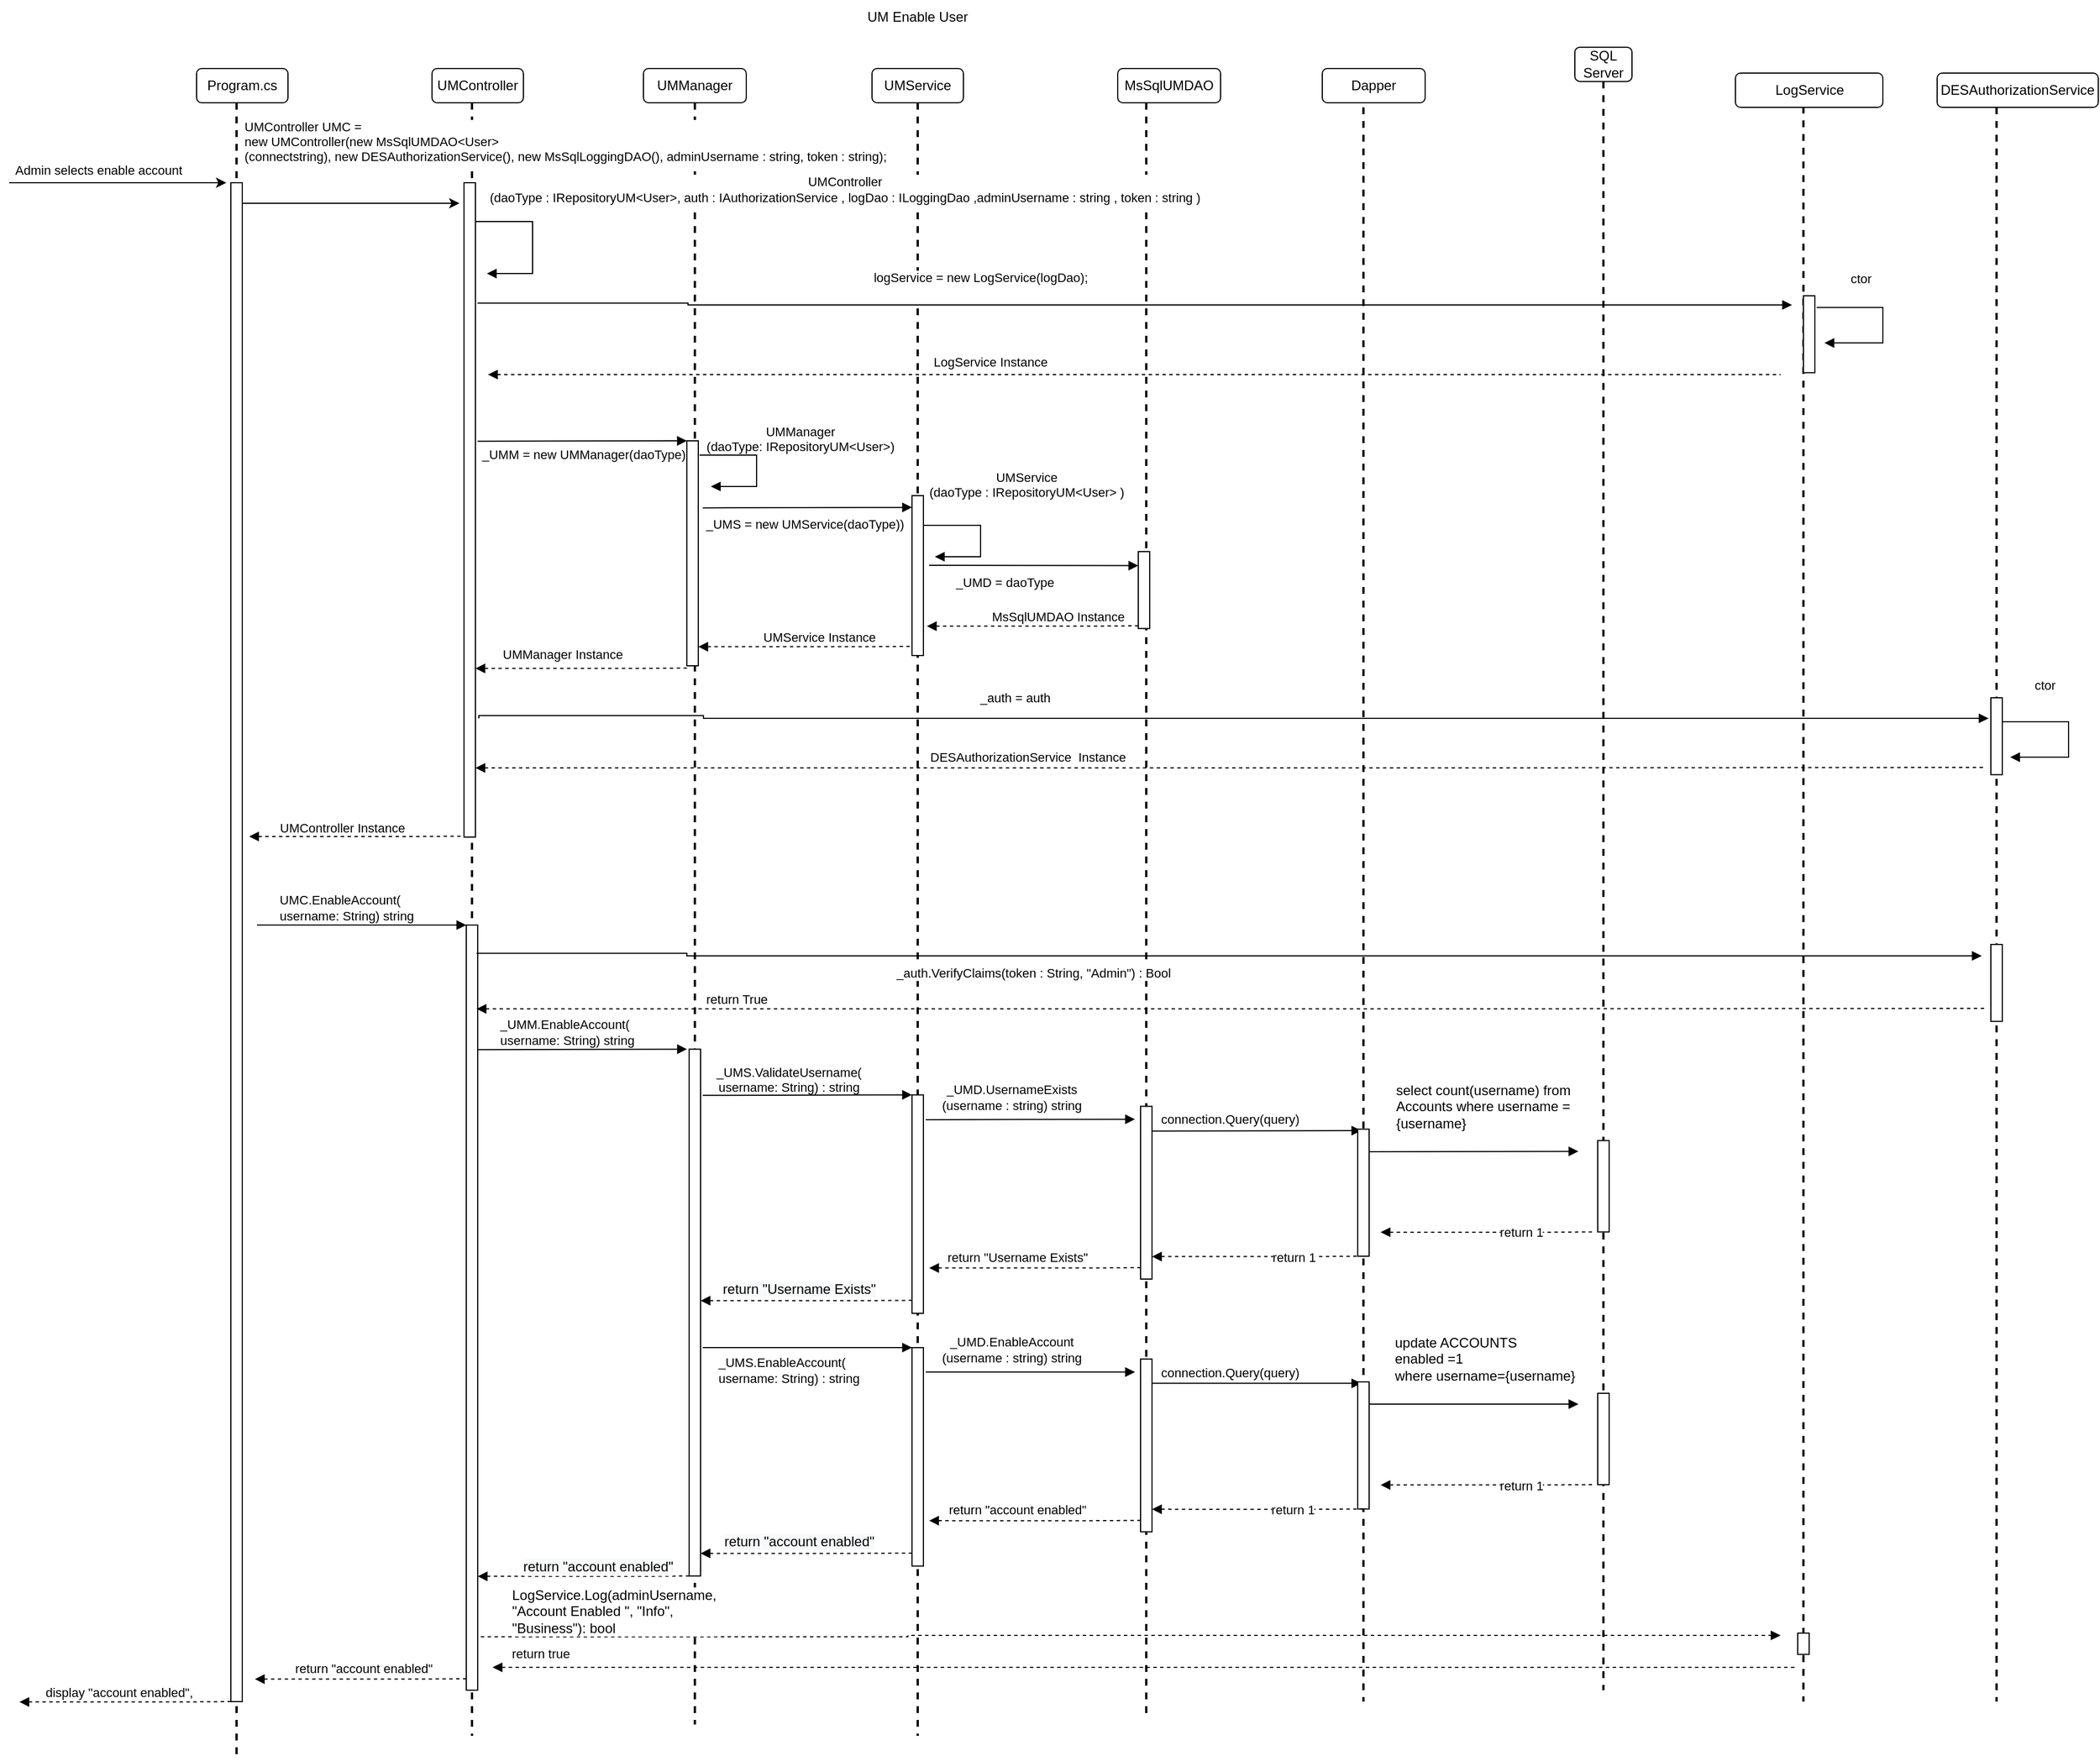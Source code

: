 <mxfile version="15.9.4" type="google" pages="5"><diagram id="zmCflfg8NIrll8px08V0" name="EnableUser"><mxGraphModel dx="1465" dy="812" grid="1" gridSize="10" guides="1" tooltips="1" connect="1" arrows="1" fold="1" page="1" pageScale="1" pageWidth="850" pageHeight="1100" math="0" shadow="0"><root><mxCell id="0"/><mxCell id="1" parent="0"/><mxCell id="4x50NDlVsZqVak_K0Tqd-1" value="UMController" style="rounded=1;whiteSpace=wrap;html=1;" parent="1" vertex="1"><mxGeometry x="420" y="90" width="80" height="30" as="geometry"/></mxCell><mxCell id="4x50NDlVsZqVak_K0Tqd-5" value="UMService" style="rounded=1;whiteSpace=wrap;html=1;" parent="1" vertex="1"><mxGeometry x="805" y="90" width="80" height="30" as="geometry"/></mxCell><mxCell id="4x50NDlVsZqVak_K0Tqd-6" value="SQL Server" style="rounded=1;whiteSpace=wrap;html=1;" parent="1" vertex="1"><mxGeometry x="1420" y="71.33" width="50" height="30" as="geometry"/></mxCell><mxCell id="4x50NDlVsZqVak_K0Tqd-7" value="UMManager" style="rounded=1;whiteSpace=wrap;html=1;" parent="1" vertex="1"><mxGeometry x="605" y="90" width="90" height="30" as="geometry"/></mxCell><mxCell id="4x50NDlVsZqVak_K0Tqd-8" value="" style="line;strokeWidth=2;direction=south;html=1;dashed=1;" parent="1" vertex="1"><mxGeometry x="450" y="120" width="10" height="1430" as="geometry"/></mxCell><mxCell id="4x50NDlVsZqVak_K0Tqd-9" value="" style="line;strokeWidth=2;direction=south;html=1;dashed=1;" parent="1" vertex="1"><mxGeometry x="645" y="120" width="10" height="1420" as="geometry"/></mxCell><mxCell id="4x50NDlVsZqVak_K0Tqd-10" value="" style="line;strokeWidth=2;direction=south;html=1;dashed=1;" parent="1" vertex="1"><mxGeometry x="840" y="120" width="10" height="1430" as="geometry"/></mxCell><mxCell id="4x50NDlVsZqVak_K0Tqd-11" value="" style="line;strokeWidth=2;direction=south;html=1;dashed=1;" parent="1" vertex="1"><mxGeometry x="1440" y="101.33" width="10" height="1408.67" as="geometry"/></mxCell><mxCell id="4x50NDlVsZqVak_K0Tqd-12" value="UM Enable User" style="text;html=1;strokeColor=none;fillColor=none;align=center;verticalAlign=middle;whiteSpace=wrap;rounded=0;" parent="1" vertex="1"><mxGeometry x="795" y="30" width="100" height="30" as="geometry"/></mxCell><mxCell id="4x50NDlVsZqVak_K0Tqd-13" value="MsSqlUMDAO" style="rounded=1;whiteSpace=wrap;html=1;" parent="1" vertex="1"><mxGeometry x="1020" y="90" width="90" height="30" as="geometry"/></mxCell><mxCell id="4x50NDlVsZqVak_K0Tqd-14" value="" style="line;strokeWidth=2;direction=south;html=1;dashed=1;" parent="1" vertex="1"><mxGeometry x="1040" y="120" width="10" height="1410" as="geometry"/></mxCell><mxCell id="4x50NDlVsZqVak_K0Tqd-15" value="" style="html=1;points=[];perimeter=orthogonalPerimeter;" parent="1" vertex="1"><mxGeometry x="645" y="948.72" width="10" height="461.28" as="geometry"/></mxCell><mxCell id="4x50NDlVsZqVak_K0Tqd-16" value="" style="endArrow=block;endFill=1;html=1;edgeStyle=orthogonalEdgeStyle;align=left;verticalAlign=top;rounded=0;exitX=1.133;exitY=0.18;exitDx=0;exitDy=0;exitPerimeter=0;entryX=-0.055;entryY=0.009;entryDx=0;entryDy=0;entryPerimeter=0;" parent="1" edge="1"><mxGeometry x="-1" relative="1" as="geometry"><mxPoint x="460" y="949.09" as="sourcePoint"/><mxPoint x="643.12" y="948.72" as="targetPoint"/><Array as="points"><mxPoint x="643.67" y="949.09"/></Array></mxGeometry></mxCell><mxCell id="4x50NDlVsZqVak_K0Tqd-17" value="&lt;div style=&quot;text-align: left&quot;&gt;_UMM.EnableAccount(&lt;/div&gt;&lt;span style=&quot;text-align: left&quot;&gt;username: String)&lt;/span&gt;&lt;span style=&quot;text-align: left&quot;&gt; string&lt;br&gt;&lt;/span&gt;" style="edgeLabel;html=1;align=center;verticalAlign=middle;resizable=0;points=[];" parent="4x50NDlVsZqVak_K0Tqd-16" vertex="1" connectable="0"><mxGeometry x="-0.323" relative="1" as="geometry"><mxPoint x="16" y="-15" as="offset"/></mxGeometry></mxCell><mxCell id="4x50NDlVsZqVak_K0Tqd-18" value="" style="endArrow=block;endFill=1;html=1;edgeStyle=orthogonalEdgeStyle;align=left;verticalAlign=top;rounded=0;exitX=1.133;exitY=0.18;exitDx=0;exitDy=0;exitPerimeter=0;entryX=-0.055;entryY=0.009;entryDx=0;entryDy=0;entryPerimeter=0;" parent="1" edge="1"><mxGeometry x="-1" relative="1" as="geometry"><mxPoint x="656.88" y="989.11" as="sourcePoint"/><mxPoint x="840" y="988.74" as="targetPoint"/><Array as="points"><mxPoint x="840.55" y="989.11"/></Array></mxGeometry></mxCell><mxCell id="4x50NDlVsZqVak_K0Tqd-19" value="&lt;br&gt;&lt;div style=&quot;text-align: left&quot;&gt;_UMS.ValidateUsername(&lt;/div&gt;&lt;span style=&quot;text-align: left&quot;&gt;username: String) : string&lt;/span&gt;" style="edgeLabel;html=1;align=center;verticalAlign=middle;resizable=0;points=[];labelBackgroundColor=none;" parent="4x50NDlVsZqVak_K0Tqd-18" vertex="1" connectable="0"><mxGeometry x="-0.323" relative="1" as="geometry"><mxPoint x="13" y="-20" as="offset"/></mxGeometry></mxCell><mxCell id="4x50NDlVsZqVak_K0Tqd-20" value="" style="html=1;points=[];perimeter=orthogonalPerimeter;" parent="1" vertex="1"><mxGeometry x="840" y="988.74" width="10" height="191.26" as="geometry"/></mxCell><mxCell id="4x50NDlVsZqVak_K0Tqd-21" value="" style="endArrow=none;endFill=0;html=1;edgeStyle=orthogonalEdgeStyle;align=left;verticalAlign=top;rounded=0;startArrow=block;startFill=1;dashed=1;" parent="1" edge="1"><mxGeometry x="-1" relative="1" as="geometry"><mxPoint x="655" y="1168.93" as="sourcePoint"/><mxPoint x="840" y="1168.67" as="targetPoint"/><Array as="points"><mxPoint x="795" y="1168.62"/><mxPoint x="795" y="1168.62"/></Array></mxGeometry></mxCell><mxCell id="4x50NDlVsZqVak_K0Tqd-22" value="&lt;span style=&quot;font-size: 12px ; background-color: rgb(248 , 249 , 250)&quot;&gt;return &quot;Username Exists&quot;&lt;/span&gt;" style="edgeLabel;html=1;align=center;verticalAlign=middle;resizable=0;points=[];" parent="4x50NDlVsZqVak_K0Tqd-21" vertex="1" connectable="0"><mxGeometry x="-0.196" y="-1" relative="1" as="geometry"><mxPoint x="11" y="-11" as="offset"/></mxGeometry></mxCell><mxCell id="4x50NDlVsZqVak_K0Tqd-23" value="" style="endArrow=none;endFill=0;html=1;edgeStyle=orthogonalEdgeStyle;align=left;verticalAlign=top;rounded=0;startArrow=block;startFill=1;dashed=1;labelBackgroundColor=none;" parent="1" edge="1"><mxGeometry x="-1" relative="1" as="geometry"><mxPoint x="265" y="1500.26" as="sourcePoint"/><mxPoint x="450" y="1500.0" as="targetPoint"/><Array as="points"><mxPoint x="405" y="1499.95"/><mxPoint x="405" y="1499.95"/></Array></mxGeometry></mxCell><mxCell id="4x50NDlVsZqVak_K0Tqd-125" value="return &quot;account enabled&quot;" style="edgeLabel;html=1;align=center;verticalAlign=middle;resizable=0;points=[];" parent="4x50NDlVsZqVak_K0Tqd-23" vertex="1" connectable="0"><mxGeometry x="0.027" y="-3" relative="1" as="geometry"><mxPoint y="-13" as="offset"/></mxGeometry></mxCell><mxCell id="4x50NDlVsZqVak_K0Tqd-25" value="" style="endArrow=none;endFill=0;html=1;edgeStyle=orthogonalEdgeStyle;align=left;verticalAlign=top;rounded=0;startArrow=block;startFill=1;dashed=1;" parent="1" edge="1"><mxGeometry x="-1" relative="1" as="geometry"><mxPoint x="460" y="1410.26" as="sourcePoint"/><mxPoint x="645" y="1410" as="targetPoint"/><Array as="points"><mxPoint x="600" y="1409.95"/><mxPoint x="600" y="1409.95"/></Array></mxGeometry></mxCell><mxCell id="4x50NDlVsZqVak_K0Tqd-26" value="&lt;span style=&quot;font-size: 12px ; background-color: rgb(248 , 249 , 250)&quot;&gt;return &quot;account enabled&quot;&lt;/span&gt;" style="edgeLabel;html=1;align=center;verticalAlign=middle;resizable=0;points=[];" parent="4x50NDlVsZqVak_K0Tqd-25" vertex="1" connectable="0"><mxGeometry x="0.131" y="3" relative="1" as="geometry"><mxPoint y="-6" as="offset"/></mxGeometry></mxCell><mxCell id="4x50NDlVsZqVak_K0Tqd-27" value="" style="line;strokeWidth=2;direction=south;html=1;dashed=1;" parent="1" vertex="1"><mxGeometry x="1615" y="111.33" width="10" height="1408.67" as="geometry"/></mxCell><mxCell id="4x50NDlVsZqVak_K0Tqd-29" value="" style="html=1;points=[];perimeter=orthogonalPerimeter;" parent="1" vertex="1"><mxGeometry x="1615" y="1460.0" width="10" height="18.67" as="geometry"/></mxCell><mxCell id="4x50NDlVsZqVak_K0Tqd-31" value="Program.cs" style="rounded=1;whiteSpace=wrap;html=1;" parent="1" vertex="1"><mxGeometry x="214" y="90" width="80" height="30" as="geometry"/></mxCell><mxCell id="4x50NDlVsZqVak_K0Tqd-32" value="" style="line;strokeWidth=2;direction=south;html=1;dashed=1;" parent="1" vertex="1"><mxGeometry x="244" y="120" width="10" height="1450" as="geometry"/></mxCell><mxCell id="4x50NDlVsZqVak_K0Tqd-33" value="" style="html=1;points=[];perimeter=orthogonalPerimeter;" parent="1" vertex="1"><mxGeometry x="244" y="190" width="10" height="1330" as="geometry"/></mxCell><mxCell id="4x50NDlVsZqVak_K0Tqd-34" value="" style="endArrow=classic;html=1;rounded=0;" parent="1" edge="1"><mxGeometry width="50" height="50" relative="1" as="geometry"><mxPoint x="50" y="190" as="sourcePoint"/><mxPoint x="240" y="190" as="targetPoint"/></mxGeometry></mxCell><mxCell id="4x50NDlVsZqVak_K0Tqd-35" value="&lt;div style=&quot;text-align: left&quot;&gt;Admin selects enable account&lt;/div&gt;" style="edgeLabel;html=1;align=center;verticalAlign=middle;resizable=0;points=[];" parent="4x50NDlVsZqVak_K0Tqd-34" vertex="1" connectable="0"><mxGeometry x="0.567" y="-1" relative="1" as="geometry"><mxPoint x="-71" y="-12" as="offset"/></mxGeometry></mxCell><mxCell id="4x50NDlVsZqVak_K0Tqd-69" value="" style="line;strokeWidth=2;direction=south;html=1;dashed=1;" parent="1" vertex="1"><mxGeometry x="1784" y="100" width="10" height="1420" as="geometry"/></mxCell><mxCell id="4x50NDlVsZqVak_K0Tqd-74" value="" style="html=1;points=[];perimeter=orthogonalPerimeter;" parent="1" vertex="1"><mxGeometry x="1784" y="857" width="10" height="67.34" as="geometry"/></mxCell><mxCell id="4x50NDlVsZqVak_K0Tqd-75" value="" style="html=1;points=[];perimeter=orthogonalPerimeter;" parent="1" vertex="1"><mxGeometry x="450" y="840" width="10" height="670" as="geometry"/></mxCell><mxCell id="4x50NDlVsZqVak_K0Tqd-80" value="" style="endArrow=none;endFill=0;html=1;edgeStyle=orthogonalEdgeStyle;align=left;verticalAlign=top;rounded=0;startArrow=block;startFill=1;dashed=1;" parent="1" edge="1"><mxGeometry x="-1" relative="1" as="geometry"><mxPoint x="459.0" y="913.42" as="sourcePoint"/><mxPoint x="1780.0" y="913" as="targetPoint"/><Array as="points"><mxPoint x="1320" y="912.96"/></Array></mxGeometry></mxCell><mxCell id="4x50NDlVsZqVak_K0Tqd-81" value="return True" style="edgeLabel;resizable=0;html=1;align=left;verticalAlign=bottom;" parent="4x50NDlVsZqVak_K0Tqd-80" connectable="0" vertex="1"><mxGeometry x="-1" relative="1" as="geometry"><mxPoint x="199" as="offset"/></mxGeometry></mxCell><mxCell id="4x50NDlVsZqVak_K0Tqd-82" value="" style="line;strokeWidth=2;direction=south;html=1;dashed=1;" parent="1" vertex="1"><mxGeometry x="1230" y="124" width="10" height="1396" as="geometry"/></mxCell><mxCell id="4x50NDlVsZqVak_K0Tqd-83" value="Dapper" style="rounded=1;whiteSpace=wrap;html=1;" parent="1" vertex="1"><mxGeometry x="1199" y="90" width="90" height="30" as="geometry"/></mxCell><mxCell id="4x50NDlVsZqVak_K0Tqd-84" value="" style="endArrow=block;endFill=1;html=1;edgeStyle=orthogonalEdgeStyle;align=left;verticalAlign=top;rounded=0;exitX=1.133;exitY=0.18;exitDx=0;exitDy=0;exitPerimeter=0;entryX=-0.055;entryY=0.009;entryDx=0;entryDy=0;entryPerimeter=0;" parent="1" edge="1"><mxGeometry x="-1" relative="1" as="geometry"><mxPoint x="266.88" y="840" as="sourcePoint"/><mxPoint x="450" y="840.04" as="targetPoint"/><Array as="points"><mxPoint x="450.55" y="840.41"/></Array></mxGeometry></mxCell><mxCell id="4x50NDlVsZqVak_K0Tqd-85" value="&lt;div style=&quot;text-align: left&quot;&gt;UMC.EnableAccount(&lt;/div&gt;&lt;span style=&quot;text-align: left&quot;&gt;username: String)&lt;/span&gt;&lt;span style=&quot;text-align: left&quot;&gt; string&lt;br&gt;&lt;/span&gt;" style="edgeLabel;html=1;align=center;verticalAlign=middle;resizable=0;points=[];" parent="4x50NDlVsZqVak_K0Tqd-84" vertex="1" connectable="0"><mxGeometry x="-0.323" relative="1" as="geometry"><mxPoint x="16" y="-15" as="offset"/></mxGeometry></mxCell><mxCell id="4x50NDlVsZqVak_K0Tqd-86" value="" style="endArrow=none;endFill=0;html=1;edgeStyle=orthogonalEdgeStyle;align=left;verticalAlign=top;rounded=0;startArrow=block;startFill=1;dashed=1;labelBackgroundColor=none;" parent="1" edge="1"><mxGeometry x="-1" relative="1" as="geometry"><mxPoint x="59.0" y="1520.26" as="sourcePoint"/><mxPoint x="244.0" y="1520.0" as="targetPoint"/><Array as="points"><mxPoint x="199" y="1519.95"/><mxPoint x="199" y="1519.95"/></Array></mxGeometry></mxCell><mxCell id="4x50NDlVsZqVak_K0Tqd-87" value="display &quot;account enabled&quot;,&lt;br&gt;" style="edgeLabel;resizable=0;html=1;align=left;verticalAlign=bottom;labelBackgroundColor=none;" parent="4x50NDlVsZqVak_K0Tqd-86" connectable="0" vertex="1"><mxGeometry x="-1" relative="1" as="geometry"><mxPoint x="21" as="offset"/></mxGeometry></mxCell><mxCell id="4x50NDlVsZqVak_K0Tqd-88" value="" style="html=1;points=[];perimeter=orthogonalPerimeter;" parent="1" vertex="1"><mxGeometry x="1040" y="998.74" width="10" height="151.26" as="geometry"/></mxCell><mxCell id="4x50NDlVsZqVak_K0Tqd-89" value="" style="endArrow=block;endFill=1;html=1;edgeStyle=orthogonalEdgeStyle;align=left;verticalAlign=top;rounded=0;exitX=1.133;exitY=0.18;exitDx=0;exitDy=0;exitPerimeter=0;entryX=-0.055;entryY=0.009;entryDx=0;entryDy=0;entryPerimeter=0;" parent="1" edge="1"><mxGeometry x="-1" relative="1" as="geometry"><mxPoint x="852.0" y="1010.46" as="sourcePoint"/><mxPoint x="1035.12" y="1010.09" as="targetPoint"/><Array as="points"><mxPoint x="1035.67" y="1010.46"/></Array></mxGeometry></mxCell><mxCell id="4x50NDlVsZqVak_K0Tqd-90" value="&lt;div style=&quot;text-align: left&quot;&gt;&lt;div style=&quot;text-align: center&quot;&gt;_UMD.UsernameExists&lt;/div&gt;&lt;div style=&quot;text-align: center&quot;&gt;(username : string) string&lt;/div&gt;&lt;/div&gt;" style="edgeLabel;html=1;align=center;verticalAlign=middle;resizable=0;points=[];labelBackgroundColor=none;" parent="4x50NDlVsZqVak_K0Tqd-89" vertex="1" connectable="0"><mxGeometry x="-0.323" relative="1" as="geometry"><mxPoint x="13" y="-20" as="offset"/></mxGeometry></mxCell><mxCell id="4x50NDlVsZqVak_K0Tqd-91" value="" style="endArrow=block;endFill=1;html=1;edgeStyle=orthogonalEdgeStyle;align=left;verticalAlign=top;rounded=0;exitX=1.133;exitY=0.18;exitDx=0;exitDy=0;exitPerimeter=0;entryX=-0.055;entryY=0.009;entryDx=0;entryDy=0;entryPerimeter=0;" parent="1" edge="1"><mxGeometry x="-1" relative="1" as="geometry"><mxPoint x="1050.0" y="1020.37" as="sourcePoint"/><mxPoint x="1233.12" y="1020" as="targetPoint"/><Array as="points"><mxPoint x="1233.67" y="1020.37"/></Array></mxGeometry></mxCell><mxCell id="4x50NDlVsZqVak_K0Tqd-92" value="connection.Query(query)" style="edgeLabel;html=1;align=center;verticalAlign=middle;resizable=0;points=[];" parent="4x50NDlVsZqVak_K0Tqd-91" vertex="1" connectable="0"><mxGeometry x="-0.275" y="-1" relative="1" as="geometry"><mxPoint x="1" y="-11" as="offset"/></mxGeometry></mxCell><mxCell id="4x50NDlVsZqVak_K0Tqd-93" value="" style="html=1;points=[];perimeter=orthogonalPerimeter;" parent="1" vertex="1"><mxGeometry x="1230" y="1018.74" width="10" height="111.26" as="geometry"/></mxCell><mxCell id="4x50NDlVsZqVak_K0Tqd-94" value="" style="endArrow=block;endFill=1;html=1;edgeStyle=orthogonalEdgeStyle;align=left;verticalAlign=top;rounded=0;exitX=1.133;exitY=0.18;exitDx=0;exitDy=0;exitPerimeter=0;entryX=-0.055;entryY=0.009;entryDx=0;entryDy=0;entryPerimeter=0;" parent="1" edge="1"><mxGeometry x="-1" relative="1" as="geometry"><mxPoint x="1240.0" y="1038.52" as="sourcePoint"/><mxPoint x="1423.12" y="1038.15" as="targetPoint"/><Array as="points"><mxPoint x="1423.67" y="1038.52"/></Array></mxGeometry></mxCell><mxCell id="4x50NDlVsZqVak_K0Tqd-95" value="&lt;div style=&quot;font-size: 12px ; text-align: left&quot;&gt;select count(username) from&lt;/div&gt;&lt;div style=&quot;font-size: 12px ; text-align: left&quot;&gt;Accounts where username =&amp;nbsp;&lt;br&gt;&lt;/div&gt;&lt;div style=&quot;font-size: 12px ; text-align: left&quot;&gt;{username}&lt;/div&gt;" style="edgeLabel;html=1;align=center;verticalAlign=middle;resizable=0;points=[];" parent="4x50NDlVsZqVak_K0Tqd-94" vertex="1" connectable="0"><mxGeometry x="-0.275" y="-1" relative="1" as="geometry"><mxPoint x="34" y="-41" as="offset"/></mxGeometry></mxCell><mxCell id="4x50NDlVsZqVak_K0Tqd-96" value="" style="html=1;points=[];perimeter=orthogonalPerimeter;" parent="1" vertex="1"><mxGeometry x="1440" y="1028.74" width="10" height="80" as="geometry"/></mxCell><mxCell id="4x50NDlVsZqVak_K0Tqd-97" value="" style="endArrow=none;endFill=0;html=1;edgeStyle=orthogonalEdgeStyle;align=left;verticalAlign=top;rounded=0;startArrow=block;startFill=1;dashed=1;" parent="1" edge="1"><mxGeometry x="-1" relative="1" as="geometry"><mxPoint x="1250" y="1109.0" as="sourcePoint"/><mxPoint x="1435.0" y="1108.74" as="targetPoint"/><Array as="points"><mxPoint x="1390" y="1108.69"/><mxPoint x="1390" y="1108.69"/></Array></mxGeometry></mxCell><mxCell id="4x50NDlVsZqVak_K0Tqd-98" value="return 1" style="edgeLabel;html=1;align=center;verticalAlign=middle;resizable=0;points=[];" parent="4x50NDlVsZqVak_K0Tqd-97" vertex="1" connectable="0"><mxGeometry x="0.316" relative="1" as="geometry"><mxPoint x="1" as="offset"/></mxGeometry></mxCell><mxCell id="4x50NDlVsZqVak_K0Tqd-99" value="" style="endArrow=none;endFill=0;html=1;edgeStyle=orthogonalEdgeStyle;align=left;verticalAlign=top;rounded=0;startArrow=block;startFill=1;dashed=1;" parent="1" edge="1"><mxGeometry x="-1" relative="1" as="geometry"><mxPoint x="1050" y="1130.26" as="sourcePoint"/><mxPoint x="1235.0" y="1130.0" as="targetPoint"/><Array as="points"><mxPoint x="1190" y="1129.95"/><mxPoint x="1190" y="1129.95"/></Array></mxGeometry></mxCell><mxCell id="4x50NDlVsZqVak_K0Tqd-100" value="return 1" style="edgeLabel;html=1;align=center;verticalAlign=middle;resizable=0;points=[];" parent="4x50NDlVsZqVak_K0Tqd-99" vertex="1" connectable="0"><mxGeometry x="0.316" relative="1" as="geometry"><mxPoint x="2" as="offset"/></mxGeometry></mxCell><mxCell id="4x50NDlVsZqVak_K0Tqd-101" value="" style="endArrow=none;endFill=0;html=1;edgeStyle=orthogonalEdgeStyle;align=left;verticalAlign=top;rounded=0;startArrow=block;startFill=1;dashed=1;" parent="1" edge="1"><mxGeometry x="-1" relative="1" as="geometry"><mxPoint x="855" y="1140.26" as="sourcePoint"/><mxPoint x="1040" y="1140.0" as="targetPoint"/><Array as="points"><mxPoint x="995" y="1139.95"/><mxPoint x="995" y="1139.95"/></Array></mxGeometry></mxCell><mxCell id="4x50NDlVsZqVak_K0Tqd-102" value="return &quot;Username Exists&quot;" style="edgeLabel;html=1;align=center;verticalAlign=middle;resizable=0;points=[];" parent="4x50NDlVsZqVak_K0Tqd-101" vertex="1" connectable="0"><mxGeometry x="-0.171" y="-1" relative="1" as="geometry"><mxPoint y="-11" as="offset"/></mxGeometry></mxCell><mxCell id="4x50NDlVsZqVak_K0Tqd-105" value="" style="endArrow=block;endFill=1;html=1;edgeStyle=orthogonalEdgeStyle;align=left;verticalAlign=top;rounded=0;exitX=1.133;exitY=0.18;exitDx=0;exitDy=0;exitPerimeter=0;entryX=-0.055;entryY=0.009;entryDx=0;entryDy=0;entryPerimeter=0;" parent="1" edge="1"><mxGeometry x="-1" relative="1" as="geometry"><mxPoint x="656.88" y="1210" as="sourcePoint"/><mxPoint x="840" y="1210.04" as="targetPoint"/><Array as="points"><mxPoint x="840.55" y="1210.41"/></Array></mxGeometry></mxCell><mxCell id="4x50NDlVsZqVak_K0Tqd-106" value="&lt;div style=&quot;text-align: left&quot;&gt;_UMS.EnableAccount(&lt;/div&gt;&lt;span style=&quot;text-align: left&quot;&gt;username: String) : string&lt;/span&gt;" style="edgeLabel;html=1;align=center;verticalAlign=middle;resizable=0;points=[];labelBackgroundColor=none;" parent="4x50NDlVsZqVak_K0Tqd-105" vertex="1" connectable="0"><mxGeometry x="-0.323" relative="1" as="geometry"><mxPoint x="13" y="20" as="offset"/></mxGeometry></mxCell><mxCell id="4x50NDlVsZqVak_K0Tqd-107" value="" style="html=1;points=[];perimeter=orthogonalPerimeter;" parent="1" vertex="1"><mxGeometry x="840" y="1210.04" width="10" height="191.26" as="geometry"/></mxCell><mxCell id="4x50NDlVsZqVak_K0Tqd-108" value="" style="endArrow=none;endFill=0;html=1;edgeStyle=orthogonalEdgeStyle;align=left;verticalAlign=top;rounded=0;startArrow=block;startFill=1;dashed=1;" parent="1" edge="1"><mxGeometry x="-1" relative="1" as="geometry"><mxPoint x="655" y="1390.23" as="sourcePoint"/><mxPoint x="840" y="1389.97" as="targetPoint"/><Array as="points"><mxPoint x="795" y="1389.92"/><mxPoint x="795" y="1389.92"/></Array></mxGeometry></mxCell><mxCell id="4x50NDlVsZqVak_K0Tqd-109" value="&lt;span style=&quot;font-size: 12px ; background-color: rgb(248 , 249 , 250)&quot;&gt;return &quot;account enabled&quot;&lt;/span&gt;" style="edgeLabel;html=1;align=center;verticalAlign=middle;resizable=0;points=[];" parent="4x50NDlVsZqVak_K0Tqd-108" vertex="1" connectable="0"><mxGeometry x="-0.196" y="-1" relative="1" as="geometry"><mxPoint x="11" y="-11" as="offset"/></mxGeometry></mxCell><mxCell id="4x50NDlVsZqVak_K0Tqd-110" value="" style="html=1;points=[];perimeter=orthogonalPerimeter;" parent="1" vertex="1"><mxGeometry x="1040" y="1220.04" width="10" height="151.26" as="geometry"/></mxCell><mxCell id="4x50NDlVsZqVak_K0Tqd-111" value="" style="endArrow=block;endFill=1;html=1;edgeStyle=orthogonalEdgeStyle;align=left;verticalAlign=top;rounded=0;exitX=1.133;exitY=0.18;exitDx=0;exitDy=0;exitPerimeter=0;entryX=-0.055;entryY=0.009;entryDx=0;entryDy=0;entryPerimeter=0;" parent="1" edge="1"><mxGeometry x="-1" relative="1" as="geometry"><mxPoint x="852.0" y="1231.4" as="sourcePoint"/><mxPoint x="1035.12" y="1231.39" as="targetPoint"/><Array as="points"><mxPoint x="1035.67" y="1231.76"/></Array></mxGeometry></mxCell><mxCell id="4x50NDlVsZqVak_K0Tqd-112" value="&lt;div style=&quot;text-align: left&quot;&gt;&lt;div style=&quot;text-align: center&quot;&gt;_UMD.EnableAccount&lt;/div&gt;&lt;div style=&quot;text-align: center&quot;&gt;(username : string) string&lt;/div&gt;&lt;/div&gt;" style="edgeLabel;html=1;align=center;verticalAlign=middle;resizable=0;points=[];labelBackgroundColor=none;" parent="4x50NDlVsZqVak_K0Tqd-111" vertex="1" connectable="0"><mxGeometry x="-0.323" relative="1" as="geometry"><mxPoint x="13" y="-20" as="offset"/></mxGeometry></mxCell><mxCell id="4x50NDlVsZqVak_K0Tqd-113" value="" style="endArrow=block;endFill=1;html=1;edgeStyle=orthogonalEdgeStyle;align=left;verticalAlign=top;rounded=0;exitX=1.133;exitY=0.18;exitDx=0;exitDy=0;exitPerimeter=0;entryX=-0.055;entryY=0.009;entryDx=0;entryDy=0;entryPerimeter=0;" parent="1" edge="1"><mxGeometry x="-1" relative="1" as="geometry"><mxPoint x="1050.0" y="1241.3" as="sourcePoint"/><mxPoint x="1233.12" y="1241.3" as="targetPoint"/><Array as="points"><mxPoint x="1233.67" y="1241.67"/></Array></mxGeometry></mxCell><mxCell id="4x50NDlVsZqVak_K0Tqd-114" value="connection.Query(query)" style="edgeLabel;html=1;align=center;verticalAlign=middle;resizable=0;points=[];" parent="4x50NDlVsZqVak_K0Tqd-113" vertex="1" connectable="0"><mxGeometry x="-0.275" y="-1" relative="1" as="geometry"><mxPoint x="1" y="-11" as="offset"/></mxGeometry></mxCell><mxCell id="4x50NDlVsZqVak_K0Tqd-115" value="" style="html=1;points=[];perimeter=orthogonalPerimeter;" parent="1" vertex="1"><mxGeometry x="1230" y="1240.04" width="10" height="111.26" as="geometry"/></mxCell><mxCell id="4x50NDlVsZqVak_K0Tqd-116" value="" style="endArrow=block;endFill=1;html=1;edgeStyle=orthogonalEdgeStyle;align=left;verticalAlign=top;rounded=0;exitX=1.133;exitY=0.18;exitDx=0;exitDy=0;exitPerimeter=0;entryX=-0.055;entryY=0.009;entryDx=0;entryDy=0;entryPerimeter=0;" parent="1" edge="1"><mxGeometry x="-1" relative="1" as="geometry"><mxPoint x="1240.0" y="1259.5" as="sourcePoint"/><mxPoint x="1423.12" y="1259.45" as="targetPoint"/><Array as="points"><mxPoint x="1423.67" y="1259.82"/></Array></mxGeometry></mxCell><mxCell id="4x50NDlVsZqVak_K0Tqd-117" value="&lt;div style=&quot;font-size: 12px ; text-align: left&quot;&gt;&lt;div&gt;update ACCOUNTS&amp;nbsp;&lt;br&gt;&lt;/div&gt;&lt;div&gt;enabled =1&lt;br&gt;&lt;/div&gt;&lt;div&gt;where username={username}&lt;/div&gt;&lt;/div&gt;" style="edgeLabel;html=1;align=center;verticalAlign=middle;resizable=0;points=[];" parent="4x50NDlVsZqVak_K0Tqd-116" vertex="1" connectable="0"><mxGeometry x="-0.275" y="-1" relative="1" as="geometry"><mxPoint x="34" y="-41" as="offset"/></mxGeometry></mxCell><mxCell id="4x50NDlVsZqVak_K0Tqd-118" value="" style="html=1;points=[];perimeter=orthogonalPerimeter;" parent="1" vertex="1"><mxGeometry x="1440" y="1250.04" width="10" height="80" as="geometry"/></mxCell><mxCell id="4x50NDlVsZqVak_K0Tqd-119" value="" style="endArrow=none;endFill=0;html=1;edgeStyle=orthogonalEdgeStyle;align=left;verticalAlign=top;rounded=0;startArrow=block;startFill=1;dashed=1;" parent="1" edge="1"><mxGeometry x="-1" relative="1" as="geometry"><mxPoint x="1250" y="1330.3" as="sourcePoint"/><mxPoint x="1435.0" y="1330.04" as="targetPoint"/><Array as="points"><mxPoint x="1390" y="1329.99"/><mxPoint x="1390" y="1329.99"/></Array></mxGeometry></mxCell><mxCell id="4x50NDlVsZqVak_K0Tqd-120" value="return 1" style="edgeLabel;html=1;align=center;verticalAlign=middle;resizable=0;points=[];" parent="4x50NDlVsZqVak_K0Tqd-119" vertex="1" connectable="0"><mxGeometry x="0.316" relative="1" as="geometry"><mxPoint x="1" as="offset"/></mxGeometry></mxCell><mxCell id="4x50NDlVsZqVak_K0Tqd-121" value="" style="endArrow=none;endFill=0;html=1;edgeStyle=orthogonalEdgeStyle;align=left;verticalAlign=top;rounded=0;startArrow=block;startFill=1;dashed=1;" parent="1" edge="1"><mxGeometry x="-1" relative="1" as="geometry"><mxPoint x="1050" y="1351.56" as="sourcePoint"/><mxPoint x="1235.0" y="1351.3" as="targetPoint"/><Array as="points"><mxPoint x="1190" y="1351.25"/><mxPoint x="1190" y="1351.25"/></Array></mxGeometry></mxCell><mxCell id="4x50NDlVsZqVak_K0Tqd-122" value="return 1" style="edgeLabel;html=1;align=center;verticalAlign=middle;resizable=0;points=[];" parent="4x50NDlVsZqVak_K0Tqd-121" vertex="1" connectable="0"><mxGeometry x="0.316" relative="1" as="geometry"><mxPoint x="1" as="offset"/></mxGeometry></mxCell><mxCell id="4x50NDlVsZqVak_K0Tqd-123" value="" style="endArrow=none;endFill=0;html=1;edgeStyle=orthogonalEdgeStyle;align=left;verticalAlign=top;rounded=0;startArrow=block;startFill=1;dashed=1;" parent="1" edge="1"><mxGeometry x="-1" relative="1" as="geometry"><mxPoint x="855" y="1361.56" as="sourcePoint"/><mxPoint x="1040" y="1361.3" as="targetPoint"/><Array as="points"><mxPoint x="995" y="1361.25"/><mxPoint x="995" y="1361.25"/></Array></mxGeometry></mxCell><mxCell id="4x50NDlVsZqVak_K0Tqd-124" value="return &quot;account enabled&quot;" style="edgeLabel;html=1;align=center;verticalAlign=middle;resizable=0;points=[];" parent="4x50NDlVsZqVak_K0Tqd-123" vertex="1" connectable="0"><mxGeometry x="-0.171" y="-1" relative="1" as="geometry"><mxPoint y="-11" as="offset"/></mxGeometry></mxCell><mxCell id="FFj3H5JVK5lSRi4tvvFP-1" value="" style="endArrow=block;endFill=1;html=1;edgeStyle=orthogonalEdgeStyle;align=left;verticalAlign=top;rounded=0;exitX=1.262;exitY=0.912;exitDx=0;exitDy=0;exitPerimeter=0;dashed=1;" parent="1" edge="1"><mxGeometry x="-1" relative="1" as="geometry"><mxPoint x="460" y="1460.0" as="sourcePoint"/><mxPoint x="1600.0" y="1462" as="targetPoint"/><Array as="points"><mxPoint x="460.38" y="1463.32"/><mxPoint x="836.38" y="1463.32"/><mxPoint x="836.38" y="1462.32"/></Array></mxGeometry></mxCell><mxCell id="FFj3H5JVK5lSRi4tvvFP-2" value="&lt;div style=&quot;font-size: 12px ; text-align: left&quot;&gt;LogService.Log(adminUsername,&lt;/div&gt;&lt;div style=&quot;font-size: 12px ; text-align: left&quot;&gt;&quot;Account Enabled &quot;, &quot;Info&quot;, &lt;br&gt;&lt;/div&gt;&lt;div style=&quot;font-size: 12px ; text-align: left&quot;&gt;&quot;Business&quot;): bool&lt;/div&gt;" style="edgeLabel;html=1;align=center;verticalAlign=middle;resizable=0;points=[];" parent="FFj3H5JVK5lSRi4tvvFP-1" vertex="1" connectable="0"><mxGeometry x="-0.536" y="3" relative="1" as="geometry"><mxPoint x="-143" y="-20" as="offset"/></mxGeometry></mxCell><mxCell id="B3CFwCuuEbHRVlvyMaF6-1" value="" style="endArrow=block;endFill=1;html=1;edgeStyle=orthogonalEdgeStyle;align=left;verticalAlign=top;rounded=0;exitX=1.133;exitY=0.18;exitDx=0;exitDy=0;exitPerimeter=0;" parent="1" edge="1"><mxGeometry x="-1" relative="1" as="geometry"><mxPoint x="459" y="864.79" as="sourcePoint"/><mxPoint x="1776" y="867" as="targetPoint"/><Array as="points"><mxPoint x="643" y="865"/><mxPoint x="643" y="867"/></Array></mxGeometry></mxCell><mxCell id="B3CFwCuuEbHRVlvyMaF6-2" value="&lt;div style=&quot;text-align: left&quot;&gt;&lt;/div&gt;&lt;span style=&quot;text-align: left&quot;&gt;_auth.VerifyClaims(token : String, &quot;Admin&quot;) : Bool&lt;br&gt;&lt;/span&gt;" style="edgeLabel;html=1;align=center;verticalAlign=middle;resizable=0;points=[];" parent="B3CFwCuuEbHRVlvyMaF6-1" vertex="1" connectable="0"><mxGeometry x="-0.323" relative="1" as="geometry"><mxPoint x="42" y="15" as="offset"/></mxGeometry></mxCell><mxCell id="B3CFwCuuEbHRVlvyMaF6-3" value="&lt;span style=&quot;text-align: left&quot;&gt;DESAuthorizationService&lt;/span&gt;" style="rounded=1;whiteSpace=wrap;html=1;" parent="1" vertex="1"><mxGeometry x="1737" y="94" width="141" height="30" as="geometry"/></mxCell><mxCell id="B3CFwCuuEbHRVlvyMaF6-4" value="LogService" style="rounded=1;whiteSpace=wrap;html=1;" parent="1" vertex="1"><mxGeometry x="1560.5" y="94" width="129" height="30" as="geometry"/></mxCell><mxCell id="B3CFwCuuEbHRVlvyMaF6-5" value="" style="endArrow=classic;html=1;rounded=0;" parent="1" edge="1"><mxGeometry width="50" height="50" relative="1" as="geometry"><mxPoint x="254" y="208" as="sourcePoint"/><mxPoint x="444" y="208" as="targetPoint"/></mxGeometry></mxCell><mxCell id="B3CFwCuuEbHRVlvyMaF6-6" value="&lt;div style=&quot;text-align: left&quot;&gt;&lt;div&gt;UMController UMC =&amp;nbsp;&lt;/div&gt;&lt;div&gt;new UMController(new MsSqlUMDAO&amp;lt;User&amp;gt;&lt;/div&gt;&lt;div&gt;(connectstring), new DESAuthorizationService(),&lt;span style=&quot;text-align: left&quot;&gt; new MsSqlLoggingDAO()&lt;/span&gt;, adminUsername : string, token : string);&amp;nbsp;&lt;/div&gt;&lt;/div&gt;" style="edgeLabel;html=1;align=center;verticalAlign=middle;resizable=0;points=[];" parent="B3CFwCuuEbHRVlvyMaF6-5" vertex="1" connectable="0"><mxGeometry x="0.567" y="-1" relative="1" as="geometry"><mxPoint x="135" y="-55" as="offset"/></mxGeometry></mxCell><mxCell id="B3CFwCuuEbHRVlvyMaF6-7" value="" style="html=1;points=[];perimeter=orthogonalPerimeter;" parent="1" vertex="1"><mxGeometry x="448" y="190" width="10" height="573" as="geometry"/></mxCell><mxCell id="B3CFwCuuEbHRVlvyMaF6-8" value="" style="endArrow=block;endFill=1;html=1;edgeStyle=orthogonalEdgeStyle;align=left;verticalAlign=top;rounded=0;exitX=1.133;exitY=0.18;exitDx=0;exitDy=0;exitPerimeter=0;" parent="1" edge="1"><mxGeometry x="-1" relative="1" as="geometry"><mxPoint x="459.87" y="295.37" as="sourcePoint"/><mxPoint x="1610" y="297" as="targetPoint"/><Array as="points"><mxPoint x="644" y="295"/></Array></mxGeometry></mxCell><mxCell id="B3CFwCuuEbHRVlvyMaF6-9" value="&lt;div style=&quot;text-align: left&quot;&gt;&lt;/div&gt;&lt;span style=&quot;text-align: left&quot;&gt;&lt;div&gt;&amp;nbsp; &amp;nbsp; &amp;nbsp; &amp;nbsp; &amp;nbsp;&amp;nbsp; logService = new LogService(logDao);&lt;/div&gt;&lt;div&gt;&lt;br&gt;&lt;/div&gt;&lt;/span&gt;" style="edgeLabel;html=1;align=center;verticalAlign=middle;resizable=0;points=[];" parent="B3CFwCuuEbHRVlvyMaF6-8" vertex="1" connectable="0"><mxGeometry x="-0.323" relative="1" as="geometry"><mxPoint x="34" y="-17" as="offset"/></mxGeometry></mxCell><mxCell id="B3CFwCuuEbHRVlvyMaF6-10" value="" style="html=1;points=[];perimeter=orthogonalPerimeter;" parent="1" vertex="1"><mxGeometry x="1620" y="289" width="10" height="67.34" as="geometry"/></mxCell><mxCell id="B3CFwCuuEbHRVlvyMaF6-11" value="" style="endArrow=block;endFill=1;html=1;edgeStyle=orthogonalEdgeStyle;align=left;verticalAlign=top;rounded=0;exitX=1.2;exitY=0.02;exitDx=0;exitDy=0;exitPerimeter=0;" parent="1" edge="1"><mxGeometry x="-1" relative="1" as="geometry"><mxPoint x="1631.5" y="299.27" as="sourcePoint"/><mxPoint x="1638.38" y="330.29" as="targetPoint"/><Array as="points"><mxPoint x="1689.5" y="299.27"/><mxPoint x="1689.5" y="330.27"/></Array></mxGeometry></mxCell><mxCell id="B3CFwCuuEbHRVlvyMaF6-12" value="&lt;div style=&quot;text-align: left&quot;&gt;&lt;div&gt;ctor&lt;/div&gt;&lt;/div&gt;" style="edgeLabel;html=1;align=center;verticalAlign=middle;resizable=0;points=[];" parent="B3CFwCuuEbHRVlvyMaF6-11" vertex="1" connectable="0"><mxGeometry x="-0.114" relative="1" as="geometry"><mxPoint x="-20" y="-30" as="offset"/></mxGeometry></mxCell><mxCell id="B3CFwCuuEbHRVlvyMaF6-13" value="" style="endArrow=none;endFill=0;html=1;edgeStyle=orthogonalEdgeStyle;align=left;verticalAlign=top;rounded=0;startArrow=block;startFill=1;dashed=1;" parent="1" edge="1"><mxGeometry x="-1" relative="1" as="geometry"><mxPoint x="469" y="358" as="sourcePoint"/><mxPoint x="1600" y="358" as="targetPoint"/><Array as="points"><mxPoint x="1330" y="357.54"/></Array></mxGeometry></mxCell><mxCell id="B3CFwCuuEbHRVlvyMaF6-14" value="&lt;span style=&quot;text-align: left&quot;&gt;LogService&lt;/span&gt; Instance" style="edgeLabel;resizable=0;html=1;align=left;verticalAlign=bottom;" parent="B3CFwCuuEbHRVlvyMaF6-13" connectable="0" vertex="1"><mxGeometry x="-1" relative="1" as="geometry"><mxPoint x="388" y="-3" as="offset"/></mxGeometry></mxCell><mxCell id="B3CFwCuuEbHRVlvyMaF6-15" value="" style="endArrow=block;endFill=1;html=1;edgeStyle=orthogonalEdgeStyle;align=left;verticalAlign=top;rounded=0;exitX=1.133;exitY=0.18;exitDx=0;exitDy=0;exitPerimeter=0;entryX=-0.055;entryY=0.009;entryDx=0;entryDy=0;entryPerimeter=0;" parent="1" edge="1"><mxGeometry x="-1" relative="1" as="geometry"><mxPoint x="459.87" y="416.37" as="sourcePoint"/><mxPoint x="642.99" y="416" as="targetPoint"/><Array as="points"><mxPoint x="643.54" y="416.37"/></Array></mxGeometry></mxCell><mxCell id="B3CFwCuuEbHRVlvyMaF6-16" value="_UMM = new UMManager(daoType);" style="edgeLabel;html=1;align=center;verticalAlign=middle;resizable=0;points=[];" parent="B3CFwCuuEbHRVlvyMaF6-15" vertex="1" connectable="0"><mxGeometry x="-0.323" relative="1" as="geometry"><mxPoint x="32" y="12" as="offset"/></mxGeometry></mxCell><mxCell id="B3CFwCuuEbHRVlvyMaF6-17" value="" style="html=1;points=[];perimeter=orthogonalPerimeter;" parent="1" vertex="1"><mxGeometry x="643" y="416" width="10" height="197" as="geometry"/></mxCell><mxCell id="B3CFwCuuEbHRVlvyMaF6-18" value="" style="endArrow=block;endFill=1;html=1;edgeStyle=orthogonalEdgeStyle;align=left;verticalAlign=top;rounded=0;exitX=1.133;exitY=0.18;exitDx=0;exitDy=0;exitPerimeter=0;entryX=-0.055;entryY=0.009;entryDx=0;entryDy=0;entryPerimeter=0;" parent="1" edge="1"><mxGeometry x="-1" relative="1" as="geometry"><mxPoint x="656.86" y="474.71" as="sourcePoint"/><mxPoint x="839.98" y="474.34" as="targetPoint"/><Array as="points"><mxPoint x="840.53" y="474.71"/></Array></mxGeometry></mxCell><mxCell id="B3CFwCuuEbHRVlvyMaF6-19" value="_UMS = new UMService(daoType))" style="edgeLabel;html=1;align=center;verticalAlign=middle;resizable=0;points=[];" parent="B3CFwCuuEbHRVlvyMaF6-18" vertex="1" connectable="0"><mxGeometry x="-0.323" relative="1" as="geometry"><mxPoint x="27" y="14" as="offset"/></mxGeometry></mxCell><mxCell id="B3CFwCuuEbHRVlvyMaF6-20" value="" style="html=1;points=[];perimeter=orthogonalPerimeter;" parent="1" vertex="1"><mxGeometry x="840" y="464" width="10" height="140" as="geometry"/></mxCell><mxCell id="B3CFwCuuEbHRVlvyMaF6-21" value="" style="endArrow=block;endFill=1;html=1;edgeStyle=orthogonalEdgeStyle;align=left;verticalAlign=top;rounded=0;entryX=-0.055;entryY=0.009;entryDx=0;entryDy=0;entryPerimeter=0;" parent="1" edge="1"><mxGeometry x="-1" relative="1" as="geometry"><mxPoint x="855.02" y="525" as="sourcePoint"/><mxPoint x="1038" y="525.34" as="targetPoint"/><Array as="points"><mxPoint x="1038.55" y="525.71"/></Array></mxGeometry></mxCell><mxCell id="B3CFwCuuEbHRVlvyMaF6-22" value="_UMD = daoType" style="edgeLabel;html=1;align=center;verticalAlign=middle;resizable=0;points=[];" parent="B3CFwCuuEbHRVlvyMaF6-21" vertex="1" connectable="0"><mxGeometry x="-0.323" relative="1" as="geometry"><mxPoint x="4" y="15" as="offset"/></mxGeometry></mxCell><mxCell id="B3CFwCuuEbHRVlvyMaF6-23" value="" style="html=1;points=[];perimeter=orthogonalPerimeter;" parent="1" vertex="1"><mxGeometry x="1038" y="513" width="10" height="67.34" as="geometry"/></mxCell><mxCell id="B3CFwCuuEbHRVlvyMaF6-24" value="" style="endArrow=none;endFill=0;html=1;edgeStyle=orthogonalEdgeStyle;align=left;verticalAlign=top;rounded=0;startArrow=block;startFill=1;dashed=1;" parent="1" edge="1"><mxGeometry x="-1" relative="1" as="geometry"><mxPoint x="853" y="578.26" as="sourcePoint"/><mxPoint x="1038" y="578" as="targetPoint"/><Array as="points"><mxPoint x="993" y="577.95"/><mxPoint x="993" y="577.95"/></Array></mxGeometry></mxCell><mxCell id="B3CFwCuuEbHRVlvyMaF6-25" value="MsSqlUMDAO Instance" style="edgeLabel;resizable=0;html=1;align=left;verticalAlign=bottom;" parent="B3CFwCuuEbHRVlvyMaF6-24" connectable="0" vertex="1"><mxGeometry x="-1" relative="1" as="geometry"><mxPoint x="55" as="offset"/></mxGeometry></mxCell><mxCell id="B3CFwCuuEbHRVlvyMaF6-26" value="" style="endArrow=none;endFill=0;html=1;edgeStyle=orthogonalEdgeStyle;align=left;verticalAlign=top;rounded=0;startArrow=block;startFill=1;dashed=1;" parent="1" edge="1"><mxGeometry x="-1" relative="1" as="geometry"><mxPoint x="653" y="596.26" as="sourcePoint"/><mxPoint x="838" y="596" as="targetPoint"/><Array as="points"><mxPoint x="793" y="595.95"/><mxPoint x="793" y="595.95"/></Array></mxGeometry></mxCell><mxCell id="B3CFwCuuEbHRVlvyMaF6-27" value="UMService Instance" style="edgeLabel;resizable=0;html=1;align=left;verticalAlign=bottom;" parent="B3CFwCuuEbHRVlvyMaF6-26" connectable="0" vertex="1"><mxGeometry x="-1" relative="1" as="geometry"><mxPoint x="55" as="offset"/></mxGeometry></mxCell><mxCell id="B3CFwCuuEbHRVlvyMaF6-28" value="" style="endArrow=none;endFill=0;html=1;edgeStyle=orthogonalEdgeStyle;align=left;verticalAlign=top;rounded=0;startArrow=block;startFill=1;dashed=1;" parent="1" edge="1"><mxGeometry x="-1" relative="1" as="geometry"><mxPoint x="458" y="615.26" as="sourcePoint"/><mxPoint x="643" y="615" as="targetPoint"/><Array as="points"><mxPoint x="598" y="614.95"/><mxPoint x="598" y="614.95"/></Array></mxGeometry></mxCell><mxCell id="B3CFwCuuEbHRVlvyMaF6-29" value="UMManager Instance" style="edgeLabel;resizable=0;html=1;align=left;verticalAlign=bottom;" parent="B3CFwCuuEbHRVlvyMaF6-28" connectable="0" vertex="1"><mxGeometry x="-1" relative="1" as="geometry"><mxPoint x="22" y="-4" as="offset"/></mxGeometry></mxCell><mxCell id="B3CFwCuuEbHRVlvyMaF6-30" value="" style="endArrow=none;endFill=0;html=1;edgeStyle=orthogonalEdgeStyle;align=left;verticalAlign=top;rounded=0;startArrow=block;startFill=1;dashed=1;" parent="1" edge="1"><mxGeometry x="-1" relative="1" as="geometry"><mxPoint x="260" y="762.46" as="sourcePoint"/><mxPoint x="445" y="762.2" as="targetPoint"/><Array as="points"><mxPoint x="400" y="762.2"/><mxPoint x="400" y="762.2"/></Array></mxGeometry></mxCell><mxCell id="B3CFwCuuEbHRVlvyMaF6-31" value="UMController Instance" style="edgeLabel;resizable=0;html=1;align=left;verticalAlign=bottom;" parent="B3CFwCuuEbHRVlvyMaF6-30" connectable="0" vertex="1"><mxGeometry x="-1" relative="1" as="geometry"><mxPoint x="25" y="1" as="offset"/></mxGeometry></mxCell><mxCell id="B3CFwCuuEbHRVlvyMaF6-32" value="" style="endArrow=block;endFill=1;html=1;edgeStyle=orthogonalEdgeStyle;align=left;verticalAlign=top;rounded=0;" parent="1" edge="1"><mxGeometry x="-1" relative="1" as="geometry"><mxPoint x="461" y="659" as="sourcePoint"/><mxPoint x="1782" y="659" as="targetPoint"/><Array as="points"><mxPoint x="657.57" y="656.63"/></Array></mxGeometry></mxCell><mxCell id="B3CFwCuuEbHRVlvyMaF6-33" value="&lt;div style=&quot;text-align: left&quot;&gt;&lt;/div&gt;&lt;span style=&quot;text-align: left&quot;&gt;&lt;div&gt;_auth = auth&lt;/div&gt;&lt;/span&gt;" style="edgeLabel;html=1;align=center;verticalAlign=middle;resizable=0;points=[];" parent="B3CFwCuuEbHRVlvyMaF6-32" vertex="1" connectable="0"><mxGeometry x="-0.323" relative="1" as="geometry"><mxPoint x="25" y="-18" as="offset"/></mxGeometry></mxCell><mxCell id="B3CFwCuuEbHRVlvyMaF6-34" value="" style="endArrow=none;endFill=0;html=1;edgeStyle=orthogonalEdgeStyle;align=left;verticalAlign=top;rounded=0;startArrow=block;startFill=1;dashed=1;" parent="1" edge="1"><mxGeometry x="-1" relative="1" as="geometry"><mxPoint x="458" y="702.42" as="sourcePoint"/><mxPoint x="1779.0" y="702" as="targetPoint"/><Array as="points"><mxPoint x="1319" y="701.96"/></Array></mxGeometry></mxCell><mxCell id="B3CFwCuuEbHRVlvyMaF6-35" value="DESAuthorizationService&amp;nbsp; Instance" style="edgeLabel;resizable=0;html=1;align=left;verticalAlign=bottom;" parent="B3CFwCuuEbHRVlvyMaF6-34" connectable="0" vertex="1"><mxGeometry x="-1" relative="1" as="geometry"><mxPoint x="396" y="-1" as="offset"/></mxGeometry></mxCell><mxCell id="B3CFwCuuEbHRVlvyMaF6-36" value="" style="html=1;points=[];perimeter=orthogonalPerimeter;" parent="1" vertex="1"><mxGeometry x="1784" y="641" width="10" height="67.34" as="geometry"/></mxCell><mxCell id="B3CFwCuuEbHRVlvyMaF6-37" value="" style="endArrow=block;endFill=1;html=1;edgeStyle=orthogonalEdgeStyle;align=left;verticalAlign=top;rounded=0;exitX=1.2;exitY=0.02;exitDx=0;exitDy=0;exitPerimeter=0;" parent="1" edge="1"><mxGeometry x="-1" relative="1" as="geometry"><mxPoint x="1794.0" y="662.02" as="sourcePoint"/><mxPoint x="1800.88" y="693.04" as="targetPoint"/><Array as="points"><mxPoint x="1852" y="662.02"/><mxPoint x="1852" y="693.02"/></Array></mxGeometry></mxCell><mxCell id="B3CFwCuuEbHRVlvyMaF6-38" value="&lt;div style=&quot;text-align: left&quot;&gt;&lt;div&gt;ctor&lt;/div&gt;&lt;/div&gt;" style="edgeLabel;html=1;align=center;verticalAlign=middle;resizable=0;points=[];" parent="B3CFwCuuEbHRVlvyMaF6-37" vertex="1" connectable="0"><mxGeometry x="-0.114" relative="1" as="geometry"><mxPoint x="-21" y="-36" as="offset"/></mxGeometry></mxCell><mxCell id="B3CFwCuuEbHRVlvyMaF6-39" value="" style="endArrow=block;endFill=1;html=1;edgeStyle=orthogonalEdgeStyle;align=left;verticalAlign=top;rounded=0;" parent="1" edge="1"><mxGeometry x="-1" relative="1" as="geometry"><mxPoint x="458" y="224.03" as="sourcePoint"/><mxPoint x="468" y="269.53" as="targetPoint"/><Array as="points"><mxPoint x="508" y="224.03"/><mxPoint x="508" y="269.03"/></Array></mxGeometry></mxCell><mxCell id="B3CFwCuuEbHRVlvyMaF6-40" value="UMController&lt;br&gt;(daoType : IRepositoryUM&amp;lt;User&amp;gt;, auth : IAuthorizationService , logDao : ILoggingDao ,adminUsername : string , token : string )" style="edgeLabel;html=1;align=center;verticalAlign=middle;resizable=0;points=[];" parent="B3CFwCuuEbHRVlvyMaF6-39" vertex="1" connectable="0"><mxGeometry x="-0.1" y="1" relative="1" as="geometry"><mxPoint x="272" y="-39" as="offset"/></mxGeometry></mxCell><mxCell id="B3CFwCuuEbHRVlvyMaF6-41" value="" style="endArrow=block;endFill=1;html=1;edgeStyle=orthogonalEdgeStyle;align=left;verticalAlign=top;rounded=0;" parent="1" edge="1"><mxGeometry x="-1" relative="1" as="geometry"><mxPoint x="654" y="428.5" as="sourcePoint"/><mxPoint x="664" y="456" as="targetPoint"/><Array as="points"><mxPoint x="704" y="429"/><mxPoint x="704" y="456"/><mxPoint x="664" y="456"/></Array></mxGeometry></mxCell><mxCell id="B3CFwCuuEbHRVlvyMaF6-42" value="&lt;br&gt;&lt;br&gt;&lt;span style=&quot;color: rgb(0 , 0 , 0) ; font-family: &amp;#34;helvetica&amp;#34; ; font-size: 11px ; font-style: normal ; font-weight: 400 ; letter-spacing: normal ; text-align: center ; text-indent: 0px ; text-transform: none ; word-spacing: 0px ; background-color: rgb(255 , 255 , 255) ; display: inline ; float: none&quot;&gt;UMManager&lt;/span&gt;&lt;br style=&quot;color: rgb(0 , 0 , 0) ; font-family: &amp;#34;helvetica&amp;#34; ; font-size: 11px ; font-style: normal ; font-weight: 400 ; letter-spacing: normal ; text-align: center ; text-indent: 0px ; text-transform: none ; word-spacing: 0px&quot;&gt;&lt;span style=&quot;color: rgb(0 , 0 , 0) ; font-family: &amp;#34;helvetica&amp;#34; ; font-size: 11px ; font-style: normal ; font-weight: 400 ; letter-spacing: normal ; text-align: center ; text-indent: 0px ; text-transform: none ; word-spacing: 0px ; background-color: rgb(255 , 255 , 255) ; display: inline ; float: none&quot;&gt;(daoType: IRepositoryUM&amp;lt;User&amp;gt;)&lt;/span&gt;" style="edgeLabel;html=1;align=center;verticalAlign=middle;resizable=0;points=[];" parent="B3CFwCuuEbHRVlvyMaF6-41" vertex="1" connectable="0"><mxGeometry x="-0.1" y="1" relative="1" as="geometry"><mxPoint x="37" y="-31" as="offset"/></mxGeometry></mxCell><mxCell id="B3CFwCuuEbHRVlvyMaF6-43" value="" style="endArrow=block;endFill=1;html=1;edgeStyle=orthogonalEdgeStyle;align=left;verticalAlign=top;rounded=0;" parent="1" edge="1"><mxGeometry x="-1" relative="1" as="geometry"><mxPoint x="850" y="490" as="sourcePoint"/><mxPoint x="860" y="517.5" as="targetPoint"/><Array as="points"><mxPoint x="900" y="490.5"/><mxPoint x="900" y="517.5"/><mxPoint x="860" y="517.5"/></Array></mxGeometry></mxCell><mxCell id="B3CFwCuuEbHRVlvyMaF6-44" value="&lt;br&gt;&lt;br&gt;&lt;span style=&quot;color: rgb(0 , 0 , 0) ; font-family: &amp;#34;helvetica&amp;#34; ; font-size: 11px ; font-style: normal ; font-weight: 400 ; letter-spacing: normal ; text-align: center ; text-indent: 0px ; text-transform: none ; word-spacing: 0px ; background-color: rgb(255 , 255 , 255) ; display: inline ; float: none&quot;&gt;UMService&lt;/span&gt;&lt;br style=&quot;color: rgb(0 , 0 , 0) ; font-family: &amp;#34;helvetica&amp;#34; ; font-size: 11px ; font-style: normal ; font-weight: 400 ; letter-spacing: normal ; text-align: center ; text-indent: 0px ; text-transform: none ; word-spacing: 0px&quot;&gt;&lt;span style=&quot;color: rgb(0 , 0 , 0) ; font-family: &amp;#34;helvetica&amp;#34; ; font-size: 11px ; font-style: normal ; font-weight: 400 ; letter-spacing: normal ; text-align: center ; text-indent: 0px ; text-transform: none ; word-spacing: 0px ; background-color: rgb(255 , 255 , 255) ; display: inline ; float: none&quot;&gt;(daoType : IRepositoryUM&amp;lt;User&amp;gt; )&lt;/span&gt;" style="edgeLabel;html=1;align=center;verticalAlign=middle;resizable=0;points=[];" parent="B3CFwCuuEbHRVlvyMaF6-43" vertex="1" connectable="0"><mxGeometry x="-0.1" y="1" relative="1" as="geometry"><mxPoint x="39" y="-52" as="offset"/></mxGeometry></mxCell><mxCell id="B3CFwCuuEbHRVlvyMaF6-45" value="" style="endArrow=none;endFill=0;html=1;edgeStyle=orthogonalEdgeStyle;align=left;verticalAlign=top;rounded=0;startArrow=block;startFill=1;dashed=1;" parent="1" edge="1"><mxGeometry x="-1" relative="1" as="geometry"><mxPoint x="473" y="1490" as="sourcePoint"/><mxPoint x="1613" y="1490" as="targetPoint"/><Array as="points"><mxPoint x="503" y="1490"/></Array></mxGeometry></mxCell><mxCell id="B3CFwCuuEbHRVlvyMaF6-46" value="return true" style="edgeLabel;resizable=0;html=1;align=left;verticalAlign=bottom;" parent="B3CFwCuuEbHRVlvyMaF6-45" connectable="0" vertex="1"><mxGeometry x="-1" relative="1" as="geometry"><mxPoint x="15" y="-4" as="offset"/></mxGeometry></mxCell></root></mxGraphModel></diagram><diagram id="NQQ4NrSHdR0pmk0yi7jx" name="EnableUser-UsernameNotFound"><mxGraphModel dx="4186" dy="2320" grid="1" gridSize="10" guides="1" tooltips="1" connect="1" arrows="1" fold="1" page="1" pageScale="1" pageWidth="850" pageHeight="1100" math="0" shadow="0"><root><mxCell id="Ub5ERpuSpggYUca691qP-0"/><mxCell id="Ub5ERpuSpggYUca691qP-1" parent="Ub5ERpuSpggYUca691qP-0"/><mxCell id="Wmg0H56GIU7ZbP5zQwh0-0" value="UMController" style="rounded=1;whiteSpace=wrap;html=1;" parent="Ub5ERpuSpggYUca691qP-1" vertex="1"><mxGeometry x="420" y="90" width="80" height="30" as="geometry"/></mxCell><mxCell id="Wmg0H56GIU7ZbP5zQwh0-4" value="UMService" style="rounded=1;whiteSpace=wrap;html=1;" parent="Ub5ERpuSpggYUca691qP-1" vertex="1"><mxGeometry x="805" y="90" width="80" height="30" as="geometry"/></mxCell><mxCell id="Wmg0H56GIU7ZbP5zQwh0-5" value="SQL Server" style="rounded=1;whiteSpace=wrap;html=1;" parent="Ub5ERpuSpggYUca691qP-1" vertex="1"><mxGeometry x="1420" y="71.33" width="50" height="30" as="geometry"/></mxCell><mxCell id="Wmg0H56GIU7ZbP5zQwh0-6" value="UMManager" style="rounded=1;whiteSpace=wrap;html=1;" parent="Ub5ERpuSpggYUca691qP-1" vertex="1"><mxGeometry x="605" y="90" width="90" height="30" as="geometry"/></mxCell><mxCell id="Wmg0H56GIU7ZbP5zQwh0-7" value="" style="line;strokeWidth=2;direction=south;html=1;dashed=1;" parent="Ub5ERpuSpggYUca691qP-1" vertex="1"><mxGeometry x="450" y="120" width="10" height="1250" as="geometry"/></mxCell><mxCell id="Wmg0H56GIU7ZbP5zQwh0-8" value="" style="line;strokeWidth=2;direction=south;html=1;dashed=1;" parent="Ub5ERpuSpggYUca691qP-1" vertex="1"><mxGeometry x="645" y="120" width="10" height="1230" as="geometry"/></mxCell><mxCell id="Wmg0H56GIU7ZbP5zQwh0-9" value="" style="line;strokeWidth=2;direction=south;html=1;dashed=1;" parent="Ub5ERpuSpggYUca691qP-1" vertex="1"><mxGeometry x="840" y="120" width="10" height="1240" as="geometry"/></mxCell><mxCell id="Wmg0H56GIU7ZbP5zQwh0-10" value="" style="line;strokeWidth=2;direction=south;html=1;dashed=1;" parent="Ub5ERpuSpggYUca691qP-1" vertex="1"><mxGeometry x="1440" y="101.33" width="10" height="1248.67" as="geometry"/></mxCell><mxCell id="Wmg0H56GIU7ZbP5zQwh0-11" value="UM Enable -invalid username" style="text;html=1;strokeColor=none;fillColor=none;align=center;verticalAlign=middle;whiteSpace=wrap;rounded=0;" parent="Ub5ERpuSpggYUca691qP-1" vertex="1"><mxGeometry x="795" y="30" width="100" height="30" as="geometry"/></mxCell><mxCell id="Wmg0H56GIU7ZbP5zQwh0-12" value="MsSqlUMDAO" style="rounded=1;whiteSpace=wrap;html=1;" parent="Ub5ERpuSpggYUca691qP-1" vertex="1"><mxGeometry x="1020" y="90" width="90" height="30" as="geometry"/></mxCell><mxCell id="Wmg0H56GIU7ZbP5zQwh0-13" value="" style="line;strokeWidth=2;direction=south;html=1;dashed=1;" parent="Ub5ERpuSpggYUca691qP-1" vertex="1"><mxGeometry x="1040" y="120" width="10" height="1240" as="geometry"/></mxCell><mxCell id="Wmg0H56GIU7ZbP5zQwh0-14" value="" style="html=1;points=[];perimeter=orthogonalPerimeter;" parent="Ub5ERpuSpggYUca691qP-1" vertex="1"><mxGeometry x="645" y="948.72" width="10" height="251.28" as="geometry"/></mxCell><mxCell id="Wmg0H56GIU7ZbP5zQwh0-15" value="" style="endArrow=block;endFill=1;html=1;edgeStyle=orthogonalEdgeStyle;align=left;verticalAlign=top;rounded=0;exitX=1.133;exitY=0.18;exitDx=0;exitDy=0;exitPerimeter=0;entryX=-0.055;entryY=0.009;entryDx=0;entryDy=0;entryPerimeter=0;" parent="Ub5ERpuSpggYUca691qP-1" edge="1"><mxGeometry x="-1" relative="1" as="geometry"><mxPoint x="460" y="949.09" as="sourcePoint"/><mxPoint x="643.12" y="948.72" as="targetPoint"/><Array as="points"><mxPoint x="643.67" y="949.09"/></Array></mxGeometry></mxCell><mxCell id="Wmg0H56GIU7ZbP5zQwh0-16" value="&lt;div style=&quot;text-align: left&quot;&gt;_UMM.EnableAccount(&lt;/div&gt;&lt;span style=&quot;text-align: left&quot;&gt;username: String)&lt;/span&gt;&lt;span style=&quot;text-align: left&quot;&gt; string&lt;br&gt;&lt;/span&gt;" style="edgeLabel;html=1;align=center;verticalAlign=middle;resizable=0;points=[];" parent="Wmg0H56GIU7ZbP5zQwh0-15" vertex="1" connectable="0"><mxGeometry x="-0.323" relative="1" as="geometry"><mxPoint x="16" y="-15" as="offset"/></mxGeometry></mxCell><mxCell id="Wmg0H56GIU7ZbP5zQwh0-17" value="" style="endArrow=block;endFill=1;html=1;edgeStyle=orthogonalEdgeStyle;align=left;verticalAlign=top;rounded=0;exitX=1.133;exitY=0.18;exitDx=0;exitDy=0;exitPerimeter=0;entryX=-0.055;entryY=0.009;entryDx=0;entryDy=0;entryPerimeter=0;" parent="Ub5ERpuSpggYUca691qP-1" edge="1"><mxGeometry x="-1" relative="1" as="geometry"><mxPoint x="656.88" y="989.11" as="sourcePoint"/><mxPoint x="840" y="988.74" as="targetPoint"/><Array as="points"><mxPoint x="840.55" y="989.11"/></Array></mxGeometry></mxCell><mxCell id="Wmg0H56GIU7ZbP5zQwh0-18" value="&lt;div style=&quot;text-align: left&quot;&gt;_UMS.ValidateUsername(&lt;/div&gt;&lt;span style=&quot;text-align: left&quot;&gt;username: String) : string&lt;/span&gt;" style="edgeLabel;html=1;align=center;verticalAlign=middle;resizable=0;points=[];labelBackgroundColor=none;" parent="Wmg0H56GIU7ZbP5zQwh0-17" vertex="1" connectable="0"><mxGeometry x="-0.323" relative="1" as="geometry"><mxPoint x="13" y="-20" as="offset"/></mxGeometry></mxCell><mxCell id="Wmg0H56GIU7ZbP5zQwh0-19" value="" style="html=1;points=[];perimeter=orthogonalPerimeter;" parent="Ub5ERpuSpggYUca691qP-1" vertex="1"><mxGeometry x="840" y="988.74" width="10" height="191.26" as="geometry"/></mxCell><mxCell id="Wmg0H56GIU7ZbP5zQwh0-20" value="" style="endArrow=none;endFill=0;html=1;edgeStyle=orthogonalEdgeStyle;align=left;verticalAlign=top;rounded=0;startArrow=block;startFill=1;dashed=1;" parent="Ub5ERpuSpggYUca691qP-1" edge="1"><mxGeometry x="-1" relative="1" as="geometry"><mxPoint x="655" y="1168.93" as="sourcePoint"/><mxPoint x="840" y="1168.67" as="targetPoint"/><Array as="points"><mxPoint x="795" y="1168.62"/><mxPoint x="795" y="1168.62"/></Array></mxGeometry></mxCell><mxCell id="iK14Y3dXJmQjP8_edbeL-15" value="&lt;span style=&quot;font-size: 12px ; background-color: rgb(248 , 249 , 250)&quot;&gt;return &quot;new username&quot;&lt;/span&gt;" style="edgeLabel;html=1;align=center;verticalAlign=middle;resizable=0;points=[];" parent="Wmg0H56GIU7ZbP5zQwh0-20" vertex="1" connectable="0"><mxGeometry x="-0.196" y="-1" relative="1" as="geometry"><mxPoint x="11" y="-11" as="offset"/></mxGeometry></mxCell><mxCell id="Wmg0H56GIU7ZbP5zQwh0-21" value="" style="endArrow=none;endFill=0;html=1;edgeStyle=orthogonalEdgeStyle;align=left;verticalAlign=top;rounded=0;startArrow=block;startFill=1;dashed=1;labelBackgroundColor=none;" parent="Ub5ERpuSpggYUca691qP-1" edge="1"><mxGeometry x="-1" relative="1" as="geometry"><mxPoint x="265" y="1280.26" as="sourcePoint"/><mxPoint x="450" y="1280.0" as="targetPoint"/><Array as="points"><mxPoint x="405" y="1279.95"/><mxPoint x="405" y="1279.95"/></Array></mxGeometry></mxCell><mxCell id="Wmg0H56GIU7ZbP5zQwh0-22" value="&lt;br&gt;return &quot;&lt;span style=&quot;font-size: 12px ; background-color: rgb(248 , 249 , 250)&quot;&gt;new username&lt;/span&gt;&quot;" style="edgeLabel;resizable=0;html=1;align=left;verticalAlign=bottom;labelBackgroundColor=none;" parent="Wmg0H56GIU7ZbP5zQwh0-21" connectable="0" vertex="1"><mxGeometry x="-1" relative="1" as="geometry"><mxPoint x="15" as="offset"/></mxGeometry></mxCell><mxCell id="Wmg0H56GIU7ZbP5zQwh0-24" value="" style="endArrow=none;endFill=0;html=1;edgeStyle=orthogonalEdgeStyle;align=left;verticalAlign=top;rounded=0;startArrow=block;startFill=1;dashed=1;" parent="Ub5ERpuSpggYUca691qP-1" edge="1"><mxGeometry x="-1" relative="1" as="geometry"><mxPoint x="470" y="1199.08" as="sourcePoint"/><mxPoint x="655" y="1198.82" as="targetPoint"/><Array as="points"><mxPoint x="610" y="1198.77"/><mxPoint x="610" y="1198.77"/></Array></mxGeometry></mxCell><mxCell id="iK14Y3dXJmQjP8_edbeL-14" value="&lt;span style=&quot;font-size: 12px ; background-color: rgb(248 , 249 , 250)&quot;&gt;return &quot;new username&quot;&lt;/span&gt;" style="edgeLabel;html=1;align=center;verticalAlign=middle;resizable=0;points=[];" parent="Wmg0H56GIU7ZbP5zQwh0-24" vertex="1" connectable="0"><mxGeometry x="0.131" y="3" relative="1" as="geometry"><mxPoint as="offset"/></mxGeometry></mxCell><mxCell id="Wmg0H56GIU7ZbP5zQwh0-26" value="" style="line;strokeWidth=2;direction=south;html=1;dashed=1;" parent="Ub5ERpuSpggYUca691qP-1" vertex="1"><mxGeometry x="1615" y="111.33" width="10" height="1248.67" as="geometry"/></mxCell><mxCell id="Wmg0H56GIU7ZbP5zQwh0-28" value="" style="html=1;points=[];perimeter=orthogonalPerimeter;" parent="Ub5ERpuSpggYUca691qP-1" vertex="1"><mxGeometry x="1615" y="1261.33" width="10" height="18.67" as="geometry"/></mxCell><mxCell id="Wmg0H56GIU7ZbP5zQwh0-32" value="Program.cs" style="rounded=1;whiteSpace=wrap;html=1;" parent="Ub5ERpuSpggYUca691qP-1" vertex="1"><mxGeometry x="214" y="90" width="80" height="30" as="geometry"/></mxCell><mxCell id="Wmg0H56GIU7ZbP5zQwh0-33" value="" style="line;strokeWidth=2;direction=south;html=1;dashed=1;" parent="Ub5ERpuSpggYUca691qP-1" vertex="1"><mxGeometry x="244" y="120" width="10" height="1230" as="geometry"/></mxCell><mxCell id="Wmg0H56GIU7ZbP5zQwh0-34" value="" style="html=1;points=[];perimeter=orthogonalPerimeter;" parent="Ub5ERpuSpggYUca691qP-1" vertex="1"><mxGeometry x="244" y="190" width="10" height="1100" as="geometry"/></mxCell><mxCell id="Wmg0H56GIU7ZbP5zQwh0-35" value="" style="endArrow=classic;html=1;rounded=0;" parent="Ub5ERpuSpggYUca691qP-1" edge="1"><mxGeometry width="50" height="50" relative="1" as="geometry"><mxPoint x="50" y="190" as="sourcePoint"/><mxPoint x="240" y="190" as="targetPoint"/></mxGeometry></mxCell><mxCell id="Wmg0H56GIU7ZbP5zQwh0-36" value="&lt;div style=&quot;text-align: left&quot;&gt;Admin selects enable account&lt;/div&gt;" style="edgeLabel;html=1;align=center;verticalAlign=middle;resizable=0;points=[];" parent="Wmg0H56GIU7ZbP5zQwh0-35" vertex="1" connectable="0"><mxGeometry x="0.567" y="-1" relative="1" as="geometry"><mxPoint x="-71" y="-12" as="offset"/></mxGeometry></mxCell><mxCell id="Wmg0H56GIU7ZbP5zQwh0-70" value="" style="line;strokeWidth=2;direction=south;html=1;dashed=1;" parent="Ub5ERpuSpggYUca691qP-1" vertex="1"><mxGeometry x="1784" y="124" width="10" height="1226" as="geometry"/></mxCell><mxCell id="Wmg0H56GIU7ZbP5zQwh0-75" value="" style="html=1;points=[];perimeter=orthogonalPerimeter;" parent="Ub5ERpuSpggYUca691qP-1" vertex="1"><mxGeometry x="1784" y="857" width="10" height="67.34" as="geometry"/></mxCell><mxCell id="Wmg0H56GIU7ZbP5zQwh0-76" value="" style="html=1;points=[];perimeter=orthogonalPerimeter;" parent="Ub5ERpuSpggYUca691qP-1" vertex="1"><mxGeometry x="450" y="840" width="10" height="440" as="geometry"/></mxCell><mxCell id="Wmg0H56GIU7ZbP5zQwh0-81" value="" style="endArrow=none;endFill=0;html=1;edgeStyle=orthogonalEdgeStyle;align=left;verticalAlign=top;rounded=0;startArrow=block;startFill=1;dashed=1;" parent="Ub5ERpuSpggYUca691qP-1" edge="1"><mxGeometry x="-1" relative="1" as="geometry"><mxPoint x="459.0" y="913.42" as="sourcePoint"/><mxPoint x="1780.0" y="913" as="targetPoint"/><Array as="points"><mxPoint x="1320" y="912.96"/></Array></mxGeometry></mxCell><mxCell id="Wmg0H56GIU7ZbP5zQwh0-82" value="return True" style="edgeLabel;resizable=0;html=1;align=left;verticalAlign=bottom;" parent="Wmg0H56GIU7ZbP5zQwh0-81" connectable="0" vertex="1"><mxGeometry x="-1" relative="1" as="geometry"><mxPoint x="199" as="offset"/></mxGeometry></mxCell><mxCell id="Wmg0H56GIU7ZbP5zQwh0-83" value="" style="line;strokeWidth=2;direction=south;html=1;dashed=1;" parent="Ub5ERpuSpggYUca691qP-1" vertex="1"><mxGeometry x="1230" y="124" width="10" height="1226" as="geometry"/></mxCell><mxCell id="Wmg0H56GIU7ZbP5zQwh0-84" value="Dapper" style="rounded=1;whiteSpace=wrap;html=1;" parent="Ub5ERpuSpggYUca691qP-1" vertex="1"><mxGeometry x="1199" y="90" width="90" height="30" as="geometry"/></mxCell><mxCell id="Wmg0H56GIU7ZbP5zQwh0-85" value="" style="endArrow=block;endFill=1;html=1;edgeStyle=orthogonalEdgeStyle;align=left;verticalAlign=top;rounded=0;exitX=1.133;exitY=0.18;exitDx=0;exitDy=0;exitPerimeter=0;entryX=-0.055;entryY=0.009;entryDx=0;entryDy=0;entryPerimeter=0;" parent="Ub5ERpuSpggYUca691qP-1" edge="1"><mxGeometry x="-1" relative="1" as="geometry"><mxPoint x="266.88" y="840" as="sourcePoint"/><mxPoint x="450" y="840.04" as="targetPoint"/><Array as="points"><mxPoint x="450.55" y="840.41"/></Array></mxGeometry></mxCell><mxCell id="Wmg0H56GIU7ZbP5zQwh0-86" value="&lt;div style=&quot;text-align: left&quot;&gt;UMC.EnableAccount(&lt;/div&gt;&lt;span style=&quot;text-align: left&quot;&gt;username: String)&lt;/span&gt;&lt;span style=&quot;text-align: left&quot;&gt; string&lt;br&gt;&lt;/span&gt;" style="edgeLabel;html=1;align=center;verticalAlign=middle;resizable=0;points=[];" parent="Wmg0H56GIU7ZbP5zQwh0-85" vertex="1" connectable="0"><mxGeometry x="-0.323" relative="1" as="geometry"><mxPoint x="16" y="-15" as="offset"/></mxGeometry></mxCell><mxCell id="Wmg0H56GIU7ZbP5zQwh0-87" value="" style="endArrow=none;endFill=0;html=1;edgeStyle=orthogonalEdgeStyle;align=left;verticalAlign=top;rounded=0;startArrow=block;startFill=1;dashed=1;labelBackgroundColor=none;" parent="Ub5ERpuSpggYUca691qP-1" edge="1"><mxGeometry x="-1" relative="1" as="geometry"><mxPoint x="59.0" y="1290.26" as="sourcePoint"/><mxPoint x="244.0" y="1290.0" as="targetPoint"/><Array as="points"><mxPoint x="199" y="1289.95"/><mxPoint x="199" y="1289.95"/></Array></mxGeometry></mxCell><mxCell id="Wmg0H56GIU7ZbP5zQwh0-88" value="display &quot;Username Doesn't Exist&quot;," style="edgeLabel;resizable=0;html=1;align=left;verticalAlign=bottom;labelBackgroundColor=none;" parent="Wmg0H56GIU7ZbP5zQwh0-87" connectable="0" vertex="1"><mxGeometry x="-1" relative="1" as="geometry"><mxPoint x="21" as="offset"/></mxGeometry></mxCell><mxCell id="Wmg0H56GIU7ZbP5zQwh0-89" value="" style="html=1;points=[];perimeter=orthogonalPerimeter;" parent="Ub5ERpuSpggYUca691qP-1" vertex="1"><mxGeometry x="1040" y="998.74" width="10" height="151.26" as="geometry"/></mxCell><mxCell id="Wmg0H56GIU7ZbP5zQwh0-90" value="" style="endArrow=block;endFill=1;html=1;edgeStyle=orthogonalEdgeStyle;align=left;verticalAlign=top;rounded=0;exitX=1.133;exitY=0.18;exitDx=0;exitDy=0;exitPerimeter=0;entryX=-0.055;entryY=0.009;entryDx=0;entryDy=0;entryPerimeter=0;" parent="Ub5ERpuSpggYUca691qP-1" edge="1"><mxGeometry x="-1" relative="1" as="geometry"><mxPoint x="852.0" y="1010.46" as="sourcePoint"/><mxPoint x="1035.12" y="1010.09" as="targetPoint"/><Array as="points"><mxPoint x="1035.67" y="1010.46"/></Array></mxGeometry></mxCell><mxCell id="Wmg0H56GIU7ZbP5zQwh0-91" value="&lt;div style=&quot;text-align: left&quot;&gt;&lt;div style=&quot;text-align: center&quot;&gt;_UMD.UsernameExists&lt;/div&gt;&lt;div style=&quot;text-align: center&quot;&gt;(username : string) string&lt;/div&gt;&lt;/div&gt;" style="edgeLabel;html=1;align=center;verticalAlign=middle;resizable=0;points=[];labelBackgroundColor=none;" parent="Wmg0H56GIU7ZbP5zQwh0-90" vertex="1" connectable="0"><mxGeometry x="-0.323" relative="1" as="geometry"><mxPoint x="13" y="-20" as="offset"/></mxGeometry></mxCell><mxCell id="L6FTrpPhYNb-UIweeg-2-0" value="" style="endArrow=block;endFill=1;html=1;edgeStyle=orthogonalEdgeStyle;align=left;verticalAlign=top;rounded=0;exitX=1.133;exitY=0.18;exitDx=0;exitDy=0;exitPerimeter=0;entryX=-0.055;entryY=0.009;entryDx=0;entryDy=0;entryPerimeter=0;" parent="Ub5ERpuSpggYUca691qP-1" edge="1"><mxGeometry x="-1" relative="1" as="geometry"><mxPoint x="1050.0" y="1020.37" as="sourcePoint"/><mxPoint x="1233.12" y="1020.0" as="targetPoint"/><Array as="points"><mxPoint x="1233.67" y="1020.37"/></Array></mxGeometry></mxCell><mxCell id="iK14Y3dXJmQjP8_edbeL-0" value="connection.Query(query)" style="edgeLabel;html=1;align=center;verticalAlign=middle;resizable=0;points=[];" parent="L6FTrpPhYNb-UIweeg-2-0" vertex="1" connectable="0"><mxGeometry x="-0.275" y="-1" relative="1" as="geometry"><mxPoint x="1" y="-11" as="offset"/></mxGeometry></mxCell><mxCell id="iK14Y3dXJmQjP8_edbeL-3" value="" style="html=1;points=[];perimeter=orthogonalPerimeter;" parent="Ub5ERpuSpggYUca691qP-1" vertex="1"><mxGeometry x="1230" y="1018.74" width="10" height="111.26" as="geometry"/></mxCell><mxCell id="iK14Y3dXJmQjP8_edbeL-4" value="" style="endArrow=block;endFill=1;html=1;edgeStyle=orthogonalEdgeStyle;align=left;verticalAlign=top;rounded=0;exitX=1.133;exitY=0.18;exitDx=0;exitDy=0;exitPerimeter=0;entryX=-0.055;entryY=0.009;entryDx=0;entryDy=0;entryPerimeter=0;" parent="Ub5ERpuSpggYUca691qP-1" edge="1"><mxGeometry x="-1" relative="1" as="geometry"><mxPoint x="1240.0" y="1038.52" as="sourcePoint"/><mxPoint x="1423.12" y="1038.15" as="targetPoint"/><Array as="points"><mxPoint x="1423.67" y="1038.52"/></Array></mxGeometry></mxCell><mxCell id="iK14Y3dXJmQjP8_edbeL-5" value="&lt;div style=&quot;font-size: 12px ; text-align: left&quot;&gt;select count(username) from&lt;/div&gt;&lt;div style=&quot;font-size: 12px ; text-align: left&quot;&gt;Accounts where username =&amp;nbsp;&lt;br&gt;&lt;/div&gt;&lt;div style=&quot;font-size: 12px ; text-align: left&quot;&gt;{username}&lt;/div&gt;" style="edgeLabel;html=1;align=center;verticalAlign=middle;resizable=0;points=[];" parent="iK14Y3dXJmQjP8_edbeL-4" vertex="1" connectable="0"><mxGeometry x="-0.275" y="-1" relative="1" as="geometry"><mxPoint x="34" y="-41" as="offset"/></mxGeometry></mxCell><mxCell id="iK14Y3dXJmQjP8_edbeL-6" value="" style="html=1;points=[];perimeter=orthogonalPerimeter;" parent="Ub5ERpuSpggYUca691qP-1" vertex="1"><mxGeometry x="1440" y="1028.74" width="10" height="80" as="geometry"/></mxCell><mxCell id="iK14Y3dXJmQjP8_edbeL-7" value="" style="endArrow=none;endFill=0;html=1;edgeStyle=orthogonalEdgeStyle;align=left;verticalAlign=top;rounded=0;startArrow=block;startFill=1;dashed=1;" parent="Ub5ERpuSpggYUca691qP-1" edge="1"><mxGeometry x="-1" relative="1" as="geometry"><mxPoint x="1250" y="1109.0" as="sourcePoint"/><mxPoint x="1435" y="1108.74" as="targetPoint"/><Array as="points"><mxPoint x="1390" y="1108.69"/><mxPoint x="1390" y="1108.69"/></Array></mxGeometry></mxCell><mxCell id="iK14Y3dXJmQjP8_edbeL-8" value="return 0" style="edgeLabel;html=1;align=center;verticalAlign=middle;resizable=0;points=[];" parent="iK14Y3dXJmQjP8_edbeL-7" vertex="1" connectable="0"><mxGeometry x="0.316" relative="1" as="geometry"><mxPoint x="1" as="offset"/></mxGeometry></mxCell><mxCell id="iK14Y3dXJmQjP8_edbeL-9" value="" style="endArrow=none;endFill=0;html=1;edgeStyle=orthogonalEdgeStyle;align=left;verticalAlign=top;rounded=0;startArrow=block;startFill=1;dashed=1;" parent="Ub5ERpuSpggYUca691qP-1" edge="1"><mxGeometry x="-1" relative="1" as="geometry"><mxPoint x="1050" y="1130.26" as="sourcePoint"/><mxPoint x="1235.0" y="1130.0" as="targetPoint"/><Array as="points"><mxPoint x="1190" y="1129.95"/><mxPoint x="1190" y="1129.95"/></Array></mxGeometry></mxCell><mxCell id="iK14Y3dXJmQjP8_edbeL-10" value="return 0" style="edgeLabel;html=1;align=center;verticalAlign=middle;resizable=0;points=[];" parent="iK14Y3dXJmQjP8_edbeL-9" vertex="1" connectable="0"><mxGeometry x="0.316" relative="1" as="geometry"><mxPoint x="1" as="offset"/></mxGeometry></mxCell><mxCell id="iK14Y3dXJmQjP8_edbeL-11" value="" style="endArrow=none;endFill=0;html=1;edgeStyle=orthogonalEdgeStyle;align=left;verticalAlign=top;rounded=0;startArrow=block;startFill=1;dashed=1;" parent="Ub5ERpuSpggYUca691qP-1" edge="1"><mxGeometry x="-1" relative="1" as="geometry"><mxPoint x="855" y="1140.26" as="sourcePoint"/><mxPoint x="1040" y="1140.0" as="targetPoint"/><Array as="points"><mxPoint x="995" y="1139.95"/><mxPoint x="995" y="1139.95"/></Array></mxGeometry></mxCell><mxCell id="iK14Y3dXJmQjP8_edbeL-13" value="return &quot;new username&quot;" style="edgeLabel;html=1;align=center;verticalAlign=middle;resizable=0;points=[];" parent="iK14Y3dXJmQjP8_edbeL-11" vertex="1" connectable="0"><mxGeometry x="-0.171" y="-1" relative="1" as="geometry"><mxPoint y="-11" as="offset"/></mxGeometry></mxCell><mxCell id="1dqxQID88_RaZFP0YxLr-0" value="" style="endArrow=block;endFill=1;html=1;edgeStyle=orthogonalEdgeStyle;align=left;verticalAlign=top;rounded=0;exitX=1.262;exitY=0.912;exitDx=0;exitDy=0;exitPerimeter=0;dashed=1;" parent="Ub5ERpuSpggYUca691qP-1" edge="1"><mxGeometry x="-1" relative="1" as="geometry"><mxPoint x="460" y="1260.0" as="sourcePoint"/><mxPoint x="1600" y="1262" as="targetPoint"/><Array as="points"><mxPoint x="460.38" y="1263.32"/><mxPoint x="836.38" y="1263.32"/><mxPoint x="836.38" y="1262.32"/></Array></mxGeometry></mxCell><mxCell id="1dqxQID88_RaZFP0YxLr-1" value="LogService.Log(adminUsername,&lt;div style=&quot;font-size: 12px ; text-align: left&quot;&gt;&quot;Enable Account-new username &quot;, &quot;Info&quot;, &lt;br&gt;&lt;/div&gt;&lt;div style=&quot;font-size: 12px ; text-align: left&quot;&gt;&quot;Business&quot;): bool&lt;/div&gt;" style="edgeLabel;html=1;align=center;verticalAlign=middle;resizable=0;points=[];" parent="1dqxQID88_RaZFP0YxLr-0" vertex="1" connectable="0"><mxGeometry x="-0.536" y="3" relative="1" as="geometry"><mxPoint x="-142" y="-20" as="offset"/></mxGeometry></mxCell><mxCell id="88_i-M5NDwFReyIOYgvs-0" value="" style="endArrow=block;endFill=1;html=1;edgeStyle=orthogonalEdgeStyle;align=left;verticalAlign=top;rounded=0;exitX=1.133;exitY=0.18;exitDx=0;exitDy=0;exitPerimeter=0;" parent="Ub5ERpuSpggYUca691qP-1" edge="1"><mxGeometry x="-1" relative="1" as="geometry"><mxPoint x="459" y="864.79" as="sourcePoint"/><mxPoint x="1776" y="867" as="targetPoint"/><Array as="points"><mxPoint x="643" y="865"/><mxPoint x="643" y="867"/></Array></mxGeometry></mxCell><mxCell id="88_i-M5NDwFReyIOYgvs-1" value="&lt;div style=&quot;text-align: left&quot;&gt;&lt;/div&gt;&lt;span style=&quot;text-align: left&quot;&gt;_auth.VerifyClaims(token : String, &quot;Admin&quot;) : Bool&lt;br&gt;&lt;/span&gt;" style="edgeLabel;html=1;align=center;verticalAlign=middle;resizable=0;points=[];" parent="88_i-M5NDwFReyIOYgvs-0" vertex="1" connectable="0"><mxGeometry x="-0.323" relative="1" as="geometry"><mxPoint x="42" y="15" as="offset"/></mxGeometry></mxCell><mxCell id="88_i-M5NDwFReyIOYgvs-2" value="&lt;span style=&quot;text-align: left&quot;&gt;DESAuthorizationService&lt;/span&gt;" style="rounded=1;whiteSpace=wrap;html=1;" parent="Ub5ERpuSpggYUca691qP-1" vertex="1"><mxGeometry x="1737" y="94" width="141" height="30" as="geometry"/></mxCell><mxCell id="88_i-M5NDwFReyIOYgvs-3" value="LogService" style="rounded=1;whiteSpace=wrap;html=1;" parent="Ub5ERpuSpggYUca691qP-1" vertex="1"><mxGeometry x="1560.5" y="94" width="129" height="30" as="geometry"/></mxCell><mxCell id="88_i-M5NDwFReyIOYgvs-4" value="" style="endArrow=classic;html=1;rounded=0;" parent="Ub5ERpuSpggYUca691qP-1" edge="1"><mxGeometry width="50" height="50" relative="1" as="geometry"><mxPoint x="254" y="208" as="sourcePoint"/><mxPoint x="444" y="208" as="targetPoint"/></mxGeometry></mxCell><mxCell id="88_i-M5NDwFReyIOYgvs-5" value="&lt;div style=&quot;text-align: left&quot;&gt;&lt;div&gt;UMController UMC =&amp;nbsp;&lt;/div&gt;&lt;div&gt;new UMController(new MsSqlUMDAO&amp;lt;User&amp;gt;&lt;/div&gt;&lt;div&gt;(connectstring), new DESAuthorizationService(),&lt;span style=&quot;text-align: left&quot;&gt; new MsSqlLoggingDAO()&lt;/span&gt;, adminUsername : string, token : string);&amp;nbsp;&lt;/div&gt;&lt;/div&gt;" style="edgeLabel;html=1;align=center;verticalAlign=middle;resizable=0;points=[];" parent="88_i-M5NDwFReyIOYgvs-4" vertex="1" connectable="0"><mxGeometry x="0.567" y="-1" relative="1" as="geometry"><mxPoint x="135" y="-55" as="offset"/></mxGeometry></mxCell><mxCell id="88_i-M5NDwFReyIOYgvs-6" value="" style="html=1;points=[];perimeter=orthogonalPerimeter;" parent="Ub5ERpuSpggYUca691qP-1" vertex="1"><mxGeometry x="448" y="190" width="10" height="573" as="geometry"/></mxCell><mxCell id="88_i-M5NDwFReyIOYgvs-7" value="" style="endArrow=block;endFill=1;html=1;edgeStyle=orthogonalEdgeStyle;align=left;verticalAlign=top;rounded=0;exitX=1.133;exitY=0.18;exitDx=0;exitDy=0;exitPerimeter=0;" parent="Ub5ERpuSpggYUca691qP-1" edge="1"><mxGeometry x="-1" relative="1" as="geometry"><mxPoint x="459.87" y="295.37" as="sourcePoint"/><mxPoint x="1610" y="297" as="targetPoint"/><Array as="points"><mxPoint x="644" y="295"/></Array></mxGeometry></mxCell><mxCell id="88_i-M5NDwFReyIOYgvs-8" value="&lt;div style=&quot;text-align: left&quot;&gt;&lt;/div&gt;&lt;span style=&quot;text-align: left&quot;&gt;&lt;div&gt;&amp;nbsp; &amp;nbsp; &amp;nbsp; &amp;nbsp; &amp;nbsp;&amp;nbsp; logService = new LogService(logDao);&lt;/div&gt;&lt;div&gt;&lt;br&gt;&lt;/div&gt;&lt;/span&gt;" style="edgeLabel;html=1;align=center;verticalAlign=middle;resizable=0;points=[];" parent="88_i-M5NDwFReyIOYgvs-7" vertex="1" connectable="0"><mxGeometry x="-0.323" relative="1" as="geometry"><mxPoint x="34" y="-17" as="offset"/></mxGeometry></mxCell><mxCell id="88_i-M5NDwFReyIOYgvs-9" value="" style="html=1;points=[];perimeter=orthogonalPerimeter;" parent="Ub5ERpuSpggYUca691qP-1" vertex="1"><mxGeometry x="1620" y="289" width="10" height="67.34" as="geometry"/></mxCell><mxCell id="88_i-M5NDwFReyIOYgvs-10" value="" style="endArrow=block;endFill=1;html=1;edgeStyle=orthogonalEdgeStyle;align=left;verticalAlign=top;rounded=0;exitX=1.2;exitY=0.02;exitDx=0;exitDy=0;exitPerimeter=0;" parent="Ub5ERpuSpggYUca691qP-1" edge="1"><mxGeometry x="-1" relative="1" as="geometry"><mxPoint x="1631.5" y="299.27" as="sourcePoint"/><mxPoint x="1638.38" y="330.29" as="targetPoint"/><Array as="points"><mxPoint x="1689.5" y="299.27"/><mxPoint x="1689.5" y="330.27"/></Array></mxGeometry></mxCell><mxCell id="88_i-M5NDwFReyIOYgvs-11" value="&lt;div style=&quot;text-align: left&quot;&gt;&lt;div&gt;ctor&lt;/div&gt;&lt;/div&gt;" style="edgeLabel;html=1;align=center;verticalAlign=middle;resizable=0;points=[];" parent="88_i-M5NDwFReyIOYgvs-10" vertex="1" connectable="0"><mxGeometry x="-0.114" relative="1" as="geometry"><mxPoint x="-20" y="-30" as="offset"/></mxGeometry></mxCell><mxCell id="88_i-M5NDwFReyIOYgvs-12" value="" style="endArrow=none;endFill=0;html=1;edgeStyle=orthogonalEdgeStyle;align=left;verticalAlign=top;rounded=0;startArrow=block;startFill=1;dashed=1;" parent="Ub5ERpuSpggYUca691qP-1" edge="1"><mxGeometry x="-1" relative="1" as="geometry"><mxPoint x="469" y="358" as="sourcePoint"/><mxPoint x="1600" y="358" as="targetPoint"/><Array as="points"><mxPoint x="1330" y="357.54"/></Array></mxGeometry></mxCell><mxCell id="88_i-M5NDwFReyIOYgvs-13" value="&lt;span style=&quot;text-align: left&quot;&gt;LogService&lt;/span&gt; Instance" style="edgeLabel;resizable=0;html=1;align=left;verticalAlign=bottom;" parent="88_i-M5NDwFReyIOYgvs-12" connectable="0" vertex="1"><mxGeometry x="-1" relative="1" as="geometry"><mxPoint x="388" y="-3" as="offset"/></mxGeometry></mxCell><mxCell id="88_i-M5NDwFReyIOYgvs-14" value="" style="endArrow=block;endFill=1;html=1;edgeStyle=orthogonalEdgeStyle;align=left;verticalAlign=top;rounded=0;exitX=1.133;exitY=0.18;exitDx=0;exitDy=0;exitPerimeter=0;entryX=-0.055;entryY=0.009;entryDx=0;entryDy=0;entryPerimeter=0;" parent="Ub5ERpuSpggYUca691qP-1" edge="1"><mxGeometry x="-1" relative="1" as="geometry"><mxPoint x="459.87" y="416.37" as="sourcePoint"/><mxPoint x="642.99" y="416" as="targetPoint"/><Array as="points"><mxPoint x="643.54" y="416.37"/></Array></mxGeometry></mxCell><mxCell id="88_i-M5NDwFReyIOYgvs-15" value="_UMM = new UMManager(daoType);" style="edgeLabel;html=1;align=center;verticalAlign=middle;resizable=0;points=[];" parent="88_i-M5NDwFReyIOYgvs-14" vertex="1" connectable="0"><mxGeometry x="-0.323" relative="1" as="geometry"><mxPoint x="32" y="12" as="offset"/></mxGeometry></mxCell><mxCell id="88_i-M5NDwFReyIOYgvs-16" value="" style="html=1;points=[];perimeter=orthogonalPerimeter;" parent="Ub5ERpuSpggYUca691qP-1" vertex="1"><mxGeometry x="643" y="416" width="10" height="197" as="geometry"/></mxCell><mxCell id="88_i-M5NDwFReyIOYgvs-17" value="" style="endArrow=block;endFill=1;html=1;edgeStyle=orthogonalEdgeStyle;align=left;verticalAlign=top;rounded=0;exitX=1.133;exitY=0.18;exitDx=0;exitDy=0;exitPerimeter=0;entryX=-0.055;entryY=0.009;entryDx=0;entryDy=0;entryPerimeter=0;" parent="Ub5ERpuSpggYUca691qP-1" edge="1"><mxGeometry x="-1" relative="1" as="geometry"><mxPoint x="656.86" y="474.71" as="sourcePoint"/><mxPoint x="839.98" y="474.34" as="targetPoint"/><Array as="points"><mxPoint x="840.53" y="474.71"/></Array></mxGeometry></mxCell><mxCell id="88_i-M5NDwFReyIOYgvs-18" value="_UMS = new UMService(daoType))" style="edgeLabel;html=1;align=center;verticalAlign=middle;resizable=0;points=[];" parent="88_i-M5NDwFReyIOYgvs-17" vertex="1" connectable="0"><mxGeometry x="-0.323" relative="1" as="geometry"><mxPoint x="27" y="14" as="offset"/></mxGeometry></mxCell><mxCell id="88_i-M5NDwFReyIOYgvs-19" value="" style="html=1;points=[];perimeter=orthogonalPerimeter;" parent="Ub5ERpuSpggYUca691qP-1" vertex="1"><mxGeometry x="840" y="464" width="10" height="140" as="geometry"/></mxCell><mxCell id="88_i-M5NDwFReyIOYgvs-20" value="" style="endArrow=block;endFill=1;html=1;edgeStyle=orthogonalEdgeStyle;align=left;verticalAlign=top;rounded=0;entryX=-0.055;entryY=0.009;entryDx=0;entryDy=0;entryPerimeter=0;" parent="Ub5ERpuSpggYUca691qP-1" edge="1"><mxGeometry x="-1" relative="1" as="geometry"><mxPoint x="855.02" y="525" as="sourcePoint"/><mxPoint x="1038" y="525.34" as="targetPoint"/><Array as="points"><mxPoint x="1038.55" y="525.71"/></Array></mxGeometry></mxCell><mxCell id="88_i-M5NDwFReyIOYgvs-21" value="_UMD = daoType" style="edgeLabel;html=1;align=center;verticalAlign=middle;resizable=0;points=[];" parent="88_i-M5NDwFReyIOYgvs-20" vertex="1" connectable="0"><mxGeometry x="-0.323" relative="1" as="geometry"><mxPoint x="4" y="15" as="offset"/></mxGeometry></mxCell><mxCell id="88_i-M5NDwFReyIOYgvs-22" value="" style="html=1;points=[];perimeter=orthogonalPerimeter;" parent="Ub5ERpuSpggYUca691qP-1" vertex="1"><mxGeometry x="1038" y="513" width="10" height="67.34" as="geometry"/></mxCell><mxCell id="88_i-M5NDwFReyIOYgvs-23" value="" style="endArrow=none;endFill=0;html=1;edgeStyle=orthogonalEdgeStyle;align=left;verticalAlign=top;rounded=0;startArrow=block;startFill=1;dashed=1;" parent="Ub5ERpuSpggYUca691qP-1" edge="1"><mxGeometry x="-1" relative="1" as="geometry"><mxPoint x="853" y="578.26" as="sourcePoint"/><mxPoint x="1038" y="578" as="targetPoint"/><Array as="points"><mxPoint x="993" y="577.95"/><mxPoint x="993" y="577.95"/></Array></mxGeometry></mxCell><mxCell id="88_i-M5NDwFReyIOYgvs-24" value="MsSqlUMDAO Instance" style="edgeLabel;resizable=0;html=1;align=left;verticalAlign=bottom;" parent="88_i-M5NDwFReyIOYgvs-23" connectable="0" vertex="1"><mxGeometry x="-1" relative="1" as="geometry"><mxPoint x="55" as="offset"/></mxGeometry></mxCell><mxCell id="88_i-M5NDwFReyIOYgvs-25" value="" style="endArrow=none;endFill=0;html=1;edgeStyle=orthogonalEdgeStyle;align=left;verticalAlign=top;rounded=0;startArrow=block;startFill=1;dashed=1;" parent="Ub5ERpuSpggYUca691qP-1" edge="1"><mxGeometry x="-1" relative="1" as="geometry"><mxPoint x="653" y="596.26" as="sourcePoint"/><mxPoint x="838" y="596" as="targetPoint"/><Array as="points"><mxPoint x="793" y="595.95"/><mxPoint x="793" y="595.95"/></Array></mxGeometry></mxCell><mxCell id="88_i-M5NDwFReyIOYgvs-26" value="UMService Instance" style="edgeLabel;resizable=0;html=1;align=left;verticalAlign=bottom;" parent="88_i-M5NDwFReyIOYgvs-25" connectable="0" vertex="1"><mxGeometry x="-1" relative="1" as="geometry"><mxPoint x="55" as="offset"/></mxGeometry></mxCell><mxCell id="88_i-M5NDwFReyIOYgvs-27" value="" style="endArrow=none;endFill=0;html=1;edgeStyle=orthogonalEdgeStyle;align=left;verticalAlign=top;rounded=0;startArrow=block;startFill=1;dashed=1;" parent="Ub5ERpuSpggYUca691qP-1" edge="1"><mxGeometry x="-1" relative="1" as="geometry"><mxPoint x="458" y="615.26" as="sourcePoint"/><mxPoint x="643" y="615" as="targetPoint"/><Array as="points"><mxPoint x="598" y="614.95"/><mxPoint x="598" y="614.95"/></Array></mxGeometry></mxCell><mxCell id="88_i-M5NDwFReyIOYgvs-28" value="UMManager Instance" style="edgeLabel;resizable=0;html=1;align=left;verticalAlign=bottom;" parent="88_i-M5NDwFReyIOYgvs-27" connectable="0" vertex="1"><mxGeometry x="-1" relative="1" as="geometry"><mxPoint x="22" y="-4" as="offset"/></mxGeometry></mxCell><mxCell id="88_i-M5NDwFReyIOYgvs-29" value="" style="endArrow=none;endFill=0;html=1;edgeStyle=orthogonalEdgeStyle;align=left;verticalAlign=top;rounded=0;startArrow=block;startFill=1;dashed=1;" parent="Ub5ERpuSpggYUca691qP-1" edge="1"><mxGeometry x="-1" relative="1" as="geometry"><mxPoint x="260" y="762.46" as="sourcePoint"/><mxPoint x="445" y="762.2" as="targetPoint"/><Array as="points"><mxPoint x="400" y="762.2"/><mxPoint x="400" y="762.2"/></Array></mxGeometry></mxCell><mxCell id="88_i-M5NDwFReyIOYgvs-30" value="UMController Instance" style="edgeLabel;resizable=0;html=1;align=left;verticalAlign=bottom;" parent="88_i-M5NDwFReyIOYgvs-29" connectable="0" vertex="1"><mxGeometry x="-1" relative="1" as="geometry"><mxPoint x="25" y="1" as="offset"/></mxGeometry></mxCell><mxCell id="88_i-M5NDwFReyIOYgvs-31" value="" style="endArrow=block;endFill=1;html=1;edgeStyle=orthogonalEdgeStyle;align=left;verticalAlign=top;rounded=0;" parent="Ub5ERpuSpggYUca691qP-1" edge="1"><mxGeometry x="-1" relative="1" as="geometry"><mxPoint x="461" y="659" as="sourcePoint"/><mxPoint x="1782" y="659" as="targetPoint"/><Array as="points"><mxPoint x="657.57" y="656.63"/></Array></mxGeometry></mxCell><mxCell id="88_i-M5NDwFReyIOYgvs-32" value="&lt;div style=&quot;text-align: left&quot;&gt;&lt;/div&gt;&lt;span style=&quot;text-align: left&quot;&gt;&lt;div&gt;_auth = auth&lt;/div&gt;&lt;/span&gt;" style="edgeLabel;html=1;align=center;verticalAlign=middle;resizable=0;points=[];" parent="88_i-M5NDwFReyIOYgvs-31" vertex="1" connectable="0"><mxGeometry x="-0.323" relative="1" as="geometry"><mxPoint x="25" y="-18" as="offset"/></mxGeometry></mxCell><mxCell id="88_i-M5NDwFReyIOYgvs-33" value="" style="endArrow=none;endFill=0;html=1;edgeStyle=orthogonalEdgeStyle;align=left;verticalAlign=top;rounded=0;startArrow=block;startFill=1;dashed=1;" parent="Ub5ERpuSpggYUca691qP-1" edge="1"><mxGeometry x="-1" relative="1" as="geometry"><mxPoint x="458" y="702.42" as="sourcePoint"/><mxPoint x="1779.0" y="702" as="targetPoint"/><Array as="points"><mxPoint x="1319" y="701.96"/></Array></mxGeometry></mxCell><mxCell id="88_i-M5NDwFReyIOYgvs-34" value="DESAuthorizationService&amp;nbsp; Instance" style="edgeLabel;resizable=0;html=1;align=left;verticalAlign=bottom;" parent="88_i-M5NDwFReyIOYgvs-33" connectable="0" vertex="1"><mxGeometry x="-1" relative="1" as="geometry"><mxPoint x="396" y="-1" as="offset"/></mxGeometry></mxCell><mxCell id="88_i-M5NDwFReyIOYgvs-35" value="" style="html=1;points=[];perimeter=orthogonalPerimeter;" parent="Ub5ERpuSpggYUca691qP-1" vertex="1"><mxGeometry x="1784" y="641" width="10" height="67.34" as="geometry"/></mxCell><mxCell id="88_i-M5NDwFReyIOYgvs-36" value="" style="endArrow=block;endFill=1;html=1;edgeStyle=orthogonalEdgeStyle;align=left;verticalAlign=top;rounded=0;exitX=1.2;exitY=0.02;exitDx=0;exitDy=0;exitPerimeter=0;" parent="Ub5ERpuSpggYUca691qP-1" edge="1"><mxGeometry x="-1" relative="1" as="geometry"><mxPoint x="1794.0" y="662.02" as="sourcePoint"/><mxPoint x="1800.88" y="693.04" as="targetPoint"/><Array as="points"><mxPoint x="1852" y="662.02"/><mxPoint x="1852" y="693.02"/></Array></mxGeometry></mxCell><mxCell id="88_i-M5NDwFReyIOYgvs-37" value="&lt;div style=&quot;text-align: left&quot;&gt;&lt;div&gt;ctor&lt;/div&gt;&lt;/div&gt;" style="edgeLabel;html=1;align=center;verticalAlign=middle;resizable=0;points=[];" parent="88_i-M5NDwFReyIOYgvs-36" vertex="1" connectable="0"><mxGeometry x="-0.114" relative="1" as="geometry"><mxPoint x="-21" y="-36" as="offset"/></mxGeometry></mxCell><mxCell id="88_i-M5NDwFReyIOYgvs-38" value="" style="endArrow=block;endFill=1;html=1;edgeStyle=orthogonalEdgeStyle;align=left;verticalAlign=top;rounded=0;" parent="Ub5ERpuSpggYUca691qP-1" edge="1"><mxGeometry x="-1" relative="1" as="geometry"><mxPoint x="458" y="224.03" as="sourcePoint"/><mxPoint x="468" y="269.53" as="targetPoint"/><Array as="points"><mxPoint x="508" y="224.03"/><mxPoint x="508" y="269.03"/></Array></mxGeometry></mxCell><mxCell id="88_i-M5NDwFReyIOYgvs-39" value="UMController&lt;br&gt;(daoType : IRepositoryUM&amp;lt;User&amp;gt;, auth : IAuthorizationService , logDao : ILoggingDao ,adminUsername : string , token : string )" style="edgeLabel;html=1;align=center;verticalAlign=middle;resizable=0;points=[];" parent="88_i-M5NDwFReyIOYgvs-38" vertex="1" connectable="0"><mxGeometry x="-0.1" y="1" relative="1" as="geometry"><mxPoint x="272" y="-39" as="offset"/></mxGeometry></mxCell><mxCell id="88_i-M5NDwFReyIOYgvs-40" value="" style="endArrow=block;endFill=1;html=1;edgeStyle=orthogonalEdgeStyle;align=left;verticalAlign=top;rounded=0;" parent="Ub5ERpuSpggYUca691qP-1" edge="1"><mxGeometry x="-1" relative="1" as="geometry"><mxPoint x="654" y="428.5" as="sourcePoint"/><mxPoint x="664" y="456" as="targetPoint"/><Array as="points"><mxPoint x="704" y="429"/><mxPoint x="704" y="456"/><mxPoint x="664" y="456"/></Array></mxGeometry></mxCell><mxCell id="88_i-M5NDwFReyIOYgvs-41" value="&lt;br&gt;&lt;br&gt;&lt;span style=&quot;color: rgb(0 , 0 , 0) ; font-family: &amp;#34;helvetica&amp;#34; ; font-size: 11px ; font-style: normal ; font-weight: 400 ; letter-spacing: normal ; text-align: center ; text-indent: 0px ; text-transform: none ; word-spacing: 0px ; background-color: rgb(255 , 255 , 255) ; display: inline ; float: none&quot;&gt;UMManager&lt;/span&gt;&lt;br style=&quot;color: rgb(0 , 0 , 0) ; font-family: &amp;#34;helvetica&amp;#34; ; font-size: 11px ; font-style: normal ; font-weight: 400 ; letter-spacing: normal ; text-align: center ; text-indent: 0px ; text-transform: none ; word-spacing: 0px&quot;&gt;&lt;span style=&quot;color: rgb(0 , 0 , 0) ; font-family: &amp;#34;helvetica&amp;#34; ; font-size: 11px ; font-style: normal ; font-weight: 400 ; letter-spacing: normal ; text-align: center ; text-indent: 0px ; text-transform: none ; word-spacing: 0px ; background-color: rgb(255 , 255 , 255) ; display: inline ; float: none&quot;&gt;(daoType: IRepositoryUM&amp;lt;User&amp;gt;)&lt;/span&gt;" style="edgeLabel;html=1;align=center;verticalAlign=middle;resizable=0;points=[];" parent="88_i-M5NDwFReyIOYgvs-40" vertex="1" connectable="0"><mxGeometry x="-0.1" y="1" relative="1" as="geometry"><mxPoint x="37" y="-31" as="offset"/></mxGeometry></mxCell><mxCell id="88_i-M5NDwFReyIOYgvs-42" value="" style="endArrow=block;endFill=1;html=1;edgeStyle=orthogonalEdgeStyle;align=left;verticalAlign=top;rounded=0;" parent="Ub5ERpuSpggYUca691qP-1" edge="1"><mxGeometry x="-1" relative="1" as="geometry"><mxPoint x="850" y="490" as="sourcePoint"/><mxPoint x="860" y="517.5" as="targetPoint"/><Array as="points"><mxPoint x="900" y="490.5"/><mxPoint x="900" y="517.5"/><mxPoint x="860" y="517.5"/></Array></mxGeometry></mxCell><mxCell id="88_i-M5NDwFReyIOYgvs-43" value="&lt;br&gt;&lt;br&gt;&lt;span style=&quot;color: rgb(0 , 0 , 0) ; font-family: &amp;#34;helvetica&amp;#34; ; font-size: 11px ; font-style: normal ; font-weight: 400 ; letter-spacing: normal ; text-align: center ; text-indent: 0px ; text-transform: none ; word-spacing: 0px ; background-color: rgb(255 , 255 , 255) ; display: inline ; float: none&quot;&gt;UMService&lt;/span&gt;&lt;br style=&quot;color: rgb(0 , 0 , 0) ; font-family: &amp;#34;helvetica&amp;#34; ; font-size: 11px ; font-style: normal ; font-weight: 400 ; letter-spacing: normal ; text-align: center ; text-indent: 0px ; text-transform: none ; word-spacing: 0px&quot;&gt;&lt;span style=&quot;color: rgb(0 , 0 , 0) ; font-family: &amp;#34;helvetica&amp;#34; ; font-size: 11px ; font-style: normal ; font-weight: 400 ; letter-spacing: normal ; text-align: center ; text-indent: 0px ; text-transform: none ; word-spacing: 0px ; background-color: rgb(255 , 255 , 255) ; display: inline ; float: none&quot;&gt;(daoType : IRepositoryUM&amp;lt;User&amp;gt; )&lt;/span&gt;" style="edgeLabel;html=1;align=center;verticalAlign=middle;resizable=0;points=[];" parent="88_i-M5NDwFReyIOYgvs-42" vertex="1" connectable="0"><mxGeometry x="-0.1" y="1" relative="1" as="geometry"><mxPoint x="39" y="-52" as="offset"/></mxGeometry></mxCell><mxCell id="UNRAlmcjIKfXIySkd2hP-0" value="" style="endArrow=none;endFill=0;html=1;edgeStyle=orthogonalEdgeStyle;align=left;verticalAlign=top;rounded=0;startArrow=block;startFill=1;dashed=1;" parent="Ub5ERpuSpggYUca691qP-1" edge="1"><mxGeometry x="-1" relative="1" as="geometry"><mxPoint x="473" y="1280" as="sourcePoint"/><mxPoint x="1613" y="1280" as="targetPoint"/><Array as="points"><mxPoint x="503" y="1280"/></Array></mxGeometry></mxCell><mxCell id="UNRAlmcjIKfXIySkd2hP-1" value="return true" style="edgeLabel;resizable=0;html=1;align=left;verticalAlign=bottom;" parent="UNRAlmcjIKfXIySkd2hP-0" connectable="0" vertex="1"><mxGeometry x="-1" relative="1" as="geometry"><mxPoint x="15" y="20" as="offset"/></mxGeometry></mxCell></root></mxGraphModel></diagram><diagram id="_jHXQas2AFF3AjyHIvPs" name="EnableUser- DatabaseError"><mxGraphModel dx="1221" dy="677" grid="1" gridSize="10" guides="1" tooltips="1" connect="1" arrows="1" fold="1" page="1" pageScale="1" pageWidth="850" pageHeight="1100" math="0" shadow="0"><root><mxCell id="-6jHqrq-SIwDGZwaxLuZ-0"/><mxCell id="-6jHqrq-SIwDGZwaxLuZ-1" parent="-6jHqrq-SIwDGZwaxLuZ-0"/><mxCell id="-6jHqrq-SIwDGZwaxLuZ-48" value="" style="endArrow=block;endFill=1;html=1;edgeStyle=orthogonalEdgeStyle;align=left;verticalAlign=top;rounded=0;exitX=1.133;exitY=0.18;exitDx=0;exitDy=0;exitPerimeter=0;" parent="-6jHqrq-SIwDGZwaxLuZ-1" edge="1"><mxGeometry x="-1" relative="1" as="geometry"><mxPoint x="882" y="1029.5" as="sourcePoint"/><mxPoint x="1072" y="1029.5" as="targetPoint"/><Array as="points"><mxPoint x="1015.12" y="1029.5"/><mxPoint x="1015.12" y="1029.5"/></Array></mxGeometry></mxCell><mxCell id="-6jHqrq-SIwDGZwaxLuZ-49" value="&lt;div&gt;_UMD.UsernameExists&lt;/div&gt;&lt;div&gt;(username : string) string &lt;span style=&quot;text-align: left&quot;&gt;&lt;/span&gt;&lt;/div&gt;" style="edgeLabel;html=1;align=center;verticalAlign=middle;resizable=0;points=[];labelBackgroundColor=none;" parent="-6jHqrq-SIwDGZwaxLuZ-48" vertex="1" connectable="0"><mxGeometry x="-0.323" relative="1" as="geometry"><mxPoint x="36" y="-20" as="offset"/></mxGeometry></mxCell><mxCell id="-6jHqrq-SIwDGZwaxLuZ-50" value="&lt;div style=&quot;text-align: left&quot;&gt;&lt;br&gt;&lt;/div&gt;" style="text;whiteSpace=wrap;html=1;" parent="-6jHqrq-SIwDGZwaxLuZ-1" vertex="1"><mxGeometry x="1065" y="860" width="360" height="30" as="geometry"/></mxCell><mxCell id="-6jHqrq-SIwDGZwaxLuZ-57" value="" style="endArrow=none;endFill=0;html=1;edgeStyle=orthogonalEdgeStyle;align=left;verticalAlign=top;rounded=0;startArrow=block;startFill=1;dashed=1;" parent="-6jHqrq-SIwDGZwaxLuZ-1" edge="1"><mxGeometry x="-1" relative="1" as="geometry"><mxPoint x="490" y="1220" as="sourcePoint"/><mxPoint x="675" y="1220.41" as="targetPoint"/><Array as="points"><mxPoint x="660" y="1220"/><mxPoint x="660" y="1220"/></Array></mxGeometry></mxCell><mxCell id="-6jHqrq-SIwDGZwaxLuZ-58" value="return &quot;Database Error&quot;" style="edgeLabel;html=1;align=center;verticalAlign=middle;resizable=0;points=[];" parent="-6jHqrq-SIwDGZwaxLuZ-57" vertex="1" connectable="0"><mxGeometry x="-0.148" y="1" relative="1" as="geometry"><mxPoint x="6" y="-9" as="offset"/></mxGeometry></mxCell><mxCell id="-6jHqrq-SIwDGZwaxLuZ-60" value="" style="endArrow=none;endFill=0;html=1;edgeStyle=orthogonalEdgeStyle;align=left;verticalAlign=top;rounded=0;startArrow=block;startFill=1;dashed=1;" parent="-6jHqrq-SIwDGZwaxLuZ-1" edge="1"><mxGeometry x="-1" relative="1" as="geometry"><mxPoint x="284" y="1310" as="sourcePoint"/><mxPoint x="469" y="1310.41" as="targetPoint"/><Array as="points"><mxPoint x="454" y="1310"/><mxPoint x="454" y="1310"/></Array></mxGeometry></mxCell><mxCell id="-6jHqrq-SIwDGZwaxLuZ-61" value="return &quot;DatabaseError&quot;" style="edgeLabel;html=1;align=center;verticalAlign=middle;resizable=0;points=[];" parent="-6jHqrq-SIwDGZwaxLuZ-60" vertex="1" connectable="0"><mxGeometry x="-0.148" y="1" relative="1" as="geometry"><mxPoint x="16" y="-9" as="offset"/></mxGeometry></mxCell><mxCell id="GhHLQdrL4Ve3LAfnfs0t-267" value="UMController" style="rounded=1;whiteSpace=wrap;html=1;" parent="-6jHqrq-SIwDGZwaxLuZ-1" vertex="1"><mxGeometry x="450" y="120" width="80" height="30" as="geometry"/></mxCell><mxCell id="GhHLQdrL4Ve3LAfnfs0t-271" value="UMService" style="rounded=1;whiteSpace=wrap;html=1;" parent="-6jHqrq-SIwDGZwaxLuZ-1" vertex="1"><mxGeometry x="835" y="120" width="80" height="30" as="geometry"/></mxCell><mxCell id="GhHLQdrL4Ve3LAfnfs0t-272" value="SQL Server" style="rounded=1;whiteSpace=wrap;html=1;" parent="-6jHqrq-SIwDGZwaxLuZ-1" vertex="1"><mxGeometry x="1450" y="101.33" width="50" height="30" as="geometry"/></mxCell><mxCell id="GhHLQdrL4Ve3LAfnfs0t-273" value="UMManager" style="rounded=1;whiteSpace=wrap;html=1;" parent="-6jHqrq-SIwDGZwaxLuZ-1" vertex="1"><mxGeometry x="635" y="120" width="90" height="30" as="geometry"/></mxCell><mxCell id="GhHLQdrL4Ve3LAfnfs0t-274" value="" style="line;strokeWidth=2;direction=south;html=1;dashed=1;" parent="-6jHqrq-SIwDGZwaxLuZ-1" vertex="1"><mxGeometry x="480" y="150" width="10" height="1250" as="geometry"/></mxCell><mxCell id="GhHLQdrL4Ve3LAfnfs0t-275" value="" style="line;strokeWidth=2;direction=south;html=1;dashed=1;" parent="-6jHqrq-SIwDGZwaxLuZ-1" vertex="1"><mxGeometry x="675" y="150" width="10" height="1230" as="geometry"/></mxCell><mxCell id="GhHLQdrL4Ve3LAfnfs0t-276" value="" style="line;strokeWidth=2;direction=south;html=1;dashed=1;" parent="-6jHqrq-SIwDGZwaxLuZ-1" vertex="1"><mxGeometry x="870" y="150" width="10" height="1240" as="geometry"/></mxCell><mxCell id="GhHLQdrL4Ve3LAfnfs0t-277" value="" style="line;strokeWidth=2;direction=south;html=1;dashed=1;" parent="-6jHqrq-SIwDGZwaxLuZ-1" vertex="1"><mxGeometry x="1470" y="131.33" width="10" height="1248.67" as="geometry"/></mxCell><mxCell id="GhHLQdrL4Ve3LAfnfs0t-278" value="UM Enable -invalid username" style="text;html=1;strokeColor=none;fillColor=none;align=center;verticalAlign=middle;whiteSpace=wrap;rounded=0;" parent="-6jHqrq-SIwDGZwaxLuZ-1" vertex="1"><mxGeometry x="825" y="60" width="100" height="30" as="geometry"/></mxCell><mxCell id="GhHLQdrL4Ve3LAfnfs0t-279" value="SqlUMDAO" style="rounded=1;whiteSpace=wrap;html=1;" parent="-6jHqrq-SIwDGZwaxLuZ-1" vertex="1"><mxGeometry x="1050" y="120" width="70" height="30" as="geometry"/></mxCell><mxCell id="GhHLQdrL4Ve3LAfnfs0t-280" value="" style="line;strokeWidth=2;direction=south;html=1;dashed=1;" parent="-6jHqrq-SIwDGZwaxLuZ-1" vertex="1"><mxGeometry x="1070" y="150" width="10" height="1240" as="geometry"/></mxCell><mxCell id="GhHLQdrL4Ve3LAfnfs0t-281" value="" style="html=1;points=[];perimeter=orthogonalPerimeter;" parent="-6jHqrq-SIwDGZwaxLuZ-1" vertex="1"><mxGeometry x="675" y="978.72" width="10" height="251.28" as="geometry"/></mxCell><mxCell id="GhHLQdrL4Ve3LAfnfs0t-282" value="" style="endArrow=block;endFill=1;html=1;edgeStyle=orthogonalEdgeStyle;align=left;verticalAlign=top;rounded=0;exitX=1.133;exitY=0.18;exitDx=0;exitDy=0;exitPerimeter=0;entryX=-0.055;entryY=0.009;entryDx=0;entryDy=0;entryPerimeter=0;" parent="-6jHqrq-SIwDGZwaxLuZ-1" edge="1"><mxGeometry x="-1" relative="1" as="geometry"><mxPoint x="490.0" y="979.09" as="sourcePoint"/><mxPoint x="673.12" y="978.72" as="targetPoint"/><Array as="points"><mxPoint x="673.67" y="979.09"/></Array></mxGeometry></mxCell><mxCell id="GhHLQdrL4Ve3LAfnfs0t-283" value="&lt;div style=&quot;text-align: left&quot;&gt;_UMM.EnableAccount(&lt;/div&gt;&lt;span style=&quot;text-align: left&quot;&gt;username: String)&lt;/span&gt;&lt;span style=&quot;text-align: left&quot;&gt; string&lt;br&gt;&lt;/span&gt;" style="edgeLabel;html=1;align=center;verticalAlign=middle;resizable=0;points=[];" parent="GhHLQdrL4Ve3LAfnfs0t-282" vertex="1" connectable="0"><mxGeometry x="-0.323" relative="1" as="geometry"><mxPoint x="16" y="-15" as="offset"/></mxGeometry></mxCell><mxCell id="GhHLQdrL4Ve3LAfnfs0t-284" value="" style="endArrow=block;endFill=1;html=1;edgeStyle=orthogonalEdgeStyle;align=left;verticalAlign=top;rounded=0;exitX=1.133;exitY=0.18;exitDx=0;exitDy=0;exitPerimeter=0;entryX=-0.055;entryY=0.009;entryDx=0;entryDy=0;entryPerimeter=0;" parent="-6jHqrq-SIwDGZwaxLuZ-1" edge="1"><mxGeometry x="-1" relative="1" as="geometry"><mxPoint x="686.88" y="1019.11" as="sourcePoint"/><mxPoint x="870" y="1018.74" as="targetPoint"/><Array as="points"><mxPoint x="870.55" y="1019.11"/></Array></mxGeometry></mxCell><mxCell id="GhHLQdrL4Ve3LAfnfs0t-285" value="&lt;div style=&quot;text-align: left&quot;&gt;_UMM.ValidateUsername(&lt;/div&gt;&lt;span style=&quot;text-align: left&quot;&gt;username: String) : string&lt;/span&gt;" style="edgeLabel;html=1;align=center;verticalAlign=middle;resizable=0;points=[];labelBackgroundColor=none;" parent="GhHLQdrL4Ve3LAfnfs0t-284" vertex="1" connectable="0"><mxGeometry x="-0.323" relative="1" as="geometry"><mxPoint x="13" y="-20" as="offset"/></mxGeometry></mxCell><mxCell id="GhHLQdrL4Ve3LAfnfs0t-286" value="" style="html=1;points=[];perimeter=orthogonalPerimeter;" parent="-6jHqrq-SIwDGZwaxLuZ-1" vertex="1"><mxGeometry x="870" y="1018.74" width="10" height="191.26" as="geometry"/></mxCell><mxCell id="GhHLQdrL4Ve3LAfnfs0t-293" value="" style="line;strokeWidth=2;direction=south;html=1;dashed=1;" parent="-6jHqrq-SIwDGZwaxLuZ-1" vertex="1"><mxGeometry x="1645" y="141.33" width="10" height="1248.67" as="geometry"/></mxCell><mxCell id="GhHLQdrL4Ve3LAfnfs0t-295" value="" style="html=1;points=[];perimeter=orthogonalPerimeter;" parent="-6jHqrq-SIwDGZwaxLuZ-1" vertex="1"><mxGeometry x="1645" y="1270.0" width="10" height="18.67" as="geometry"/></mxCell><mxCell id="GhHLQdrL4Ve3LAfnfs0t-296" value="&lt;div&gt;LogService.Log(adminUsername,&lt;/div&gt;&lt;div&gt;&quot;Enable Account-Database Error&quot;, &quot;Error&quot;,&lt;/div&gt;&lt;div&gt; &quot;Data Store&quot;): bool&lt;/div&gt;" style="text;whiteSpace=wrap;html=1;fillColor=default;" parent="-6jHqrq-SIwDGZwaxLuZ-1" vertex="1"><mxGeometry x="685" y="1220" width="350" height="30" as="geometry"/></mxCell><mxCell id="GhHLQdrL4Ve3LAfnfs0t-299" value="Program.cs" style="rounded=1;whiteSpace=wrap;html=1;" parent="-6jHqrq-SIwDGZwaxLuZ-1" vertex="1"><mxGeometry x="244" y="120" width="80" height="30" as="geometry"/></mxCell><mxCell id="GhHLQdrL4Ve3LAfnfs0t-300" value="" style="line;strokeWidth=2;direction=south;html=1;dashed=1;" parent="-6jHqrq-SIwDGZwaxLuZ-1" vertex="1"><mxGeometry x="274" y="150" width="10" height="1230" as="geometry"/></mxCell><mxCell id="GhHLQdrL4Ve3LAfnfs0t-301" value="" style="html=1;points=[];perimeter=orthogonalPerimeter;" parent="-6jHqrq-SIwDGZwaxLuZ-1" vertex="1"><mxGeometry x="274" y="220" width="10" height="1150" as="geometry"/></mxCell><mxCell id="GhHLQdrL4Ve3LAfnfs0t-302" value="" style="endArrow=classic;html=1;rounded=0;" parent="-6jHqrq-SIwDGZwaxLuZ-1" edge="1"><mxGeometry width="50" height="50" relative="1" as="geometry"><mxPoint x="80" y="220.0" as="sourcePoint"/><mxPoint x="270.0" y="220.0" as="targetPoint"/></mxGeometry></mxCell><mxCell id="GhHLQdrL4Ve3LAfnfs0t-303" value="&lt;div style=&quot;text-align: left&quot;&gt;Admin selects enable account&lt;/div&gt;" style="edgeLabel;html=1;align=center;verticalAlign=middle;resizable=0;points=[];" parent="GhHLQdrL4Ve3LAfnfs0t-302" vertex="1" connectable="0"><mxGeometry x="0.567" y="-1" relative="1" as="geometry"><mxPoint x="-71" y="-12" as="offset"/></mxGeometry></mxCell><mxCell id="GhHLQdrL4Ve3LAfnfs0t-337" value="" style="line;strokeWidth=2;direction=south;html=1;dashed=1;" parent="-6jHqrq-SIwDGZwaxLuZ-1" vertex="1"><mxGeometry x="1814" y="154" width="10" height="1226" as="geometry"/></mxCell><mxCell id="GhHLQdrL4Ve3LAfnfs0t-342" value="" style="html=1;points=[];perimeter=orthogonalPerimeter;" parent="-6jHqrq-SIwDGZwaxLuZ-1" vertex="1"><mxGeometry x="1814" y="887" width="10" height="67.34" as="geometry"/></mxCell><mxCell id="GhHLQdrL4Ve3LAfnfs0t-343" value="" style="html=1;points=[];perimeter=orthogonalPerimeter;" parent="-6jHqrq-SIwDGZwaxLuZ-1" vertex="1"><mxGeometry x="480" y="870" width="10" height="440" as="geometry"/></mxCell><mxCell id="GhHLQdrL4Ve3LAfnfs0t-348" value="" style="endArrow=none;endFill=0;html=1;edgeStyle=orthogonalEdgeStyle;align=left;verticalAlign=top;rounded=0;startArrow=block;startFill=1;dashed=1;" parent="-6jHqrq-SIwDGZwaxLuZ-1" edge="1"><mxGeometry x="-1" relative="1" as="geometry"><mxPoint x="489.0" y="943.42" as="sourcePoint"/><mxPoint x="1810.0" y="943" as="targetPoint"/><Array as="points"><mxPoint x="1350" y="942.96"/></Array></mxGeometry></mxCell><mxCell id="GhHLQdrL4Ve3LAfnfs0t-349" value="return True" style="edgeLabel;resizable=0;html=1;align=left;verticalAlign=bottom;" parent="GhHLQdrL4Ve3LAfnfs0t-348" connectable="0" vertex="1"><mxGeometry x="-1" relative="1" as="geometry"><mxPoint x="199" as="offset"/></mxGeometry></mxCell><mxCell id="GhHLQdrL4Ve3LAfnfs0t-350" value="" style="line;strokeWidth=2;direction=south;html=1;dashed=1;" parent="-6jHqrq-SIwDGZwaxLuZ-1" vertex="1"><mxGeometry x="1260" y="154" width="10" height="1226" as="geometry"/></mxCell><mxCell id="GhHLQdrL4Ve3LAfnfs0t-351" value="Dapper" style="rounded=1;whiteSpace=wrap;html=1;" parent="-6jHqrq-SIwDGZwaxLuZ-1" vertex="1"><mxGeometry x="1229" y="120" width="90" height="30" as="geometry"/></mxCell><mxCell id="GhHLQdrL4Ve3LAfnfs0t-352" value="" style="endArrow=block;endFill=1;html=1;edgeStyle=orthogonalEdgeStyle;align=left;verticalAlign=top;rounded=0;exitX=1.133;exitY=0.18;exitDx=0;exitDy=0;exitPerimeter=0;entryX=-0.055;entryY=0.009;entryDx=0;entryDy=0;entryPerimeter=0;" parent="-6jHqrq-SIwDGZwaxLuZ-1" edge="1"><mxGeometry x="-1" relative="1" as="geometry"><mxPoint x="296.88" y="870" as="sourcePoint"/><mxPoint x="480.0" y="870.04" as="targetPoint"/><Array as="points"><mxPoint x="480.55" y="870.41"/></Array></mxGeometry></mxCell><mxCell id="GhHLQdrL4Ve3LAfnfs0t-353" value="&lt;div style=&quot;text-align: left&quot;&gt;UMC.EnableAccount(&lt;/div&gt;&lt;span style=&quot;text-align: left&quot;&gt;username: String)&lt;/span&gt;&lt;span style=&quot;text-align: left&quot;&gt; string&lt;br&gt;&lt;/span&gt;" style="edgeLabel;html=1;align=center;verticalAlign=middle;resizable=0;points=[];" parent="GhHLQdrL4Ve3LAfnfs0t-352" vertex="1" connectable="0"><mxGeometry x="-0.323" relative="1" as="geometry"><mxPoint x="16" y="-15" as="offset"/></mxGeometry></mxCell><mxCell id="GhHLQdrL4Ve3LAfnfs0t-354" value="" style="endArrow=none;endFill=0;html=1;edgeStyle=orthogonalEdgeStyle;align=left;verticalAlign=top;rounded=0;startArrow=block;startFill=1;dashed=1;labelBackgroundColor=none;" parent="-6jHqrq-SIwDGZwaxLuZ-1" edge="1"><mxGeometry x="-1" relative="1" as="geometry"><mxPoint x="89.0" y="1340.26" as="sourcePoint"/><mxPoint x="274.0" y="1340.0" as="targetPoint"/><Array as="points"><mxPoint x="229" y="1339.95"/><mxPoint x="229" y="1339.95"/></Array></mxGeometry></mxCell><mxCell id="GhHLQdrL4Ve3LAfnfs0t-355" value="display &quot;Error try again later&quot;" style="edgeLabel;resizable=0;html=1;align=left;verticalAlign=bottom;labelBackgroundColor=none;" parent="GhHLQdrL4Ve3LAfnfs0t-354" connectable="0" vertex="1"><mxGeometry x="-1" relative="1" as="geometry"><mxPoint x="21" as="offset"/></mxGeometry></mxCell><mxCell id="GhHLQdrL4Ve3LAfnfs0t-361" value="" style="html=1;points=[];perimeter=orthogonalPerimeter;" parent="-6jHqrq-SIwDGZwaxLuZ-1" vertex="1"><mxGeometry x="1070" y="1028.74" width="10" height="151.26" as="geometry"/></mxCell><mxCell id="AZTxPDeTtvgE8Rfd6Js7-5" value="" style="endArrow=none;endFill=0;html=1;edgeStyle=orthogonalEdgeStyle;align=left;verticalAlign=top;rounded=0;startArrow=block;startFill=1;dashed=1;" parent="-6jHqrq-SIwDGZwaxLuZ-1" edge="1"><mxGeometry x="-1" relative="1" as="geometry"><mxPoint x="885" y="1179" as="sourcePoint"/><mxPoint x="1070" y="1179.41" as="targetPoint"/><Array as="points"><mxPoint x="1055" y="1179"/><mxPoint x="1055" y="1179"/></Array></mxGeometry></mxCell><mxCell id="AZTxPDeTtvgE8Rfd6Js7-6" value="return &quot;Database Error&quot;" style="edgeLabel;html=1;align=center;verticalAlign=middle;resizable=0;points=[];" parent="AZTxPDeTtvgE8Rfd6Js7-5" vertex="1" connectable="0"><mxGeometry x="-0.148" y="1" relative="1" as="geometry"><mxPoint x="6" y="-9" as="offset"/></mxGeometry></mxCell><mxCell id="AZTxPDeTtvgE8Rfd6Js7-7" value="" style="endArrow=none;endFill=0;html=1;edgeStyle=orthogonalEdgeStyle;align=left;verticalAlign=top;rounded=0;startArrow=block;startFill=1;dashed=1;" parent="-6jHqrq-SIwDGZwaxLuZ-1" edge="1"><mxGeometry x="-1" relative="1" as="geometry"><mxPoint x="697" y="1210" as="sourcePoint"/><mxPoint x="882" y="1210.41" as="targetPoint"/><Array as="points"><mxPoint x="867" y="1210"/><mxPoint x="867" y="1210"/></Array></mxGeometry></mxCell><mxCell id="AZTxPDeTtvgE8Rfd6Js7-8" value="return &quot;Database Error&quot;" style="edgeLabel;html=1;align=center;verticalAlign=middle;resizable=0;points=[];" parent="AZTxPDeTtvgE8Rfd6Js7-7" vertex="1" connectable="0"><mxGeometry x="-0.148" y="1" relative="1" as="geometry"><mxPoint x="6" y="-9" as="offset"/></mxGeometry></mxCell><mxCell id="7iCDqXSh9_kmOhrQ8oPc-0" value="" style="endArrow=block;endFill=1;html=1;edgeStyle=orthogonalEdgeStyle;align=left;verticalAlign=top;rounded=0;exitX=1.262;exitY=0.912;exitDx=0;exitDy=0;exitPerimeter=0;dashed=1;" parent="-6jHqrq-SIwDGZwaxLuZ-1" edge="1"><mxGeometry x="-1" relative="1" as="geometry"><mxPoint x="490" y="1270.0" as="sourcePoint"/><mxPoint x="1630" y="1272" as="targetPoint"/><Array as="points"><mxPoint x="490.38" y="1273.32"/><mxPoint x="866.38" y="1273.32"/><mxPoint x="866.38" y="1272.32"/></Array></mxGeometry></mxCell><mxCell id="g5VSLndEmAas-yEVQ8i--0" value="" style="endArrow=block;endFill=1;html=1;edgeStyle=orthogonalEdgeStyle;align=left;verticalAlign=top;rounded=0;exitX=1.133;exitY=0.18;exitDx=0;exitDy=0;exitPerimeter=0;" parent="-6jHqrq-SIwDGZwaxLuZ-1" edge="1"><mxGeometry x="-1" relative="1" as="geometry"><mxPoint x="489" y="884.79" as="sourcePoint"/><mxPoint x="1806" y="887" as="targetPoint"/><Array as="points"><mxPoint x="673" y="885"/><mxPoint x="673" y="887"/></Array></mxGeometry></mxCell><mxCell id="g5VSLndEmAas-yEVQ8i--1" value="&lt;div style=&quot;text-align: left&quot;&gt;&lt;/div&gt;&lt;span style=&quot;text-align: left&quot;&gt;_auth.VerifyClaims(token : String, &quot;Admin&quot;) : Bool&lt;br&gt;&lt;/span&gt;" style="edgeLabel;html=1;align=center;verticalAlign=middle;resizable=0;points=[];" parent="g5VSLndEmAas-yEVQ8i--0" vertex="1" connectable="0"><mxGeometry x="-0.323" relative="1" as="geometry"><mxPoint x="42" y="15" as="offset"/></mxGeometry></mxCell><mxCell id="g5VSLndEmAas-yEVQ8i--2" value="&lt;span style=&quot;text-align: left&quot;&gt;DESAuthorizationService&lt;/span&gt;" style="rounded=1;whiteSpace=wrap;html=1;" parent="-6jHqrq-SIwDGZwaxLuZ-1" vertex="1"><mxGeometry x="1767" y="114" width="141" height="30" as="geometry"/></mxCell><mxCell id="g5VSLndEmAas-yEVQ8i--3" value="LogService" style="rounded=1;whiteSpace=wrap;html=1;" parent="-6jHqrq-SIwDGZwaxLuZ-1" vertex="1"><mxGeometry x="1590.5" y="114" width="129" height="30" as="geometry"/></mxCell><mxCell id="g5VSLndEmAas-yEVQ8i--4" value="" style="endArrow=classic;html=1;rounded=0;" parent="-6jHqrq-SIwDGZwaxLuZ-1" edge="1"><mxGeometry width="50" height="50" relative="1" as="geometry"><mxPoint x="284" y="228" as="sourcePoint"/><mxPoint x="474" y="228" as="targetPoint"/></mxGeometry></mxCell><mxCell id="g5VSLndEmAas-yEVQ8i--5" value="&lt;div style=&quot;text-align: left&quot;&gt;&lt;div&gt;UMController UMC =&amp;nbsp;&lt;/div&gt;&lt;div&gt;new UMController(new MsSqlUMDAO&amp;lt;User&amp;gt;&lt;/div&gt;&lt;div&gt;(connectstring), new DESAuthorizationService(),&lt;span style=&quot;text-align: left&quot;&gt; new MsSqlLoggingDAO()&lt;/span&gt;, adminUsername : string, token : string);&amp;nbsp;&lt;/div&gt;&lt;/div&gt;" style="edgeLabel;html=1;align=center;verticalAlign=middle;resizable=0;points=[];" parent="g5VSLndEmAas-yEVQ8i--4" vertex="1" connectable="0"><mxGeometry x="0.567" y="-1" relative="1" as="geometry"><mxPoint x="135" y="-55" as="offset"/></mxGeometry></mxCell><mxCell id="g5VSLndEmAas-yEVQ8i--6" value="" style="html=1;points=[];perimeter=orthogonalPerimeter;" parent="-6jHqrq-SIwDGZwaxLuZ-1" vertex="1"><mxGeometry x="478" y="210" width="10" height="573" as="geometry"/></mxCell><mxCell id="g5VSLndEmAas-yEVQ8i--7" value="" style="endArrow=block;endFill=1;html=1;edgeStyle=orthogonalEdgeStyle;align=left;verticalAlign=top;rounded=0;exitX=1.133;exitY=0.18;exitDx=0;exitDy=0;exitPerimeter=0;" parent="-6jHqrq-SIwDGZwaxLuZ-1" edge="1"><mxGeometry x="-1" relative="1" as="geometry"><mxPoint x="489.87" y="315.37" as="sourcePoint"/><mxPoint x="1640" y="317" as="targetPoint"/><Array as="points"><mxPoint x="674" y="315"/></Array></mxGeometry></mxCell><mxCell id="g5VSLndEmAas-yEVQ8i--8" value="&lt;div style=&quot;text-align: left&quot;&gt;&lt;/div&gt;&lt;span style=&quot;text-align: left&quot;&gt;&lt;div&gt;&amp;nbsp; &amp;nbsp; &amp;nbsp; &amp;nbsp; &amp;nbsp;&amp;nbsp; logService = new LogService(logDao);&lt;/div&gt;&lt;div&gt;&lt;br&gt;&lt;/div&gt;&lt;/span&gt;" style="edgeLabel;html=1;align=center;verticalAlign=middle;resizable=0;points=[];" parent="g5VSLndEmAas-yEVQ8i--7" vertex="1" connectable="0"><mxGeometry x="-0.323" relative="1" as="geometry"><mxPoint x="34" y="-17" as="offset"/></mxGeometry></mxCell><mxCell id="g5VSLndEmAas-yEVQ8i--9" value="" style="html=1;points=[];perimeter=orthogonalPerimeter;" parent="-6jHqrq-SIwDGZwaxLuZ-1" vertex="1"><mxGeometry x="1650" y="309" width="10" height="67.34" as="geometry"/></mxCell><mxCell id="g5VSLndEmAas-yEVQ8i--10" value="" style="endArrow=block;endFill=1;html=1;edgeStyle=orthogonalEdgeStyle;align=left;verticalAlign=top;rounded=0;exitX=1.2;exitY=0.02;exitDx=0;exitDy=0;exitPerimeter=0;" parent="-6jHqrq-SIwDGZwaxLuZ-1" edge="1"><mxGeometry x="-1" relative="1" as="geometry"><mxPoint x="1661.5" y="319.27" as="sourcePoint"/><mxPoint x="1668.38" y="350.29" as="targetPoint"/><Array as="points"><mxPoint x="1719.5" y="319.27"/><mxPoint x="1719.5" y="350.27"/></Array></mxGeometry></mxCell><mxCell id="g5VSLndEmAas-yEVQ8i--11" value="&lt;div style=&quot;text-align: left&quot;&gt;&lt;div&gt;ctor&lt;/div&gt;&lt;/div&gt;" style="edgeLabel;html=1;align=center;verticalAlign=middle;resizable=0;points=[];" parent="g5VSLndEmAas-yEVQ8i--10" vertex="1" connectable="0"><mxGeometry x="-0.114" relative="1" as="geometry"><mxPoint x="-20" y="-30" as="offset"/></mxGeometry></mxCell><mxCell id="g5VSLndEmAas-yEVQ8i--12" value="" style="endArrow=none;endFill=0;html=1;edgeStyle=orthogonalEdgeStyle;align=left;verticalAlign=top;rounded=0;startArrow=block;startFill=1;dashed=1;" parent="-6jHqrq-SIwDGZwaxLuZ-1" edge="1"><mxGeometry x="-1" relative="1" as="geometry"><mxPoint x="499" y="378" as="sourcePoint"/><mxPoint x="1630" y="378" as="targetPoint"/><Array as="points"><mxPoint x="1360" y="377.54"/></Array></mxGeometry></mxCell><mxCell id="g5VSLndEmAas-yEVQ8i--13" value="&lt;span style=&quot;text-align: left&quot;&gt;LogService&lt;/span&gt; Instance" style="edgeLabel;resizable=0;html=1;align=left;verticalAlign=bottom;" parent="g5VSLndEmAas-yEVQ8i--12" connectable="0" vertex="1"><mxGeometry x="-1" relative="1" as="geometry"><mxPoint x="388" y="-3" as="offset"/></mxGeometry></mxCell><mxCell id="g5VSLndEmAas-yEVQ8i--14" value="" style="endArrow=block;endFill=1;html=1;edgeStyle=orthogonalEdgeStyle;align=left;verticalAlign=top;rounded=0;exitX=1.133;exitY=0.18;exitDx=0;exitDy=0;exitPerimeter=0;entryX=-0.055;entryY=0.009;entryDx=0;entryDy=0;entryPerimeter=0;" parent="-6jHqrq-SIwDGZwaxLuZ-1" edge="1"><mxGeometry x="-1" relative="1" as="geometry"><mxPoint x="489.87" y="436.37" as="sourcePoint"/><mxPoint x="672.99" y="436" as="targetPoint"/><Array as="points"><mxPoint x="673.54" y="436.37"/></Array></mxGeometry></mxCell><mxCell id="g5VSLndEmAas-yEVQ8i--15" value="_UMM = new UMManager(daoType);" style="edgeLabel;html=1;align=center;verticalAlign=middle;resizable=0;points=[];" parent="g5VSLndEmAas-yEVQ8i--14" vertex="1" connectable="0"><mxGeometry x="-0.323" relative="1" as="geometry"><mxPoint x="32" y="12" as="offset"/></mxGeometry></mxCell><mxCell id="g5VSLndEmAas-yEVQ8i--16" value="" style="html=1;points=[];perimeter=orthogonalPerimeter;" parent="-6jHqrq-SIwDGZwaxLuZ-1" vertex="1"><mxGeometry x="673" y="436" width="10" height="197" as="geometry"/></mxCell><mxCell id="g5VSLndEmAas-yEVQ8i--17" value="" style="endArrow=block;endFill=1;html=1;edgeStyle=orthogonalEdgeStyle;align=left;verticalAlign=top;rounded=0;exitX=1.133;exitY=0.18;exitDx=0;exitDy=0;exitPerimeter=0;entryX=-0.055;entryY=0.009;entryDx=0;entryDy=0;entryPerimeter=0;" parent="-6jHqrq-SIwDGZwaxLuZ-1" edge="1"><mxGeometry x="-1" relative="1" as="geometry"><mxPoint x="686.86" y="494.71" as="sourcePoint"/><mxPoint x="869.98" y="494.34" as="targetPoint"/><Array as="points"><mxPoint x="870.53" y="494.71"/></Array></mxGeometry></mxCell><mxCell id="g5VSLndEmAas-yEVQ8i--18" value="_UMS = new UMService(daoType))" style="edgeLabel;html=1;align=center;verticalAlign=middle;resizable=0;points=[];" parent="g5VSLndEmAas-yEVQ8i--17" vertex="1" connectable="0"><mxGeometry x="-0.323" relative="1" as="geometry"><mxPoint x="27" y="14" as="offset"/></mxGeometry></mxCell><mxCell id="g5VSLndEmAas-yEVQ8i--19" value="" style="html=1;points=[];perimeter=orthogonalPerimeter;" parent="-6jHqrq-SIwDGZwaxLuZ-1" vertex="1"><mxGeometry x="870" y="484" width="10" height="140" as="geometry"/></mxCell><mxCell id="g5VSLndEmAas-yEVQ8i--20" value="" style="endArrow=block;endFill=1;html=1;edgeStyle=orthogonalEdgeStyle;align=left;verticalAlign=top;rounded=0;entryX=-0.055;entryY=0.009;entryDx=0;entryDy=0;entryPerimeter=0;" parent="-6jHqrq-SIwDGZwaxLuZ-1" edge="1"><mxGeometry x="-1" relative="1" as="geometry"><mxPoint x="885.02" y="545" as="sourcePoint"/><mxPoint x="1068" y="545.34" as="targetPoint"/><Array as="points"><mxPoint x="1068.55" y="545.71"/></Array></mxGeometry></mxCell><mxCell id="g5VSLndEmAas-yEVQ8i--21" value="_UMD = daoType" style="edgeLabel;html=1;align=center;verticalAlign=middle;resizable=0;points=[];" parent="g5VSLndEmAas-yEVQ8i--20" vertex="1" connectable="0"><mxGeometry x="-0.323" relative="1" as="geometry"><mxPoint x="4" y="15" as="offset"/></mxGeometry></mxCell><mxCell id="g5VSLndEmAas-yEVQ8i--22" value="" style="html=1;points=[];perimeter=orthogonalPerimeter;" parent="-6jHqrq-SIwDGZwaxLuZ-1" vertex="1"><mxGeometry x="1068" y="533" width="10" height="67.34" as="geometry"/></mxCell><mxCell id="g5VSLndEmAas-yEVQ8i--23" value="" style="endArrow=none;endFill=0;html=1;edgeStyle=orthogonalEdgeStyle;align=left;verticalAlign=top;rounded=0;startArrow=block;startFill=1;dashed=1;" parent="-6jHqrq-SIwDGZwaxLuZ-1" edge="1"><mxGeometry x="-1" relative="1" as="geometry"><mxPoint x="883" y="598.26" as="sourcePoint"/><mxPoint x="1068" y="598" as="targetPoint"/><Array as="points"><mxPoint x="1023" y="597.95"/><mxPoint x="1023" y="597.95"/></Array></mxGeometry></mxCell><mxCell id="g5VSLndEmAas-yEVQ8i--24" value="MsSqlUMDAO Instance" style="edgeLabel;resizable=0;html=1;align=left;verticalAlign=bottom;" parent="g5VSLndEmAas-yEVQ8i--23" connectable="0" vertex="1"><mxGeometry x="-1" relative="1" as="geometry"><mxPoint x="55" as="offset"/></mxGeometry></mxCell><mxCell id="g5VSLndEmAas-yEVQ8i--25" value="" style="endArrow=none;endFill=0;html=1;edgeStyle=orthogonalEdgeStyle;align=left;verticalAlign=top;rounded=0;startArrow=block;startFill=1;dashed=1;" parent="-6jHqrq-SIwDGZwaxLuZ-1" edge="1"><mxGeometry x="-1" relative="1" as="geometry"><mxPoint x="683" y="616.26" as="sourcePoint"/><mxPoint x="868" y="616" as="targetPoint"/><Array as="points"><mxPoint x="823" y="615.95"/><mxPoint x="823" y="615.95"/></Array></mxGeometry></mxCell><mxCell id="g5VSLndEmAas-yEVQ8i--26" value="UMService Instance" style="edgeLabel;resizable=0;html=1;align=left;verticalAlign=bottom;" parent="g5VSLndEmAas-yEVQ8i--25" connectable="0" vertex="1"><mxGeometry x="-1" relative="1" as="geometry"><mxPoint x="55" as="offset"/></mxGeometry></mxCell><mxCell id="g5VSLndEmAas-yEVQ8i--27" value="" style="endArrow=none;endFill=0;html=1;edgeStyle=orthogonalEdgeStyle;align=left;verticalAlign=top;rounded=0;startArrow=block;startFill=1;dashed=1;" parent="-6jHqrq-SIwDGZwaxLuZ-1" edge="1"><mxGeometry x="-1" relative="1" as="geometry"><mxPoint x="488" y="635.26" as="sourcePoint"/><mxPoint x="673" y="635" as="targetPoint"/><Array as="points"><mxPoint x="628" y="634.95"/><mxPoint x="628" y="634.95"/></Array></mxGeometry></mxCell><mxCell id="g5VSLndEmAas-yEVQ8i--28" value="UMManager Instance" style="edgeLabel;resizable=0;html=1;align=left;verticalAlign=bottom;" parent="g5VSLndEmAas-yEVQ8i--27" connectable="0" vertex="1"><mxGeometry x="-1" relative="1" as="geometry"><mxPoint x="22" y="-4" as="offset"/></mxGeometry></mxCell><mxCell id="g5VSLndEmAas-yEVQ8i--29" value="" style="endArrow=none;endFill=0;html=1;edgeStyle=orthogonalEdgeStyle;align=left;verticalAlign=top;rounded=0;startArrow=block;startFill=1;dashed=1;" parent="-6jHqrq-SIwDGZwaxLuZ-1" edge="1"><mxGeometry x="-1" relative="1" as="geometry"><mxPoint x="290" y="782.46" as="sourcePoint"/><mxPoint x="475" y="782.2" as="targetPoint"/><Array as="points"><mxPoint x="430" y="782.2"/><mxPoint x="430" y="782.2"/></Array></mxGeometry></mxCell><mxCell id="g5VSLndEmAas-yEVQ8i--30" value="UMController Instance" style="edgeLabel;resizable=0;html=1;align=left;verticalAlign=bottom;" parent="g5VSLndEmAas-yEVQ8i--29" connectable="0" vertex="1"><mxGeometry x="-1" relative="1" as="geometry"><mxPoint x="25" y="1" as="offset"/></mxGeometry></mxCell><mxCell id="g5VSLndEmAas-yEVQ8i--31" value="" style="endArrow=block;endFill=1;html=1;edgeStyle=orthogonalEdgeStyle;align=left;verticalAlign=top;rounded=0;" parent="-6jHqrq-SIwDGZwaxLuZ-1" edge="1"><mxGeometry x="-1" relative="1" as="geometry"><mxPoint x="491" y="679" as="sourcePoint"/><mxPoint x="1812" y="679" as="targetPoint"/><Array as="points"><mxPoint x="687.57" y="676.63"/></Array></mxGeometry></mxCell><mxCell id="g5VSLndEmAas-yEVQ8i--32" value="&lt;div style=&quot;text-align: left&quot;&gt;&lt;/div&gt;&lt;span style=&quot;text-align: left&quot;&gt;&lt;div&gt;_auth = auth&lt;/div&gt;&lt;/span&gt;" style="edgeLabel;html=1;align=center;verticalAlign=middle;resizable=0;points=[];" parent="g5VSLndEmAas-yEVQ8i--31" vertex="1" connectable="0"><mxGeometry x="-0.323" relative="1" as="geometry"><mxPoint x="25" y="-18" as="offset"/></mxGeometry></mxCell><mxCell id="g5VSLndEmAas-yEVQ8i--33" value="" style="endArrow=none;endFill=0;html=1;edgeStyle=orthogonalEdgeStyle;align=left;verticalAlign=top;rounded=0;startArrow=block;startFill=1;dashed=1;" parent="-6jHqrq-SIwDGZwaxLuZ-1" edge="1"><mxGeometry x="-1" relative="1" as="geometry"><mxPoint x="488" y="722.42" as="sourcePoint"/><mxPoint x="1809.0" y="722" as="targetPoint"/><Array as="points"><mxPoint x="1349" y="721.96"/></Array></mxGeometry></mxCell><mxCell id="g5VSLndEmAas-yEVQ8i--34" value="DESAuthorizationService&amp;nbsp; Instance" style="edgeLabel;resizable=0;html=1;align=left;verticalAlign=bottom;" parent="g5VSLndEmAas-yEVQ8i--33" connectable="0" vertex="1"><mxGeometry x="-1" relative="1" as="geometry"><mxPoint x="396" y="-1" as="offset"/></mxGeometry></mxCell><mxCell id="g5VSLndEmAas-yEVQ8i--35" value="" style="html=1;points=[];perimeter=orthogonalPerimeter;" parent="-6jHqrq-SIwDGZwaxLuZ-1" vertex="1"><mxGeometry x="1814" y="661" width="10" height="67.34" as="geometry"/></mxCell><mxCell id="g5VSLndEmAas-yEVQ8i--36" value="" style="endArrow=block;endFill=1;html=1;edgeStyle=orthogonalEdgeStyle;align=left;verticalAlign=top;rounded=0;exitX=1.2;exitY=0.02;exitDx=0;exitDy=0;exitPerimeter=0;" parent="-6jHqrq-SIwDGZwaxLuZ-1" edge="1"><mxGeometry x="-1" relative="1" as="geometry"><mxPoint x="1824.0" y="682.02" as="sourcePoint"/><mxPoint x="1830.88" y="713.04" as="targetPoint"/><Array as="points"><mxPoint x="1882" y="682.02"/><mxPoint x="1882" y="713.02"/></Array></mxGeometry></mxCell><mxCell id="g5VSLndEmAas-yEVQ8i--37" value="&lt;div style=&quot;text-align: left&quot;&gt;&lt;div&gt;ctor&lt;/div&gt;&lt;/div&gt;" style="edgeLabel;html=1;align=center;verticalAlign=middle;resizable=0;points=[];" parent="g5VSLndEmAas-yEVQ8i--36" vertex="1" connectable="0"><mxGeometry x="-0.114" relative="1" as="geometry"><mxPoint x="-21" y="-36" as="offset"/></mxGeometry></mxCell><mxCell id="g5VSLndEmAas-yEVQ8i--38" value="" style="endArrow=block;endFill=1;html=1;edgeStyle=orthogonalEdgeStyle;align=left;verticalAlign=top;rounded=0;" parent="-6jHqrq-SIwDGZwaxLuZ-1" edge="1"><mxGeometry x="-1" relative="1" as="geometry"><mxPoint x="488" y="244.03" as="sourcePoint"/><mxPoint x="498" y="289.53" as="targetPoint"/><Array as="points"><mxPoint x="538" y="244.03"/><mxPoint x="538" y="289.03"/></Array></mxGeometry></mxCell><mxCell id="g5VSLndEmAas-yEVQ8i--39" value="UMController&lt;br&gt;(daoType : IRepositoryUM&amp;lt;User&amp;gt;, auth : IAuthorizationService , logDao : ILoggingDao ,adminUsername : string , token : string )" style="edgeLabel;html=1;align=center;verticalAlign=middle;resizable=0;points=[];" parent="g5VSLndEmAas-yEVQ8i--38" vertex="1" connectable="0"><mxGeometry x="-0.1" y="1" relative="1" as="geometry"><mxPoint x="272" y="-39" as="offset"/></mxGeometry></mxCell><mxCell id="g5VSLndEmAas-yEVQ8i--40" value="" style="endArrow=block;endFill=1;html=1;edgeStyle=orthogonalEdgeStyle;align=left;verticalAlign=top;rounded=0;" parent="-6jHqrq-SIwDGZwaxLuZ-1" edge="1"><mxGeometry x="-1" relative="1" as="geometry"><mxPoint x="684" y="448.5" as="sourcePoint"/><mxPoint x="694" y="476" as="targetPoint"/><Array as="points"><mxPoint x="734" y="449"/><mxPoint x="734" y="476"/><mxPoint x="694" y="476"/></Array></mxGeometry></mxCell><mxCell id="g5VSLndEmAas-yEVQ8i--41" value="&lt;br&gt;&lt;br&gt;&lt;span style=&quot;color: rgb(0 , 0 , 0) ; font-family: &amp;#34;helvetica&amp;#34; ; font-size: 11px ; font-style: normal ; font-weight: 400 ; letter-spacing: normal ; text-align: center ; text-indent: 0px ; text-transform: none ; word-spacing: 0px ; background-color: rgb(255 , 255 , 255) ; display: inline ; float: none&quot;&gt;UMManager&lt;/span&gt;&lt;br style=&quot;color: rgb(0 , 0 , 0) ; font-family: &amp;#34;helvetica&amp;#34; ; font-size: 11px ; font-style: normal ; font-weight: 400 ; letter-spacing: normal ; text-align: center ; text-indent: 0px ; text-transform: none ; word-spacing: 0px&quot;&gt;&lt;span style=&quot;color: rgb(0 , 0 , 0) ; font-family: &amp;#34;helvetica&amp;#34; ; font-size: 11px ; font-style: normal ; font-weight: 400 ; letter-spacing: normal ; text-align: center ; text-indent: 0px ; text-transform: none ; word-spacing: 0px ; background-color: rgb(255 , 255 , 255) ; display: inline ; float: none&quot;&gt;(daoType: IRepositoryUM&amp;lt;User&amp;gt;)&lt;/span&gt;" style="edgeLabel;html=1;align=center;verticalAlign=middle;resizable=0;points=[];" parent="g5VSLndEmAas-yEVQ8i--40" vertex="1" connectable="0"><mxGeometry x="-0.1" y="1" relative="1" as="geometry"><mxPoint x="37" y="-31" as="offset"/></mxGeometry></mxCell><mxCell id="g5VSLndEmAas-yEVQ8i--42" value="" style="endArrow=block;endFill=1;html=1;edgeStyle=orthogonalEdgeStyle;align=left;verticalAlign=top;rounded=0;" parent="-6jHqrq-SIwDGZwaxLuZ-1" edge="1"><mxGeometry x="-1" relative="1" as="geometry"><mxPoint x="880" y="510" as="sourcePoint"/><mxPoint x="890" y="537.5" as="targetPoint"/><Array as="points"><mxPoint x="930" y="510.5"/><mxPoint x="930" y="537.5"/><mxPoint x="890" y="537.5"/></Array></mxGeometry></mxCell><mxCell id="g5VSLndEmAas-yEVQ8i--43" value="&lt;br&gt;&lt;br&gt;&lt;span style=&quot;color: rgb(0 , 0 , 0) ; font-family: &amp;#34;helvetica&amp;#34; ; font-size: 11px ; font-style: normal ; font-weight: 400 ; letter-spacing: normal ; text-align: center ; text-indent: 0px ; text-transform: none ; word-spacing: 0px ; background-color: rgb(255 , 255 , 255) ; display: inline ; float: none&quot;&gt;UMService&lt;/span&gt;&lt;br style=&quot;color: rgb(0 , 0 , 0) ; font-family: &amp;#34;helvetica&amp;#34; ; font-size: 11px ; font-style: normal ; font-weight: 400 ; letter-spacing: normal ; text-align: center ; text-indent: 0px ; text-transform: none ; word-spacing: 0px&quot;&gt;&lt;span style=&quot;color: rgb(0 , 0 , 0) ; font-family: &amp;#34;helvetica&amp;#34; ; font-size: 11px ; font-style: normal ; font-weight: 400 ; letter-spacing: normal ; text-align: center ; text-indent: 0px ; text-transform: none ; word-spacing: 0px ; background-color: rgb(255 , 255 , 255) ; display: inline ; float: none&quot;&gt;(daoType : IRepositoryUM&amp;lt;User&amp;gt; )&lt;/span&gt;" style="edgeLabel;html=1;align=center;verticalAlign=middle;resizable=0;points=[];" parent="g5VSLndEmAas-yEVQ8i--42" vertex="1" connectable="0"><mxGeometry x="-0.1" y="1" relative="1" as="geometry"><mxPoint x="39" y="-52" as="offset"/></mxGeometry></mxCell><mxCell id="y2Dg1ztGv_pTEs5bj2KF-0" value="" style="endArrow=none;endFill=0;html=1;edgeStyle=orthogonalEdgeStyle;align=left;verticalAlign=top;rounded=0;startArrow=block;startFill=1;dashed=1;" parent="-6jHqrq-SIwDGZwaxLuZ-1" edge="1"><mxGeometry x="-1" relative="1" as="geometry"><mxPoint x="490" y="1290" as="sourcePoint"/><mxPoint x="1630" y="1290" as="targetPoint"/><Array as="points"><mxPoint x="520" y="1290"/></Array></mxGeometry></mxCell><mxCell id="y2Dg1ztGv_pTEs5bj2KF-1" value="return true" style="edgeLabel;resizable=0;html=1;align=left;verticalAlign=bottom;" parent="y2Dg1ztGv_pTEs5bj2KF-0" connectable="0" vertex="1"><mxGeometry x="-1" relative="1" as="geometry"><mxPoint x="15" y="-4" as="offset"/></mxGeometry></mxCell></root></mxGraphModel></diagram><diagram id="RYk0aBgIg1PlbCIdZcvB" name="EnableUser-badusername"><mxGraphModel dx="1465" dy="812" grid="1" gridSize="10" guides="1" tooltips="1" connect="1" arrows="1" fold="1" page="1" pageScale="1" pageWidth="850" pageHeight="1100" math="0" shadow="0"><root><mxCell id="IWLoDz0RZ-C4HoNu0FSa-0"/><mxCell id="IWLoDz0RZ-C4HoNu0FSa-1" parent="IWLoDz0RZ-C4HoNu0FSa-0"/><mxCell id="IWLoDz0RZ-C4HoNu0FSa-2" value="UMController" style="rounded=1;whiteSpace=wrap;html=1;" parent="IWLoDz0RZ-C4HoNu0FSa-1" vertex="1"><mxGeometry x="420" y="90" width="80" height="30" as="geometry"/></mxCell><mxCell id="IWLoDz0RZ-C4HoNu0FSa-5" value="UMService" style="rounded=1;whiteSpace=wrap;html=1;" parent="IWLoDz0RZ-C4HoNu0FSa-1" vertex="1"><mxGeometry x="805" y="90" width="80" height="30" as="geometry"/></mxCell><mxCell id="IWLoDz0RZ-C4HoNu0FSa-6" value="SQL Server" style="rounded=1;whiteSpace=wrap;html=1;" parent="IWLoDz0RZ-C4HoNu0FSa-1" vertex="1"><mxGeometry x="1420" y="71.33" width="50" height="30" as="geometry"/></mxCell><mxCell id="IWLoDz0RZ-C4HoNu0FSa-7" value="UMManager" style="rounded=1;whiteSpace=wrap;html=1;" parent="IWLoDz0RZ-C4HoNu0FSa-1" vertex="1"><mxGeometry x="605" y="90" width="90" height="30" as="geometry"/></mxCell><mxCell id="IWLoDz0RZ-C4HoNu0FSa-8" value="" style="line;strokeWidth=2;direction=south;html=1;dashed=1;" parent="IWLoDz0RZ-C4HoNu0FSa-1" vertex="1"><mxGeometry x="450" y="120" width="10" height="1250" as="geometry"/></mxCell><mxCell id="IWLoDz0RZ-C4HoNu0FSa-9" value="" style="line;strokeWidth=2;direction=south;html=1;dashed=1;" parent="IWLoDz0RZ-C4HoNu0FSa-1" vertex="1"><mxGeometry x="645" y="120" width="10" height="1230" as="geometry"/></mxCell><mxCell id="IWLoDz0RZ-C4HoNu0FSa-10" value="" style="line;strokeWidth=2;direction=south;html=1;dashed=1;" parent="IWLoDz0RZ-C4HoNu0FSa-1" vertex="1"><mxGeometry x="840" y="120" width="10" height="1240" as="geometry"/></mxCell><mxCell id="IWLoDz0RZ-C4HoNu0FSa-11" value="" style="line;strokeWidth=2;direction=south;html=1;dashed=1;" parent="IWLoDz0RZ-C4HoNu0FSa-1" vertex="1"><mxGeometry x="1440" y="101.33" width="10" height="1248.67" as="geometry"/></mxCell><mxCell id="IWLoDz0RZ-C4HoNu0FSa-14" value="UM Enable -invalid username" style="text;html=1;strokeColor=none;fillColor=none;align=center;verticalAlign=middle;whiteSpace=wrap;rounded=0;" parent="IWLoDz0RZ-C4HoNu0FSa-1" vertex="1"><mxGeometry x="795" y="30" width="100" height="30" as="geometry"/></mxCell><mxCell id="IWLoDz0RZ-C4HoNu0FSa-15" value="SqlUMDAO" style="rounded=1;whiteSpace=wrap;html=1;" parent="IWLoDz0RZ-C4HoNu0FSa-1" vertex="1"><mxGeometry x="1020" y="90" width="70" height="30" as="geometry"/></mxCell><mxCell id="IWLoDz0RZ-C4HoNu0FSa-16" value="" style="line;strokeWidth=2;direction=south;html=1;dashed=1;" parent="IWLoDz0RZ-C4HoNu0FSa-1" vertex="1"><mxGeometry x="1040" y="120" width="10" height="1240" as="geometry"/></mxCell><mxCell id="IWLoDz0RZ-C4HoNu0FSa-23" value="" style="html=1;points=[];perimeter=orthogonalPerimeter;" parent="IWLoDz0RZ-C4HoNu0FSa-1" vertex="1"><mxGeometry x="645" y="948.72" width="10" height="150.02" as="geometry"/></mxCell><mxCell id="IWLoDz0RZ-C4HoNu0FSa-24" value="" style="endArrow=block;endFill=1;html=1;edgeStyle=orthogonalEdgeStyle;align=left;verticalAlign=top;rounded=0;exitX=1.133;exitY=0.18;exitDx=0;exitDy=0;exitPerimeter=0;entryX=-0.055;entryY=0.009;entryDx=0;entryDy=0;entryPerimeter=0;" parent="IWLoDz0RZ-C4HoNu0FSa-1" edge="1"><mxGeometry x="-1" relative="1" as="geometry"><mxPoint x="460.0" y="949.09" as="sourcePoint"/><mxPoint x="643.12" y="948.72" as="targetPoint"/><Array as="points"><mxPoint x="643.67" y="949.09"/></Array></mxGeometry></mxCell><mxCell id="IWLoDz0RZ-C4HoNu0FSa-25" value="&lt;div style=&quot;text-align: left&quot;&gt;_UMM.EnableAccount(&lt;/div&gt;&lt;span style=&quot;text-align: left&quot;&gt;username: String)&lt;/span&gt;&lt;span style=&quot;text-align: left&quot;&gt; string&lt;br&gt;&lt;/span&gt;" style="edgeLabel;html=1;align=center;verticalAlign=middle;resizable=0;points=[];" parent="IWLoDz0RZ-C4HoNu0FSa-24" vertex="1" connectable="0"><mxGeometry x="-0.323" relative="1" as="geometry"><mxPoint x="16" y="-15" as="offset"/></mxGeometry></mxCell><mxCell id="IWLoDz0RZ-C4HoNu0FSa-36" value="" style="endArrow=block;endFill=1;html=1;edgeStyle=orthogonalEdgeStyle;align=left;verticalAlign=top;rounded=0;exitX=1.133;exitY=0.18;exitDx=0;exitDy=0;exitPerimeter=0;entryX=-0.055;entryY=0.009;entryDx=0;entryDy=0;entryPerimeter=0;" parent="IWLoDz0RZ-C4HoNu0FSa-1" edge="1"><mxGeometry x="-1" relative="1" as="geometry"><mxPoint x="656.88" y="989.11" as="sourcePoint"/><mxPoint x="840" y="988.74" as="targetPoint"/><Array as="points"><mxPoint x="840.55" y="989.11"/></Array></mxGeometry></mxCell><mxCell id="IWLoDz0RZ-C4HoNu0FSa-37" value="&lt;div style=&quot;text-align: left&quot;&gt;_UMS.ValidateUsername(&lt;/div&gt;&lt;span style=&quot;text-align: left&quot;&gt;username: String) : string&lt;/span&gt;" style="edgeLabel;html=1;align=center;verticalAlign=middle;resizable=0;points=[];labelBackgroundColor=none;" parent="IWLoDz0RZ-C4HoNu0FSa-36" vertex="1" connectable="0"><mxGeometry x="-0.323" relative="1" as="geometry"><mxPoint x="13" y="-20" as="offset"/></mxGeometry></mxCell><mxCell id="IWLoDz0RZ-C4HoNu0FSa-38" value="" style="html=1;points=[];perimeter=orthogonalPerimeter;" parent="IWLoDz0RZ-C4HoNu0FSa-1" vertex="1"><mxGeometry x="840" y="988.74" width="10" height="80" as="geometry"/></mxCell><mxCell id="IWLoDz0RZ-C4HoNu0FSa-40" value="" style="endArrow=none;endFill=0;html=1;edgeStyle=orthogonalEdgeStyle;align=left;verticalAlign=top;rounded=0;startArrow=block;startFill=1;dashed=1;" parent="IWLoDz0RZ-C4HoNu0FSa-1" edge="1"><mxGeometry x="-1" relative="1" as="geometry"><mxPoint x="655" y="1069.0" as="sourcePoint"/><mxPoint x="840" y="1068.74" as="targetPoint"/><Array as="points"><mxPoint x="795" y="1068.69"/><mxPoint x="795" y="1068.69"/></Array></mxGeometry></mxCell><mxCell id="IWLoDz0RZ-C4HoNu0FSa-41" value="" style="endArrow=none;endFill=0;html=1;edgeStyle=orthogonalEdgeStyle;align=left;verticalAlign=top;rounded=0;startArrow=block;startFill=1;dashed=1;labelBackgroundColor=none;" parent="IWLoDz0RZ-C4HoNu0FSa-1" edge="1"><mxGeometry x="-1" relative="1" as="geometry"><mxPoint x="265" y="1180.26" as="sourcePoint"/><mxPoint x="450" y="1180.0" as="targetPoint"/><Array as="points"><mxPoint x="405" y="1179.95"/><mxPoint x="405" y="1179.95"/></Array></mxGeometry></mxCell><mxCell id="IWLoDz0RZ-C4HoNu0FSa-42" value="&#xA;return &quot;Invalid Username&quot;&#xA;&#xA;" style="edgeLabel;resizable=0;html=1;align=left;verticalAlign=bottom;labelBackgroundColor=none;" parent="IWLoDz0RZ-C4HoNu0FSa-41" connectable="0" vertex="1"><mxGeometry x="-1" relative="1" as="geometry"><mxPoint x="15" y="30" as="offset"/></mxGeometry></mxCell><mxCell id="IWLoDz0RZ-C4HoNu0FSa-52" value="return &quot;Invalid Username&quot;" style="text;html=1;align=center;verticalAlign=middle;resizable=0;points=[];autosize=1;strokeColor=none;fillColor=none;" parent="IWLoDz0RZ-C4HoNu0FSa-1" vertex="1"><mxGeometry x="655" y="1048.74" width="150" height="20" as="geometry"/></mxCell><mxCell id="IWLoDz0RZ-C4HoNu0FSa-53" value="" style="endArrow=none;endFill=0;html=1;edgeStyle=orthogonalEdgeStyle;align=left;verticalAlign=top;rounded=0;startArrow=block;startFill=1;dashed=1;" parent="IWLoDz0RZ-C4HoNu0FSa-1" edge="1"><mxGeometry x="-1" relative="1" as="geometry"><mxPoint x="460" y="1099.0" as="sourcePoint"/><mxPoint x="645" y="1098.74" as="targetPoint"/><Array as="points"><mxPoint x="600" y="1098.69"/><mxPoint x="600" y="1098.69"/></Array></mxGeometry></mxCell><mxCell id="IWLoDz0RZ-C4HoNu0FSa-54" value="return &quot;Invalid Username&quot;" style="text;html=1;align=center;verticalAlign=middle;resizable=0;points=[];autosize=1;strokeColor=none;fillColor=none;" parent="IWLoDz0RZ-C4HoNu0FSa-1" vertex="1"><mxGeometry x="470" y="1078.74" width="150" height="20" as="geometry"/></mxCell><mxCell id="IWLoDz0RZ-C4HoNu0FSa-55" value="" style="line;strokeWidth=2;direction=south;html=1;dashed=1;" parent="IWLoDz0RZ-C4HoNu0FSa-1" vertex="1"><mxGeometry x="1615" y="111.33" width="10" height="1248.67" as="geometry"/></mxCell><mxCell id="IWLoDz0RZ-C4HoNu0FSa-58" value="" style="html=1;points=[];perimeter=orthogonalPerimeter;" parent="IWLoDz0RZ-C4HoNu0FSa-1" vertex="1"><mxGeometry x="1615" y="1150.0" width="10" height="18.67" as="geometry"/></mxCell><mxCell id="IWLoDz0RZ-C4HoNu0FSa-60" value="&lt;div&gt;LogService.Log(adminUsername,&lt;/div&gt;&lt;div&gt;&quot;Enable Account - Invalid Username &quot;, &quot;Info&quot;, &lt;br&gt;&lt;/div&gt;&lt;div&gt;&quot;Business&quot;): bool&lt;/div&gt;" style="text;whiteSpace=wrap;html=1;fillColor=default;" parent="IWLoDz0RZ-C4HoNu0FSa-1" vertex="1"><mxGeometry x="660" y="1078.74" width="350" height="30" as="geometry"/></mxCell><mxCell id="IWLoDz0RZ-C4HoNu0FSa-63" value="" style="endArrow=block;endFill=1;html=1;edgeStyle=orthogonalEdgeStyle;align=left;verticalAlign=top;rounded=0;exitX=1.262;exitY=0.912;exitDx=0;exitDy=0;exitPerimeter=0;dashed=1;" parent="IWLoDz0RZ-C4HoNu0FSa-1" edge="1"><mxGeometry x="-1" relative="1" as="geometry"><mxPoint x="460" y="1130.0" as="sourcePoint"/><mxPoint x="1600" y="1132" as="targetPoint"/><Array as="points"><mxPoint x="460.38" y="1133.32"/><mxPoint x="836.38" y="1133.32"/><mxPoint x="836.38" y="1132.32"/></Array></mxGeometry></mxCell><mxCell id="us-AHQOrsISH41aT86-X-2" value="Program.cs" style="rounded=1;whiteSpace=wrap;html=1;" parent="IWLoDz0RZ-C4HoNu0FSa-1" vertex="1"><mxGeometry x="214" y="90" width="80" height="30" as="geometry"/></mxCell><mxCell id="us-AHQOrsISH41aT86-X-3" value="" style="line;strokeWidth=2;direction=south;html=1;dashed=1;" parent="IWLoDz0RZ-C4HoNu0FSa-1" vertex="1"><mxGeometry x="244" y="120" width="10" height="1230" as="geometry"/></mxCell><mxCell id="us-AHQOrsISH41aT86-X-4" value="" style="html=1;points=[];perimeter=orthogonalPerimeter;" parent="IWLoDz0RZ-C4HoNu0FSa-1" vertex="1"><mxGeometry x="244" y="190" width="10" height="1010" as="geometry"/></mxCell><mxCell id="us-AHQOrsISH41aT86-X-5" value="" style="endArrow=classic;html=1;rounded=0;" parent="IWLoDz0RZ-C4HoNu0FSa-1" edge="1"><mxGeometry width="50" height="50" relative="1" as="geometry"><mxPoint x="50" y="190" as="sourcePoint"/><mxPoint x="240" y="190" as="targetPoint"/></mxGeometry></mxCell><mxCell id="us-AHQOrsISH41aT86-X-6" value="&lt;div style=&quot;text-align: left&quot;&gt;Admin selects enable account&lt;/div&gt;" style="edgeLabel;html=1;align=center;verticalAlign=middle;resizable=0;points=[];" parent="us-AHQOrsISH41aT86-X-5" vertex="1" connectable="0"><mxGeometry x="0.567" y="-1" relative="1" as="geometry"><mxPoint x="-71" y="-12" as="offset"/></mxGeometry></mxCell><mxCell id="us-AHQOrsISH41aT86-X-94" value="" style="line;strokeWidth=2;direction=south;html=1;dashed=1;" parent="IWLoDz0RZ-C4HoNu0FSa-1" vertex="1"><mxGeometry x="1784" y="124" width="10" height="1226" as="geometry"/></mxCell><mxCell id="us-AHQOrsISH41aT86-X-99" value="" style="html=1;points=[];perimeter=orthogonalPerimeter;" parent="IWLoDz0RZ-C4HoNu0FSa-1" vertex="1"><mxGeometry x="1784" y="857" width="10" height="67.34" as="geometry"/></mxCell><mxCell id="us-AHQOrsISH41aT86-X-100" value="" style="html=1;points=[];perimeter=orthogonalPerimeter;" parent="IWLoDz0RZ-C4HoNu0FSa-1" vertex="1"><mxGeometry x="450" y="840" width="10" height="340" as="geometry"/></mxCell><mxCell id="Zqxyu9HIrikZZHsUbh-p-3" value="" style="endArrow=none;endFill=0;html=1;edgeStyle=orthogonalEdgeStyle;align=left;verticalAlign=top;rounded=0;startArrow=block;startFill=1;dashed=1;" parent="IWLoDz0RZ-C4HoNu0FSa-1" edge="1"><mxGeometry x="-1" relative="1" as="geometry"><mxPoint x="459.0" y="913.42" as="sourcePoint"/><mxPoint x="1780.0" y="913" as="targetPoint"/><Array as="points"><mxPoint x="1320" y="912.96"/></Array></mxGeometry></mxCell><mxCell id="Zqxyu9HIrikZZHsUbh-p-4" value="return True" style="edgeLabel;resizable=0;html=1;align=left;verticalAlign=bottom;" parent="Zqxyu9HIrikZZHsUbh-p-3" connectable="0" vertex="1"><mxGeometry x="-1" relative="1" as="geometry"><mxPoint x="199" as="offset"/></mxGeometry></mxCell><mxCell id="Zqxyu9HIrikZZHsUbh-p-6" value="" style="line;strokeWidth=2;direction=south;html=1;dashed=1;" parent="IWLoDz0RZ-C4HoNu0FSa-1" vertex="1"><mxGeometry x="1230" y="124" width="10" height="1226" as="geometry"/></mxCell><mxCell id="Zqxyu9HIrikZZHsUbh-p-9" value="Dapper" style="rounded=1;whiteSpace=wrap;html=1;" parent="IWLoDz0RZ-C4HoNu0FSa-1" vertex="1"><mxGeometry x="1199" y="90" width="90" height="30" as="geometry"/></mxCell><mxCell id="MsANF9zwZAtrn9FjtP2X-0" value="" style="endArrow=block;endFill=1;html=1;edgeStyle=orthogonalEdgeStyle;align=left;verticalAlign=top;rounded=0;exitX=1.133;exitY=0.18;exitDx=0;exitDy=0;exitPerimeter=0;entryX=-0.055;entryY=0.009;entryDx=0;entryDy=0;entryPerimeter=0;" parent="IWLoDz0RZ-C4HoNu0FSa-1" edge="1"><mxGeometry x="-1" relative="1" as="geometry"><mxPoint x="266.88" y="840" as="sourcePoint"/><mxPoint x="450" y="840.04" as="targetPoint"/><Array as="points"><mxPoint x="450.55" y="840.41"/></Array></mxGeometry></mxCell><mxCell id="MsANF9zwZAtrn9FjtP2X-1" value="&lt;div style=&quot;text-align: left&quot;&gt;UMC.EnableAccount(&lt;/div&gt;&lt;span style=&quot;text-align: left&quot;&gt;username: String)&lt;/span&gt;&lt;span style=&quot;text-align: left&quot;&gt; string&lt;br&gt;&lt;/span&gt;" style="edgeLabel;html=1;align=center;verticalAlign=middle;resizable=0;points=[];" parent="MsANF9zwZAtrn9FjtP2X-0" vertex="1" connectable="0"><mxGeometry x="-0.323" relative="1" as="geometry"><mxPoint x="16" y="-15" as="offset"/></mxGeometry></mxCell><mxCell id="MsANF9zwZAtrn9FjtP2X-2" value="" style="endArrow=none;endFill=0;html=1;edgeStyle=orthogonalEdgeStyle;align=left;verticalAlign=top;rounded=0;startArrow=block;startFill=1;dashed=1;labelBackgroundColor=none;" parent="IWLoDz0RZ-C4HoNu0FSa-1" edge="1"><mxGeometry x="-1" relative="1" as="geometry"><mxPoint x="59.0" y="1174.55" as="sourcePoint"/><mxPoint x="244.0" y="1174.29" as="targetPoint"/><Array as="points"><mxPoint x="199" y="1174.24"/><mxPoint x="199" y="1174.24"/></Array></mxGeometry></mxCell><mxCell id="MsANF9zwZAtrn9FjtP2X-3" value="display &quot;invalid username&quot;,&lt;br&gt;prompt again" style="edgeLabel;resizable=0;html=1;align=left;verticalAlign=bottom;labelBackgroundColor=none;" parent="MsANF9zwZAtrn9FjtP2X-2" connectable="0" vertex="1"><mxGeometry x="-1" relative="1" as="geometry"><mxPoint x="15" y="30" as="offset"/></mxGeometry></mxCell><mxCell id="6qESuwZzReMneBuASLA--0" value="" style="endArrow=block;endFill=1;html=1;edgeStyle=orthogonalEdgeStyle;align=left;verticalAlign=top;rounded=0;exitX=1.133;exitY=0.18;exitDx=0;exitDy=0;exitPerimeter=0;" parent="IWLoDz0RZ-C4HoNu0FSa-1" edge="1"><mxGeometry x="-1" relative="1" as="geometry"><mxPoint x="459" y="864.79" as="sourcePoint"/><mxPoint x="1776" y="867" as="targetPoint"/><Array as="points"><mxPoint x="643" y="865"/><mxPoint x="643" y="867"/></Array></mxGeometry></mxCell><mxCell id="6qESuwZzReMneBuASLA--1" value="&lt;div style=&quot;text-align: left&quot;&gt;&lt;/div&gt;&lt;span style=&quot;text-align: left&quot;&gt;_auth.VerifyClaims(token : String, &quot;Admin&quot;) : Bool&lt;br&gt;&lt;/span&gt;" style="edgeLabel;html=1;align=center;verticalAlign=middle;resizable=0;points=[];" parent="6qESuwZzReMneBuASLA--0" vertex="1" connectable="0"><mxGeometry x="-0.323" relative="1" as="geometry"><mxPoint x="42" y="15" as="offset"/></mxGeometry></mxCell><mxCell id="6qESuwZzReMneBuASLA--2" value="&lt;span style=&quot;text-align: left&quot;&gt;DESAuthorizationService&lt;/span&gt;" style="rounded=1;whiteSpace=wrap;html=1;" parent="IWLoDz0RZ-C4HoNu0FSa-1" vertex="1"><mxGeometry x="1737" y="94" width="141" height="30" as="geometry"/></mxCell><mxCell id="6qESuwZzReMneBuASLA--3" value="LogService" style="rounded=1;whiteSpace=wrap;html=1;" parent="IWLoDz0RZ-C4HoNu0FSa-1" vertex="1"><mxGeometry x="1560.5" y="94" width="129" height="30" as="geometry"/></mxCell><mxCell id="6qESuwZzReMneBuASLA--4" value="" style="endArrow=classic;html=1;rounded=0;" parent="IWLoDz0RZ-C4HoNu0FSa-1" edge="1"><mxGeometry width="50" height="50" relative="1" as="geometry"><mxPoint x="254" y="208" as="sourcePoint"/><mxPoint x="444" y="208" as="targetPoint"/></mxGeometry></mxCell><mxCell id="6qESuwZzReMneBuASLA--5" value="&lt;div style=&quot;text-align: left&quot;&gt;&lt;div&gt;UMController UMC =&amp;nbsp;&lt;/div&gt;&lt;div&gt;new UMController(new MsSqlUMDAO&amp;lt;User&amp;gt;&lt;/div&gt;&lt;div&gt;(connectstring), new DESAuthorizationService(),&lt;span style=&quot;text-align: left&quot;&gt; new MsSqlLoggingDAO()&lt;/span&gt;, adminUsername : string, token : string);&amp;nbsp;&lt;/div&gt;&lt;/div&gt;" style="edgeLabel;html=1;align=center;verticalAlign=middle;resizable=0;points=[];" parent="6qESuwZzReMneBuASLA--4" vertex="1" connectable="0"><mxGeometry x="0.567" y="-1" relative="1" as="geometry"><mxPoint x="135" y="-55" as="offset"/></mxGeometry></mxCell><mxCell id="6qESuwZzReMneBuASLA--6" value="" style="html=1;points=[];perimeter=orthogonalPerimeter;" parent="IWLoDz0RZ-C4HoNu0FSa-1" vertex="1"><mxGeometry x="448" y="190" width="10" height="573" as="geometry"/></mxCell><mxCell id="6qESuwZzReMneBuASLA--7" value="" style="endArrow=block;endFill=1;html=1;edgeStyle=orthogonalEdgeStyle;align=left;verticalAlign=top;rounded=0;exitX=1.133;exitY=0.18;exitDx=0;exitDy=0;exitPerimeter=0;" parent="IWLoDz0RZ-C4HoNu0FSa-1" edge="1"><mxGeometry x="-1" relative="1" as="geometry"><mxPoint x="459.87" y="295.37" as="sourcePoint"/><mxPoint x="1610" y="297" as="targetPoint"/><Array as="points"><mxPoint x="644" y="295"/></Array></mxGeometry></mxCell><mxCell id="6qESuwZzReMneBuASLA--8" value="&lt;div style=&quot;text-align: left&quot;&gt;&lt;/div&gt;&lt;span style=&quot;text-align: left&quot;&gt;&lt;div&gt;&amp;nbsp; &amp;nbsp; &amp;nbsp; &amp;nbsp; &amp;nbsp;&amp;nbsp; logService = new LogService(logDao);&lt;/div&gt;&lt;div&gt;&lt;br&gt;&lt;/div&gt;&lt;/span&gt;" style="edgeLabel;html=1;align=center;verticalAlign=middle;resizable=0;points=[];" parent="6qESuwZzReMneBuASLA--7" vertex="1" connectable="0"><mxGeometry x="-0.323" relative="1" as="geometry"><mxPoint x="34" y="-17" as="offset"/></mxGeometry></mxCell><mxCell id="6qESuwZzReMneBuASLA--9" value="" style="html=1;points=[];perimeter=orthogonalPerimeter;" parent="IWLoDz0RZ-C4HoNu0FSa-1" vertex="1"><mxGeometry x="1620" y="289" width="10" height="67.34" as="geometry"/></mxCell><mxCell id="6qESuwZzReMneBuASLA--10" value="" style="endArrow=block;endFill=1;html=1;edgeStyle=orthogonalEdgeStyle;align=left;verticalAlign=top;rounded=0;exitX=1.2;exitY=0.02;exitDx=0;exitDy=0;exitPerimeter=0;" parent="IWLoDz0RZ-C4HoNu0FSa-1" edge="1"><mxGeometry x="-1" relative="1" as="geometry"><mxPoint x="1631.5" y="299.27" as="sourcePoint"/><mxPoint x="1638.38" y="330.29" as="targetPoint"/><Array as="points"><mxPoint x="1689.5" y="299.27"/><mxPoint x="1689.5" y="330.27"/></Array></mxGeometry></mxCell><mxCell id="6qESuwZzReMneBuASLA--11" value="&lt;div style=&quot;text-align: left&quot;&gt;&lt;div&gt;ctor&lt;/div&gt;&lt;/div&gt;" style="edgeLabel;html=1;align=center;verticalAlign=middle;resizable=0;points=[];" parent="6qESuwZzReMneBuASLA--10" vertex="1" connectable="0"><mxGeometry x="-0.114" relative="1" as="geometry"><mxPoint x="-20" y="-30" as="offset"/></mxGeometry></mxCell><mxCell id="6qESuwZzReMneBuASLA--12" value="" style="endArrow=none;endFill=0;html=1;edgeStyle=orthogonalEdgeStyle;align=left;verticalAlign=top;rounded=0;startArrow=block;startFill=1;dashed=1;" parent="IWLoDz0RZ-C4HoNu0FSa-1" edge="1"><mxGeometry x="-1" relative="1" as="geometry"><mxPoint x="469" y="358" as="sourcePoint"/><mxPoint x="1600" y="358" as="targetPoint"/><Array as="points"><mxPoint x="1330" y="357.54"/></Array></mxGeometry></mxCell><mxCell id="6qESuwZzReMneBuASLA--13" value="&lt;span style=&quot;text-align: left&quot;&gt;LogService&lt;/span&gt; Instance" style="edgeLabel;resizable=0;html=1;align=left;verticalAlign=bottom;" parent="6qESuwZzReMneBuASLA--12" connectable="0" vertex="1"><mxGeometry x="-1" relative="1" as="geometry"><mxPoint x="388" y="-3" as="offset"/></mxGeometry></mxCell><mxCell id="6qESuwZzReMneBuASLA--14" value="" style="endArrow=block;endFill=1;html=1;edgeStyle=orthogonalEdgeStyle;align=left;verticalAlign=top;rounded=0;exitX=1.133;exitY=0.18;exitDx=0;exitDy=0;exitPerimeter=0;entryX=-0.055;entryY=0.009;entryDx=0;entryDy=0;entryPerimeter=0;" parent="IWLoDz0RZ-C4HoNu0FSa-1" edge="1"><mxGeometry x="-1" relative="1" as="geometry"><mxPoint x="459.87" y="416.37" as="sourcePoint"/><mxPoint x="642.99" y="416" as="targetPoint"/><Array as="points"><mxPoint x="643.54" y="416.37"/></Array></mxGeometry></mxCell><mxCell id="6qESuwZzReMneBuASLA--15" value="_UMM = new UMManager(daoType);" style="edgeLabel;html=1;align=center;verticalAlign=middle;resizable=0;points=[];" parent="6qESuwZzReMneBuASLA--14" vertex="1" connectable="0"><mxGeometry x="-0.323" relative="1" as="geometry"><mxPoint x="32" y="12" as="offset"/></mxGeometry></mxCell><mxCell id="6qESuwZzReMneBuASLA--16" value="" style="html=1;points=[];perimeter=orthogonalPerimeter;" parent="IWLoDz0RZ-C4HoNu0FSa-1" vertex="1"><mxGeometry x="643" y="416" width="10" height="197" as="geometry"/></mxCell><mxCell id="6qESuwZzReMneBuASLA--17" value="" style="endArrow=block;endFill=1;html=1;edgeStyle=orthogonalEdgeStyle;align=left;verticalAlign=top;rounded=0;exitX=1.133;exitY=0.18;exitDx=0;exitDy=0;exitPerimeter=0;entryX=-0.055;entryY=0.009;entryDx=0;entryDy=0;entryPerimeter=0;" parent="IWLoDz0RZ-C4HoNu0FSa-1" edge="1"><mxGeometry x="-1" relative="1" as="geometry"><mxPoint x="656.86" y="474.71" as="sourcePoint"/><mxPoint x="839.98" y="474.34" as="targetPoint"/><Array as="points"><mxPoint x="840.53" y="474.71"/></Array></mxGeometry></mxCell><mxCell id="6qESuwZzReMneBuASLA--18" value="_UMS = new UMService(daoType))" style="edgeLabel;html=1;align=center;verticalAlign=middle;resizable=0;points=[];" parent="6qESuwZzReMneBuASLA--17" vertex="1" connectable="0"><mxGeometry x="-0.323" relative="1" as="geometry"><mxPoint x="27" y="14" as="offset"/></mxGeometry></mxCell><mxCell id="6qESuwZzReMneBuASLA--19" value="" style="html=1;points=[];perimeter=orthogonalPerimeter;" parent="IWLoDz0RZ-C4HoNu0FSa-1" vertex="1"><mxGeometry x="840" y="464" width="10" height="140" as="geometry"/></mxCell><mxCell id="6qESuwZzReMneBuASLA--20" value="" style="endArrow=block;endFill=1;html=1;edgeStyle=orthogonalEdgeStyle;align=left;verticalAlign=top;rounded=0;entryX=-0.055;entryY=0.009;entryDx=0;entryDy=0;entryPerimeter=0;" parent="IWLoDz0RZ-C4HoNu0FSa-1" edge="1"><mxGeometry x="-1" relative="1" as="geometry"><mxPoint x="855.02" y="525" as="sourcePoint"/><mxPoint x="1038" y="525.34" as="targetPoint"/><Array as="points"><mxPoint x="1038.55" y="525.71"/></Array></mxGeometry></mxCell><mxCell id="6qESuwZzReMneBuASLA--21" value="_UMD = daoType" style="edgeLabel;html=1;align=center;verticalAlign=middle;resizable=0;points=[];" parent="6qESuwZzReMneBuASLA--20" vertex="1" connectable="0"><mxGeometry x="-0.323" relative="1" as="geometry"><mxPoint x="4" y="15" as="offset"/></mxGeometry></mxCell><mxCell id="6qESuwZzReMneBuASLA--22" value="" style="html=1;points=[];perimeter=orthogonalPerimeter;" parent="IWLoDz0RZ-C4HoNu0FSa-1" vertex="1"><mxGeometry x="1038" y="513" width="10" height="67.34" as="geometry"/></mxCell><mxCell id="6qESuwZzReMneBuASLA--23" value="" style="endArrow=none;endFill=0;html=1;edgeStyle=orthogonalEdgeStyle;align=left;verticalAlign=top;rounded=0;startArrow=block;startFill=1;dashed=1;" parent="IWLoDz0RZ-C4HoNu0FSa-1" edge="1"><mxGeometry x="-1" relative="1" as="geometry"><mxPoint x="853" y="578.26" as="sourcePoint"/><mxPoint x="1038" y="578" as="targetPoint"/><Array as="points"><mxPoint x="993" y="577.95"/><mxPoint x="993" y="577.95"/></Array></mxGeometry></mxCell><mxCell id="6qESuwZzReMneBuASLA--24" value="MsSqlUMDAO Instance" style="edgeLabel;resizable=0;html=1;align=left;verticalAlign=bottom;" parent="6qESuwZzReMneBuASLA--23" connectable="0" vertex="1"><mxGeometry x="-1" relative="1" as="geometry"><mxPoint x="55" as="offset"/></mxGeometry></mxCell><mxCell id="6qESuwZzReMneBuASLA--25" value="" style="endArrow=none;endFill=0;html=1;edgeStyle=orthogonalEdgeStyle;align=left;verticalAlign=top;rounded=0;startArrow=block;startFill=1;dashed=1;" parent="IWLoDz0RZ-C4HoNu0FSa-1" edge="1"><mxGeometry x="-1" relative="1" as="geometry"><mxPoint x="653" y="596.26" as="sourcePoint"/><mxPoint x="838" y="596" as="targetPoint"/><Array as="points"><mxPoint x="793" y="595.95"/><mxPoint x="793" y="595.95"/></Array></mxGeometry></mxCell><mxCell id="6qESuwZzReMneBuASLA--26" value="UMService Instance" style="edgeLabel;resizable=0;html=1;align=left;verticalAlign=bottom;" parent="6qESuwZzReMneBuASLA--25" connectable="0" vertex="1"><mxGeometry x="-1" relative="1" as="geometry"><mxPoint x="55" as="offset"/></mxGeometry></mxCell><mxCell id="6qESuwZzReMneBuASLA--27" value="" style="endArrow=none;endFill=0;html=1;edgeStyle=orthogonalEdgeStyle;align=left;verticalAlign=top;rounded=0;startArrow=block;startFill=1;dashed=1;" parent="IWLoDz0RZ-C4HoNu0FSa-1" edge="1"><mxGeometry x="-1" relative="1" as="geometry"><mxPoint x="458" y="615.26" as="sourcePoint"/><mxPoint x="643" y="615" as="targetPoint"/><Array as="points"><mxPoint x="598" y="614.95"/><mxPoint x="598" y="614.95"/></Array></mxGeometry></mxCell><mxCell id="6qESuwZzReMneBuASLA--28" value="UMManager Instance" style="edgeLabel;resizable=0;html=1;align=left;verticalAlign=bottom;" parent="6qESuwZzReMneBuASLA--27" connectable="0" vertex="1"><mxGeometry x="-1" relative="1" as="geometry"><mxPoint x="22" y="-4" as="offset"/></mxGeometry></mxCell><mxCell id="6qESuwZzReMneBuASLA--29" value="" style="endArrow=none;endFill=0;html=1;edgeStyle=orthogonalEdgeStyle;align=left;verticalAlign=top;rounded=0;startArrow=block;startFill=1;dashed=1;" parent="IWLoDz0RZ-C4HoNu0FSa-1" edge="1"><mxGeometry x="-1" relative="1" as="geometry"><mxPoint x="260" y="762.46" as="sourcePoint"/><mxPoint x="445" y="762.2" as="targetPoint"/><Array as="points"><mxPoint x="400" y="762.2"/><mxPoint x="400" y="762.2"/></Array></mxGeometry></mxCell><mxCell id="6qESuwZzReMneBuASLA--30" value="UMController Instance" style="edgeLabel;resizable=0;html=1;align=left;verticalAlign=bottom;" parent="6qESuwZzReMneBuASLA--29" connectable="0" vertex="1"><mxGeometry x="-1" relative="1" as="geometry"><mxPoint x="25" y="1" as="offset"/></mxGeometry></mxCell><mxCell id="6qESuwZzReMneBuASLA--31" value="" style="endArrow=block;endFill=1;html=1;edgeStyle=orthogonalEdgeStyle;align=left;verticalAlign=top;rounded=0;" parent="IWLoDz0RZ-C4HoNu0FSa-1" edge="1"><mxGeometry x="-1" relative="1" as="geometry"><mxPoint x="461" y="659" as="sourcePoint"/><mxPoint x="1782" y="659" as="targetPoint"/><Array as="points"><mxPoint x="657.57" y="656.63"/></Array></mxGeometry></mxCell><mxCell id="6qESuwZzReMneBuASLA--32" value="&lt;div style=&quot;text-align: left&quot;&gt;&lt;/div&gt;&lt;span style=&quot;text-align: left&quot;&gt;&lt;div&gt;_auth = auth&lt;/div&gt;&lt;/span&gt;" style="edgeLabel;html=1;align=center;verticalAlign=middle;resizable=0;points=[];" parent="6qESuwZzReMneBuASLA--31" vertex="1" connectable="0"><mxGeometry x="-0.323" relative="1" as="geometry"><mxPoint x="25" y="-18" as="offset"/></mxGeometry></mxCell><mxCell id="6qESuwZzReMneBuASLA--33" value="" style="endArrow=none;endFill=0;html=1;edgeStyle=orthogonalEdgeStyle;align=left;verticalAlign=top;rounded=0;startArrow=block;startFill=1;dashed=1;" parent="IWLoDz0RZ-C4HoNu0FSa-1" edge="1"><mxGeometry x="-1" relative="1" as="geometry"><mxPoint x="458" y="702.42" as="sourcePoint"/><mxPoint x="1779.0" y="702" as="targetPoint"/><Array as="points"><mxPoint x="1319" y="701.96"/></Array></mxGeometry></mxCell><mxCell id="6qESuwZzReMneBuASLA--34" value="DESAuthorizationService&amp;nbsp; Instance" style="edgeLabel;resizable=0;html=1;align=left;verticalAlign=bottom;" parent="6qESuwZzReMneBuASLA--33" connectable="0" vertex="1"><mxGeometry x="-1" relative="1" as="geometry"><mxPoint x="396" y="-1" as="offset"/></mxGeometry></mxCell><mxCell id="6qESuwZzReMneBuASLA--35" value="" style="html=1;points=[];perimeter=orthogonalPerimeter;" parent="IWLoDz0RZ-C4HoNu0FSa-1" vertex="1"><mxGeometry x="1784" y="641" width="10" height="67.34" as="geometry"/></mxCell><mxCell id="6qESuwZzReMneBuASLA--36" value="" style="endArrow=block;endFill=1;html=1;edgeStyle=orthogonalEdgeStyle;align=left;verticalAlign=top;rounded=0;exitX=1.2;exitY=0.02;exitDx=0;exitDy=0;exitPerimeter=0;" parent="IWLoDz0RZ-C4HoNu0FSa-1" edge="1"><mxGeometry x="-1" relative="1" as="geometry"><mxPoint x="1794.0" y="662.02" as="sourcePoint"/><mxPoint x="1800.88" y="693.04" as="targetPoint"/><Array as="points"><mxPoint x="1852" y="662.02"/><mxPoint x="1852" y="693.02"/></Array></mxGeometry></mxCell><mxCell id="6qESuwZzReMneBuASLA--37" value="&lt;div style=&quot;text-align: left&quot;&gt;&lt;div&gt;ctor&lt;/div&gt;&lt;/div&gt;" style="edgeLabel;html=1;align=center;verticalAlign=middle;resizable=0;points=[];" parent="6qESuwZzReMneBuASLA--36" vertex="1" connectable="0"><mxGeometry x="-0.114" relative="1" as="geometry"><mxPoint x="-21" y="-36" as="offset"/></mxGeometry></mxCell><mxCell id="6qESuwZzReMneBuASLA--38" value="" style="endArrow=block;endFill=1;html=1;edgeStyle=orthogonalEdgeStyle;align=left;verticalAlign=top;rounded=0;" parent="IWLoDz0RZ-C4HoNu0FSa-1" edge="1"><mxGeometry x="-1" relative="1" as="geometry"><mxPoint x="458" y="224.03" as="sourcePoint"/><mxPoint x="468" y="269.53" as="targetPoint"/><Array as="points"><mxPoint x="508" y="224.03"/><mxPoint x="508" y="269.03"/></Array></mxGeometry></mxCell><mxCell id="6qESuwZzReMneBuASLA--39" value="UMController&lt;br&gt;(daoType : IRepositoryUM&amp;lt;User&amp;gt;, auth : IAuthorizationService , logDao : ILoggingDao ,adminUsername : string , token : string )" style="edgeLabel;html=1;align=center;verticalAlign=middle;resizable=0;points=[];" parent="6qESuwZzReMneBuASLA--38" vertex="1" connectable="0"><mxGeometry x="-0.1" y="1" relative="1" as="geometry"><mxPoint x="272" y="-39" as="offset"/></mxGeometry></mxCell><mxCell id="6qESuwZzReMneBuASLA--40" value="" style="endArrow=block;endFill=1;html=1;edgeStyle=orthogonalEdgeStyle;align=left;verticalAlign=top;rounded=0;" parent="IWLoDz0RZ-C4HoNu0FSa-1" edge="1"><mxGeometry x="-1" relative="1" as="geometry"><mxPoint x="654" y="428.5" as="sourcePoint"/><mxPoint x="664" y="456" as="targetPoint"/><Array as="points"><mxPoint x="704" y="429"/><mxPoint x="704" y="456"/><mxPoint x="664" y="456"/></Array></mxGeometry></mxCell><mxCell id="6qESuwZzReMneBuASLA--41" value="&lt;br&gt;&lt;br&gt;&lt;span style=&quot;color: rgb(0 , 0 , 0) ; font-family: &amp;#34;helvetica&amp;#34; ; font-size: 11px ; font-style: normal ; font-weight: 400 ; letter-spacing: normal ; text-align: center ; text-indent: 0px ; text-transform: none ; word-spacing: 0px ; background-color: rgb(255 , 255 , 255) ; display: inline ; float: none&quot;&gt;UMManager&lt;/span&gt;&lt;br style=&quot;color: rgb(0 , 0 , 0) ; font-family: &amp;#34;helvetica&amp;#34; ; font-size: 11px ; font-style: normal ; font-weight: 400 ; letter-spacing: normal ; text-align: center ; text-indent: 0px ; text-transform: none ; word-spacing: 0px&quot;&gt;&lt;span style=&quot;color: rgb(0 , 0 , 0) ; font-family: &amp;#34;helvetica&amp;#34; ; font-size: 11px ; font-style: normal ; font-weight: 400 ; letter-spacing: normal ; text-align: center ; text-indent: 0px ; text-transform: none ; word-spacing: 0px ; background-color: rgb(255 , 255 , 255) ; display: inline ; float: none&quot;&gt;(daoType: IRepositoryUM&amp;lt;User&amp;gt;)&lt;/span&gt;" style="edgeLabel;html=1;align=center;verticalAlign=middle;resizable=0;points=[];" parent="6qESuwZzReMneBuASLA--40" vertex="1" connectable="0"><mxGeometry x="-0.1" y="1" relative="1" as="geometry"><mxPoint x="37" y="-31" as="offset"/></mxGeometry></mxCell><mxCell id="6qESuwZzReMneBuASLA--42" value="" style="endArrow=block;endFill=1;html=1;edgeStyle=orthogonalEdgeStyle;align=left;verticalAlign=top;rounded=0;" parent="IWLoDz0RZ-C4HoNu0FSa-1" edge="1"><mxGeometry x="-1" relative="1" as="geometry"><mxPoint x="850" y="490" as="sourcePoint"/><mxPoint x="860" y="517.5" as="targetPoint"/><Array as="points"><mxPoint x="900" y="490.5"/><mxPoint x="900" y="517.5"/><mxPoint x="860" y="517.5"/></Array></mxGeometry></mxCell><mxCell id="6qESuwZzReMneBuASLA--43" value="&lt;br&gt;&lt;br&gt;&lt;span style=&quot;color: rgb(0 , 0 , 0) ; font-family: &amp;#34;helvetica&amp;#34; ; font-size: 11px ; font-style: normal ; font-weight: 400 ; letter-spacing: normal ; text-align: center ; text-indent: 0px ; text-transform: none ; word-spacing: 0px ; background-color: rgb(255 , 255 , 255) ; display: inline ; float: none&quot;&gt;UMService&lt;/span&gt;&lt;br style=&quot;color: rgb(0 , 0 , 0) ; font-family: &amp;#34;helvetica&amp;#34; ; font-size: 11px ; font-style: normal ; font-weight: 400 ; letter-spacing: normal ; text-align: center ; text-indent: 0px ; text-transform: none ; word-spacing: 0px&quot;&gt;&lt;span style=&quot;color: rgb(0 , 0 , 0) ; font-family: &amp;#34;helvetica&amp;#34; ; font-size: 11px ; font-style: normal ; font-weight: 400 ; letter-spacing: normal ; text-align: center ; text-indent: 0px ; text-transform: none ; word-spacing: 0px ; background-color: rgb(255 , 255 , 255) ; display: inline ; float: none&quot;&gt;(daoType : IRepositoryUM&amp;lt;User&amp;gt; )&lt;/span&gt;" style="edgeLabel;html=1;align=center;verticalAlign=middle;resizable=0;points=[];" parent="6qESuwZzReMneBuASLA--42" vertex="1" connectable="0"><mxGeometry x="-0.1" y="1" relative="1" as="geometry"><mxPoint x="39" y="-52" as="offset"/></mxGeometry></mxCell><mxCell id="rLwLJKlzIZcwtTgog0oA-0" value="" style="endArrow=none;endFill=0;html=1;edgeStyle=orthogonalEdgeStyle;align=left;verticalAlign=top;rounded=0;startArrow=block;startFill=1;dashed=1;" parent="IWLoDz0RZ-C4HoNu0FSa-1" edge="1"><mxGeometry x="-1" relative="1" as="geometry"><mxPoint x="460" y="1168.67" as="sourcePoint"/><mxPoint x="1600" y="1168.67" as="targetPoint"/><Array as="points"><mxPoint x="490" y="1168.67"/></Array></mxGeometry></mxCell><mxCell id="rLwLJKlzIZcwtTgog0oA-1" value="return true" style="edgeLabel;resizable=0;html=1;align=left;verticalAlign=bottom;" parent="rLwLJKlzIZcwtTgog0oA-0" connectable="0" vertex="1"><mxGeometry x="-1" relative="1" as="geometry"><mxPoint x="15" y="-4" as="offset"/></mxGeometry></mxCell></root></mxGraphModel></diagram><diagram name="EnableUser-InvalidClaims" id="NLceDMbI_mV_HMY5dgR9"><mxGraphModel dx="2504" dy="2042" grid="1" gridSize="10" guides="1" tooltips="1" connect="1" arrows="1" fold="1" page="1" pageScale="1" pageWidth="850" pageHeight="1100" math="0" shadow="0"><root><mxCell id="Ypt1XKj9NaNOyPefHtRE-0"/><mxCell id="Ypt1XKj9NaNOyPefHtRE-1" parent="Ypt1XKj9NaNOyPefHtRE-0"/><mxCell id="Ypt1XKj9NaNOyPefHtRE-2" value="UMController" style="rounded=1;whiteSpace=wrap;html=1;" parent="Ypt1XKj9NaNOyPefHtRE-1" vertex="1"><mxGeometry x="420" y="90" width="80" height="30" as="geometry"/></mxCell><mxCell id="Ypt1XKj9NaNOyPefHtRE-6" value="UMService" style="rounded=1;whiteSpace=wrap;html=1;" parent="Ypt1XKj9NaNOyPefHtRE-1" vertex="1"><mxGeometry x="805" y="90" width="80" height="30" as="geometry"/></mxCell><mxCell id="Ypt1XKj9NaNOyPefHtRE-7" value="SQL Server" style="rounded=1;whiteSpace=wrap;html=1;" parent="Ypt1XKj9NaNOyPefHtRE-1" vertex="1"><mxGeometry x="1420" y="71.33" width="50" height="30" as="geometry"/></mxCell><mxCell id="Ypt1XKj9NaNOyPefHtRE-8" value="UMManager" style="rounded=1;whiteSpace=wrap;html=1;" parent="Ypt1XKj9NaNOyPefHtRE-1" vertex="1"><mxGeometry x="605" y="90" width="90" height="30" as="geometry"/></mxCell><mxCell id="Ypt1XKj9NaNOyPefHtRE-9" value="" style="line;strokeWidth=2;direction=south;html=1;dashed=1;" parent="Ypt1XKj9NaNOyPefHtRE-1" vertex="1"><mxGeometry x="450" y="120" width="10" height="1250" as="geometry"/></mxCell><mxCell id="Ypt1XKj9NaNOyPefHtRE-10" value="" style="line;strokeWidth=2;direction=south;html=1;dashed=1;" parent="Ypt1XKj9NaNOyPefHtRE-1" vertex="1"><mxGeometry x="645" y="120" width="10" height="1230" as="geometry"/></mxCell><mxCell id="Ypt1XKj9NaNOyPefHtRE-11" value="" style="line;strokeWidth=2;direction=south;html=1;dashed=1;" parent="Ypt1XKj9NaNOyPefHtRE-1" vertex="1"><mxGeometry x="840" y="120" width="10" height="1240" as="geometry"/></mxCell><mxCell id="Ypt1XKj9NaNOyPefHtRE-12" value="" style="line;strokeWidth=2;direction=south;html=1;dashed=1;" parent="Ypt1XKj9NaNOyPefHtRE-1" vertex="1"><mxGeometry x="1440" y="101.33" width="10" height="1248.67" as="geometry"/></mxCell><mxCell id="Ypt1XKj9NaNOyPefHtRE-13" value="UM Enable -Invalid Claims" style="text;html=1;strokeColor=none;fillColor=none;align=center;verticalAlign=middle;whiteSpace=wrap;rounded=0;" parent="Ypt1XKj9NaNOyPefHtRE-1" vertex="1"><mxGeometry x="795" y="30" width="100" height="30" as="geometry"/></mxCell><mxCell id="Ypt1XKj9NaNOyPefHtRE-14" value="SqlUMDAO" style="rounded=1;whiteSpace=wrap;html=1;" parent="Ypt1XKj9NaNOyPefHtRE-1" vertex="1"><mxGeometry x="1020" y="90" width="70" height="30" as="geometry"/></mxCell><mxCell id="Ypt1XKj9NaNOyPefHtRE-15" value="" style="line;strokeWidth=2;direction=south;html=1;dashed=1;" parent="Ypt1XKj9NaNOyPefHtRE-1" vertex="1"><mxGeometry x="1040" y="120" width="10" height="1240" as="geometry"/></mxCell><mxCell id="Ypt1XKj9NaNOyPefHtRE-23" value="" style="endArrow=none;endFill=0;html=1;edgeStyle=orthogonalEdgeStyle;align=left;verticalAlign=top;rounded=0;startArrow=block;startFill=1;dashed=1;labelBackgroundColor=none;" parent="Ypt1XKj9NaNOyPefHtRE-1" edge="1"><mxGeometry x="-1" relative="1" as="geometry"><mxPoint x="263" y="1050.26" as="sourcePoint"/><mxPoint x="448" y="1050.0" as="targetPoint"/><Array as="points"><mxPoint x="403" y="1049.95"/><mxPoint x="403" y="1049.95"/></Array></mxGeometry></mxCell><mxCell id="Ypt1XKj9NaNOyPefHtRE-24" value="&lt;span style=&quot;background-color: rgb(255 , 255 , 255)&quot;&gt;return &quot;invalid claims/token&quot;&lt;/span&gt;" style="edgeLabel;resizable=0;html=1;align=left;verticalAlign=bottom;labelBackgroundColor=none;" parent="Ypt1XKj9NaNOyPefHtRE-23" connectable="0" vertex="1"><mxGeometry x="-1" relative="1" as="geometry"><mxPoint x="29" y="-7" as="offset"/></mxGeometry></mxCell><mxCell id="Ypt1XKj9NaNOyPefHtRE-28" value="" style="line;strokeWidth=2;direction=south;html=1;dashed=1;" parent="Ypt1XKj9NaNOyPefHtRE-1" vertex="1"><mxGeometry x="1615" y="111.33" width="10" height="1248.67" as="geometry"/></mxCell><mxCell id="Ypt1XKj9NaNOyPefHtRE-30" value="" style="html=1;points=[];perimeter=orthogonalPerimeter;" parent="Ypt1XKj9NaNOyPefHtRE-1" vertex="1"><mxGeometry x="1610" y="990.66" width="10" height="18.67" as="geometry"/></mxCell><mxCell id="Ypt1XKj9NaNOyPefHtRE-31" value="&lt;div&gt;LogService.Log(adminUsername,&lt;/div&gt;&lt;div&gt;&quot;Enable Account - Invalid Username &quot;, &quot;Info&quot;, &lt;br&gt;&lt;/div&gt;&lt;div&gt;&quot;Business&quot;): bool&lt;/div&gt;" style="text;whiteSpace=wrap;html=1;fillColor=default;" parent="Ypt1XKj9NaNOyPefHtRE-1" vertex="1"><mxGeometry x="660" y="937.09" width="350" height="30" as="geometry"/></mxCell><mxCell id="Ypt1XKj9NaNOyPefHtRE-32" value="" style="endArrow=block;endFill=1;html=1;edgeStyle=orthogonalEdgeStyle;align=left;verticalAlign=top;rounded=0;exitX=1.262;exitY=0.912;exitDx=0;exitDy=0;exitPerimeter=0;dashed=1;" parent="Ypt1XKj9NaNOyPefHtRE-1" edge="1"><mxGeometry x="-1" relative="1" as="geometry"><mxPoint x="460" y="988.35" as="sourcePoint"/><mxPoint x="1600" y="990.35" as="targetPoint"/><Array as="points"><mxPoint x="460.38" y="991.67"/><mxPoint x="836.38" y="991.67"/><mxPoint x="836.38" y="990.67"/></Array></mxGeometry></mxCell><mxCell id="Ypt1XKj9NaNOyPefHtRE-34" value="Program.cs" style="rounded=1;whiteSpace=wrap;html=1;" parent="Ypt1XKj9NaNOyPefHtRE-1" vertex="1"><mxGeometry x="214" y="90" width="80" height="30" as="geometry"/></mxCell><mxCell id="Ypt1XKj9NaNOyPefHtRE-35" value="" style="line;strokeWidth=2;direction=south;html=1;dashed=1;" parent="Ypt1XKj9NaNOyPefHtRE-1" vertex="1"><mxGeometry x="244" y="120" width="10" height="1230" as="geometry"/></mxCell><mxCell id="Ypt1XKj9NaNOyPefHtRE-36" value="" style="html=1;points=[];perimeter=orthogonalPerimeter;" parent="Ypt1XKj9NaNOyPefHtRE-1" vertex="1"><mxGeometry x="244" y="190" width="10" height="1010" as="geometry"/></mxCell><mxCell id="Ypt1XKj9NaNOyPefHtRE-37" value="" style="endArrow=classic;html=1;rounded=0;" parent="Ypt1XKj9NaNOyPefHtRE-1" edge="1"><mxGeometry width="50" height="50" relative="1" as="geometry"><mxPoint x="50" y="190" as="sourcePoint"/><mxPoint x="240" y="190" as="targetPoint"/></mxGeometry></mxCell><mxCell id="Ypt1XKj9NaNOyPefHtRE-38" value="&lt;div style=&quot;text-align: left&quot;&gt;Admin selects enable account&lt;/div&gt;" style="edgeLabel;html=1;align=center;verticalAlign=middle;resizable=0;points=[];" parent="Ypt1XKj9NaNOyPefHtRE-37" vertex="1" connectable="0"><mxGeometry x="0.567" y="-1" relative="1" as="geometry"><mxPoint x="-71" y="-12" as="offset"/></mxGeometry></mxCell><mxCell id="Ypt1XKj9NaNOyPefHtRE-72" value="" style="line;strokeWidth=2;direction=south;html=1;dashed=1;" parent="Ypt1XKj9NaNOyPefHtRE-1" vertex="1"><mxGeometry x="1784" y="124" width="10" height="1226" as="geometry"/></mxCell><mxCell id="Ypt1XKj9NaNOyPefHtRE-77" value="" style="html=1;points=[];perimeter=orthogonalPerimeter;" parent="Ypt1XKj9NaNOyPefHtRE-1" vertex="1"><mxGeometry x="1784" y="857" width="10" height="67.34" as="geometry"/></mxCell><mxCell id="Ypt1XKj9NaNOyPefHtRE-78" value="" style="html=1;points=[];perimeter=orthogonalPerimeter;" parent="Ypt1XKj9NaNOyPefHtRE-1" vertex="1"><mxGeometry x="450" y="840" width="10" height="320" as="geometry"/></mxCell><mxCell id="Ypt1XKj9NaNOyPefHtRE-83" value="" style="endArrow=none;endFill=0;html=1;edgeStyle=orthogonalEdgeStyle;align=left;verticalAlign=top;rounded=0;startArrow=block;startFill=1;dashed=1;" parent="Ypt1XKj9NaNOyPefHtRE-1" edge="1"><mxGeometry x="-1" relative="1" as="geometry"><mxPoint x="459.0" y="913.42" as="sourcePoint"/><mxPoint x="1780.0" y="913" as="targetPoint"/><Array as="points"><mxPoint x="1320" y="912.96"/></Array></mxGeometry></mxCell><mxCell id="Ypt1XKj9NaNOyPefHtRE-84" value="return False" style="edgeLabel;resizable=0;html=1;align=left;verticalAlign=bottom;" parent="Ypt1XKj9NaNOyPefHtRE-83" connectable="0" vertex="1"><mxGeometry x="-1" relative="1" as="geometry"><mxPoint x="199" as="offset"/></mxGeometry></mxCell><mxCell id="Ypt1XKj9NaNOyPefHtRE-85" value="" style="line;strokeWidth=2;direction=south;html=1;dashed=1;" parent="Ypt1XKj9NaNOyPefHtRE-1" vertex="1"><mxGeometry x="1230" y="124" width="10" height="1226" as="geometry"/></mxCell><mxCell id="Ypt1XKj9NaNOyPefHtRE-86" value="Dapper" style="rounded=1;whiteSpace=wrap;html=1;" parent="Ypt1XKj9NaNOyPefHtRE-1" vertex="1"><mxGeometry x="1199" y="90" width="90" height="30" as="geometry"/></mxCell><mxCell id="Ypt1XKj9NaNOyPefHtRE-87" value="" style="endArrow=block;endFill=1;html=1;edgeStyle=orthogonalEdgeStyle;align=left;verticalAlign=top;rounded=0;exitX=1.133;exitY=0.18;exitDx=0;exitDy=0;exitPerimeter=0;entryX=-0.055;entryY=0.009;entryDx=0;entryDy=0;entryPerimeter=0;" parent="Ypt1XKj9NaNOyPefHtRE-1" edge="1"><mxGeometry x="-1" relative="1" as="geometry"><mxPoint x="266.88" y="840" as="sourcePoint"/><mxPoint x="450" y="840.04" as="targetPoint"/><Array as="points"><mxPoint x="450.55" y="840.41"/></Array></mxGeometry></mxCell><mxCell id="Ypt1XKj9NaNOyPefHtRE-88" value="&lt;div style=&quot;text-align: left&quot;&gt;UMC.EnableAccount(&lt;/div&gt;&lt;span style=&quot;text-align: left&quot;&gt;username: String)&lt;/span&gt;&lt;span style=&quot;text-align: left&quot;&gt; string&lt;br&gt;&lt;/span&gt;" style="edgeLabel;html=1;align=center;verticalAlign=middle;resizable=0;points=[];" parent="Ypt1XKj9NaNOyPefHtRE-87" vertex="1" connectable="0"><mxGeometry x="-0.323" relative="1" as="geometry"><mxPoint x="16" y="-15" as="offset"/></mxGeometry></mxCell><mxCell id="Ypt1XKj9NaNOyPefHtRE-89" value="" style="endArrow=none;endFill=0;html=1;edgeStyle=orthogonalEdgeStyle;align=left;verticalAlign=top;rounded=0;startArrow=block;startFill=1;dashed=1;labelBackgroundColor=none;" parent="Ypt1XKj9NaNOyPefHtRE-1" edge="1"><mxGeometry x="-1" relative="1" as="geometry"><mxPoint x="59.0" y="1100.26" as="sourcePoint"/><mxPoint x="244.0" y="1100.0" as="targetPoint"/><Array as="points"><mxPoint x="199" y="1099.95"/><mxPoint x="199" y="1099.95"/></Array></mxGeometry></mxCell><mxCell id="Ypt1XKj9NaNOyPefHtRE-90" value="logout user ,&lt;br&gt;take user to login screen" style="edgeLabel;resizable=0;html=1;align=left;verticalAlign=bottom;labelBackgroundColor=none;" parent="Ypt1XKj9NaNOyPefHtRE-89" connectable="0" vertex="1"><mxGeometry x="-1" relative="1" as="geometry"><mxPoint x="15" y="-3" as="offset"/></mxGeometry></mxCell><mxCell id="TODI4WXPlombGtXPWaJq-0" value="" style="endArrow=block;endFill=1;html=1;edgeStyle=orthogonalEdgeStyle;align=left;verticalAlign=top;rounded=0;exitX=1.133;exitY=0.18;exitDx=0;exitDy=0;exitPerimeter=0;" edge="1" parent="Ypt1XKj9NaNOyPefHtRE-1"><mxGeometry x="-1" relative="1" as="geometry"><mxPoint x="459" y="864.79" as="sourcePoint"/><mxPoint x="1776" y="867" as="targetPoint"/><Array as="points"><mxPoint x="643" y="865"/><mxPoint x="643" y="867"/></Array></mxGeometry></mxCell><mxCell id="TODI4WXPlombGtXPWaJq-1" value="&lt;div style=&quot;text-align: left&quot;&gt;&lt;/div&gt;&lt;span style=&quot;text-align: left&quot;&gt;_auth.VerifyClaims(token : String, &quot;Admin&quot;) : Bool&lt;br&gt;&lt;/span&gt;" style="edgeLabel;html=1;align=center;verticalAlign=middle;resizable=0;points=[];" vertex="1" connectable="0" parent="TODI4WXPlombGtXPWaJq-0"><mxGeometry x="-0.323" relative="1" as="geometry"><mxPoint x="42" y="15" as="offset"/></mxGeometry></mxCell><mxCell id="TODI4WXPlombGtXPWaJq-2" value="&lt;span style=&quot;text-align: left&quot;&gt;DESAuthorizationService&lt;/span&gt;" style="rounded=1;whiteSpace=wrap;html=1;" vertex="1" parent="Ypt1XKj9NaNOyPefHtRE-1"><mxGeometry x="1737" y="94" width="141" height="30" as="geometry"/></mxCell><mxCell id="TODI4WXPlombGtXPWaJq-3" value="LogService" style="rounded=1;whiteSpace=wrap;html=1;" vertex="1" parent="Ypt1XKj9NaNOyPefHtRE-1"><mxGeometry x="1560.5" y="94" width="129" height="30" as="geometry"/></mxCell><mxCell id="TODI4WXPlombGtXPWaJq-4" value="" style="endArrow=classic;html=1;rounded=0;" edge="1" parent="Ypt1XKj9NaNOyPefHtRE-1"><mxGeometry width="50" height="50" relative="1" as="geometry"><mxPoint x="254" y="208" as="sourcePoint"/><mxPoint x="444" y="208" as="targetPoint"/></mxGeometry></mxCell><mxCell id="TODI4WXPlombGtXPWaJq-5" value="&lt;div style=&quot;text-align: left&quot;&gt;&lt;div&gt;UMController UMC =&amp;nbsp;&lt;/div&gt;&lt;div&gt;new UMController(new MsSqlUMDAO&amp;lt;User&amp;gt;&lt;/div&gt;&lt;div&gt;(connectstring), new DESAuthorizationService(),&lt;span style=&quot;text-align: left&quot;&gt; new MsSqlLoggingDAO()&lt;/span&gt;, adminUsername : string, token : string);&amp;nbsp;&lt;/div&gt;&lt;/div&gt;" style="edgeLabel;html=1;align=center;verticalAlign=middle;resizable=0;points=[];" vertex="1" connectable="0" parent="TODI4WXPlombGtXPWaJq-4"><mxGeometry x="0.567" y="-1" relative="1" as="geometry"><mxPoint x="135" y="-55" as="offset"/></mxGeometry></mxCell><mxCell id="TODI4WXPlombGtXPWaJq-6" value="" style="html=1;points=[];perimeter=orthogonalPerimeter;" vertex="1" parent="Ypt1XKj9NaNOyPefHtRE-1"><mxGeometry x="448" y="190" width="10" height="573" as="geometry"/></mxCell><mxCell id="TODI4WXPlombGtXPWaJq-7" value="" style="endArrow=block;endFill=1;html=1;edgeStyle=orthogonalEdgeStyle;align=left;verticalAlign=top;rounded=0;exitX=1.133;exitY=0.18;exitDx=0;exitDy=0;exitPerimeter=0;" edge="1" parent="Ypt1XKj9NaNOyPefHtRE-1"><mxGeometry x="-1" relative="1" as="geometry"><mxPoint x="459.87" y="295.37" as="sourcePoint"/><mxPoint x="1610" y="297" as="targetPoint"/><Array as="points"><mxPoint x="644" y="295"/></Array></mxGeometry></mxCell><mxCell id="TODI4WXPlombGtXPWaJq-8" value="&lt;div style=&quot;text-align: left&quot;&gt;&lt;/div&gt;&lt;span style=&quot;text-align: left&quot;&gt;&lt;div&gt;&amp;nbsp; &amp;nbsp; &amp;nbsp; &amp;nbsp; &amp;nbsp;&amp;nbsp; logService = new LogService(logDao);&lt;/div&gt;&lt;div&gt;&lt;br&gt;&lt;/div&gt;&lt;/span&gt;" style="edgeLabel;html=1;align=center;verticalAlign=middle;resizable=0;points=[];" vertex="1" connectable="0" parent="TODI4WXPlombGtXPWaJq-7"><mxGeometry x="-0.323" relative="1" as="geometry"><mxPoint x="34" y="-17" as="offset"/></mxGeometry></mxCell><mxCell id="TODI4WXPlombGtXPWaJq-9" value="" style="html=1;points=[];perimeter=orthogonalPerimeter;" vertex="1" parent="Ypt1XKj9NaNOyPefHtRE-1"><mxGeometry x="1620" y="289" width="10" height="67.34" as="geometry"/></mxCell><mxCell id="TODI4WXPlombGtXPWaJq-10" value="" style="endArrow=block;endFill=1;html=1;edgeStyle=orthogonalEdgeStyle;align=left;verticalAlign=top;rounded=0;exitX=1.2;exitY=0.02;exitDx=0;exitDy=0;exitPerimeter=0;" edge="1" parent="Ypt1XKj9NaNOyPefHtRE-1"><mxGeometry x="-1" relative="1" as="geometry"><mxPoint x="1631.5" y="299.27" as="sourcePoint"/><mxPoint x="1638.38" y="330.29" as="targetPoint"/><Array as="points"><mxPoint x="1689.5" y="299.27"/><mxPoint x="1689.5" y="330.27"/></Array></mxGeometry></mxCell><mxCell id="TODI4WXPlombGtXPWaJq-11" value="&lt;div style=&quot;text-align: left&quot;&gt;&lt;div&gt;ctor&lt;/div&gt;&lt;/div&gt;" style="edgeLabel;html=1;align=center;verticalAlign=middle;resizable=0;points=[];" vertex="1" connectable="0" parent="TODI4WXPlombGtXPWaJq-10"><mxGeometry x="-0.114" relative="1" as="geometry"><mxPoint x="-20" y="-30" as="offset"/></mxGeometry></mxCell><mxCell id="TODI4WXPlombGtXPWaJq-12" value="" style="endArrow=none;endFill=0;html=1;edgeStyle=orthogonalEdgeStyle;align=left;verticalAlign=top;rounded=0;startArrow=block;startFill=1;dashed=1;" edge="1" parent="Ypt1XKj9NaNOyPefHtRE-1"><mxGeometry x="-1" relative="1" as="geometry"><mxPoint x="469" y="358" as="sourcePoint"/><mxPoint x="1600" y="358" as="targetPoint"/><Array as="points"><mxPoint x="1330" y="357.54"/></Array></mxGeometry></mxCell><mxCell id="TODI4WXPlombGtXPWaJq-13" value="&lt;span style=&quot;text-align: left&quot;&gt;LogService&lt;/span&gt; Instance" style="edgeLabel;resizable=0;html=1;align=left;verticalAlign=bottom;" connectable="0" vertex="1" parent="TODI4WXPlombGtXPWaJq-12"><mxGeometry x="-1" relative="1" as="geometry"><mxPoint x="388" y="-3" as="offset"/></mxGeometry></mxCell><mxCell id="TODI4WXPlombGtXPWaJq-14" value="" style="endArrow=block;endFill=1;html=1;edgeStyle=orthogonalEdgeStyle;align=left;verticalAlign=top;rounded=0;exitX=1.133;exitY=0.18;exitDx=0;exitDy=0;exitPerimeter=0;entryX=-0.055;entryY=0.009;entryDx=0;entryDy=0;entryPerimeter=0;" edge="1" parent="Ypt1XKj9NaNOyPefHtRE-1"><mxGeometry x="-1" relative="1" as="geometry"><mxPoint x="459.87" y="416.37" as="sourcePoint"/><mxPoint x="642.99" y="416" as="targetPoint"/><Array as="points"><mxPoint x="643.54" y="416.37"/></Array></mxGeometry></mxCell><mxCell id="TODI4WXPlombGtXPWaJq-15" value="_UMM = new UMManager(daoType);" style="edgeLabel;html=1;align=center;verticalAlign=middle;resizable=0;points=[];" vertex="1" connectable="0" parent="TODI4WXPlombGtXPWaJq-14"><mxGeometry x="-0.323" relative="1" as="geometry"><mxPoint x="32" y="12" as="offset"/></mxGeometry></mxCell><mxCell id="TODI4WXPlombGtXPWaJq-16" value="" style="html=1;points=[];perimeter=orthogonalPerimeter;" vertex="1" parent="Ypt1XKj9NaNOyPefHtRE-1"><mxGeometry x="643" y="416" width="10" height="197" as="geometry"/></mxCell><mxCell id="TODI4WXPlombGtXPWaJq-17" value="" style="endArrow=block;endFill=1;html=1;edgeStyle=orthogonalEdgeStyle;align=left;verticalAlign=top;rounded=0;exitX=1.133;exitY=0.18;exitDx=0;exitDy=0;exitPerimeter=0;entryX=-0.055;entryY=0.009;entryDx=0;entryDy=0;entryPerimeter=0;" edge="1" parent="Ypt1XKj9NaNOyPefHtRE-1"><mxGeometry x="-1" relative="1" as="geometry"><mxPoint x="656.86" y="474.71" as="sourcePoint"/><mxPoint x="839.98" y="474.34" as="targetPoint"/><Array as="points"><mxPoint x="840.53" y="474.71"/></Array></mxGeometry></mxCell><mxCell id="TODI4WXPlombGtXPWaJq-18" value="_UMS = new UMService(daoType))" style="edgeLabel;html=1;align=center;verticalAlign=middle;resizable=0;points=[];" vertex="1" connectable="0" parent="TODI4WXPlombGtXPWaJq-17"><mxGeometry x="-0.323" relative="1" as="geometry"><mxPoint x="27" y="14" as="offset"/></mxGeometry></mxCell><mxCell id="TODI4WXPlombGtXPWaJq-19" value="" style="html=1;points=[];perimeter=orthogonalPerimeter;" vertex="1" parent="Ypt1XKj9NaNOyPefHtRE-1"><mxGeometry x="840" y="464" width="10" height="140" as="geometry"/></mxCell><mxCell id="TODI4WXPlombGtXPWaJq-20" value="" style="endArrow=block;endFill=1;html=1;edgeStyle=orthogonalEdgeStyle;align=left;verticalAlign=top;rounded=0;entryX=-0.055;entryY=0.009;entryDx=0;entryDy=0;entryPerimeter=0;" edge="1" parent="Ypt1XKj9NaNOyPefHtRE-1"><mxGeometry x="-1" relative="1" as="geometry"><mxPoint x="855.02" y="525" as="sourcePoint"/><mxPoint x="1038" y="525.34" as="targetPoint"/><Array as="points"><mxPoint x="1038.55" y="525.71"/></Array></mxGeometry></mxCell><mxCell id="TODI4WXPlombGtXPWaJq-21" value="_UMD = daoType" style="edgeLabel;html=1;align=center;verticalAlign=middle;resizable=0;points=[];" vertex="1" connectable="0" parent="TODI4WXPlombGtXPWaJq-20"><mxGeometry x="-0.323" relative="1" as="geometry"><mxPoint x="4" y="15" as="offset"/></mxGeometry></mxCell><mxCell id="TODI4WXPlombGtXPWaJq-22" value="" style="html=1;points=[];perimeter=orthogonalPerimeter;" vertex="1" parent="Ypt1XKj9NaNOyPefHtRE-1"><mxGeometry x="1038" y="513" width="10" height="67.34" as="geometry"/></mxCell><mxCell id="TODI4WXPlombGtXPWaJq-23" value="" style="endArrow=none;endFill=0;html=1;edgeStyle=orthogonalEdgeStyle;align=left;verticalAlign=top;rounded=0;startArrow=block;startFill=1;dashed=1;" edge="1" parent="Ypt1XKj9NaNOyPefHtRE-1"><mxGeometry x="-1" relative="1" as="geometry"><mxPoint x="853" y="578.26" as="sourcePoint"/><mxPoint x="1038" y="578" as="targetPoint"/><Array as="points"><mxPoint x="993" y="577.95"/><mxPoint x="993" y="577.95"/></Array></mxGeometry></mxCell><mxCell id="TODI4WXPlombGtXPWaJq-24" value="MsSqlUMDAO Instance" style="edgeLabel;resizable=0;html=1;align=left;verticalAlign=bottom;" connectable="0" vertex="1" parent="TODI4WXPlombGtXPWaJq-23"><mxGeometry x="-1" relative="1" as="geometry"><mxPoint x="55" as="offset"/></mxGeometry></mxCell><mxCell id="TODI4WXPlombGtXPWaJq-25" value="" style="endArrow=none;endFill=0;html=1;edgeStyle=orthogonalEdgeStyle;align=left;verticalAlign=top;rounded=0;startArrow=block;startFill=1;dashed=1;" edge="1" parent="Ypt1XKj9NaNOyPefHtRE-1"><mxGeometry x="-1" relative="1" as="geometry"><mxPoint x="653" y="596.26" as="sourcePoint"/><mxPoint x="838" y="596" as="targetPoint"/><Array as="points"><mxPoint x="793" y="595.95"/><mxPoint x="793" y="595.95"/></Array></mxGeometry></mxCell><mxCell id="TODI4WXPlombGtXPWaJq-26" value="UMService Instance" style="edgeLabel;resizable=0;html=1;align=left;verticalAlign=bottom;" connectable="0" vertex="1" parent="TODI4WXPlombGtXPWaJq-25"><mxGeometry x="-1" relative="1" as="geometry"><mxPoint x="55" as="offset"/></mxGeometry></mxCell><mxCell id="TODI4WXPlombGtXPWaJq-27" value="" style="endArrow=none;endFill=0;html=1;edgeStyle=orthogonalEdgeStyle;align=left;verticalAlign=top;rounded=0;startArrow=block;startFill=1;dashed=1;" edge="1" parent="Ypt1XKj9NaNOyPefHtRE-1"><mxGeometry x="-1" relative="1" as="geometry"><mxPoint x="458" y="615.26" as="sourcePoint"/><mxPoint x="643" y="615" as="targetPoint"/><Array as="points"><mxPoint x="598" y="614.95"/><mxPoint x="598" y="614.95"/></Array></mxGeometry></mxCell><mxCell id="TODI4WXPlombGtXPWaJq-28" value="UMManager Instance" style="edgeLabel;resizable=0;html=1;align=left;verticalAlign=bottom;" connectable="0" vertex="1" parent="TODI4WXPlombGtXPWaJq-27"><mxGeometry x="-1" relative="1" as="geometry"><mxPoint x="22" y="-4" as="offset"/></mxGeometry></mxCell><mxCell id="TODI4WXPlombGtXPWaJq-29" value="" style="endArrow=none;endFill=0;html=1;edgeStyle=orthogonalEdgeStyle;align=left;verticalAlign=top;rounded=0;startArrow=block;startFill=1;dashed=1;" edge="1" parent="Ypt1XKj9NaNOyPefHtRE-1"><mxGeometry x="-1" relative="1" as="geometry"><mxPoint x="260" y="762.46" as="sourcePoint"/><mxPoint x="445" y="762.2" as="targetPoint"/><Array as="points"><mxPoint x="400" y="762.2"/><mxPoint x="400" y="762.2"/></Array></mxGeometry></mxCell><mxCell id="TODI4WXPlombGtXPWaJq-30" value="UMController Instance" style="edgeLabel;resizable=0;html=1;align=left;verticalAlign=bottom;" connectable="0" vertex="1" parent="TODI4WXPlombGtXPWaJq-29"><mxGeometry x="-1" relative="1" as="geometry"><mxPoint x="25" y="1" as="offset"/></mxGeometry></mxCell><mxCell id="TODI4WXPlombGtXPWaJq-31" value="" style="endArrow=block;endFill=1;html=1;edgeStyle=orthogonalEdgeStyle;align=left;verticalAlign=top;rounded=0;" edge="1" parent="Ypt1XKj9NaNOyPefHtRE-1"><mxGeometry x="-1" relative="1" as="geometry"><mxPoint x="461" y="659" as="sourcePoint"/><mxPoint x="1782" y="659" as="targetPoint"/><Array as="points"><mxPoint x="657.57" y="656.63"/></Array></mxGeometry></mxCell><mxCell id="TODI4WXPlombGtXPWaJq-32" value="&lt;div style=&quot;text-align: left&quot;&gt;&lt;/div&gt;&lt;span style=&quot;text-align: left&quot;&gt;&lt;div&gt;_auth = auth&lt;/div&gt;&lt;/span&gt;" style="edgeLabel;html=1;align=center;verticalAlign=middle;resizable=0;points=[];" vertex="1" connectable="0" parent="TODI4WXPlombGtXPWaJq-31"><mxGeometry x="-0.323" relative="1" as="geometry"><mxPoint x="25" y="-18" as="offset"/></mxGeometry></mxCell><mxCell id="TODI4WXPlombGtXPWaJq-33" value="" style="endArrow=none;endFill=0;html=1;edgeStyle=orthogonalEdgeStyle;align=left;verticalAlign=top;rounded=0;startArrow=block;startFill=1;dashed=1;" edge="1" parent="Ypt1XKj9NaNOyPefHtRE-1"><mxGeometry x="-1" relative="1" as="geometry"><mxPoint x="458" y="702.42" as="sourcePoint"/><mxPoint x="1779.0" y="702" as="targetPoint"/><Array as="points"><mxPoint x="1319" y="701.96"/></Array></mxGeometry></mxCell><mxCell id="TODI4WXPlombGtXPWaJq-34" value="DESAuthorizationService&amp;nbsp; Instance" style="edgeLabel;resizable=0;html=1;align=left;verticalAlign=bottom;" connectable="0" vertex="1" parent="TODI4WXPlombGtXPWaJq-33"><mxGeometry x="-1" relative="1" as="geometry"><mxPoint x="396" y="-1" as="offset"/></mxGeometry></mxCell><mxCell id="TODI4WXPlombGtXPWaJq-35" value="" style="html=1;points=[];perimeter=orthogonalPerimeter;" vertex="1" parent="Ypt1XKj9NaNOyPefHtRE-1"><mxGeometry x="1784" y="641" width="10" height="67.34" as="geometry"/></mxCell><mxCell id="TODI4WXPlombGtXPWaJq-36" value="" style="endArrow=block;endFill=1;html=1;edgeStyle=orthogonalEdgeStyle;align=left;verticalAlign=top;rounded=0;exitX=1.2;exitY=0.02;exitDx=0;exitDy=0;exitPerimeter=0;" edge="1" parent="Ypt1XKj9NaNOyPefHtRE-1"><mxGeometry x="-1" relative="1" as="geometry"><mxPoint x="1794.0" y="662.02" as="sourcePoint"/><mxPoint x="1800.88" y="693.04" as="targetPoint"/><Array as="points"><mxPoint x="1852" y="662.02"/><mxPoint x="1852" y="693.02"/></Array></mxGeometry></mxCell><mxCell id="TODI4WXPlombGtXPWaJq-37" value="&lt;div style=&quot;text-align: left&quot;&gt;&lt;div&gt;ctor&lt;/div&gt;&lt;/div&gt;" style="edgeLabel;html=1;align=center;verticalAlign=middle;resizable=0;points=[];" vertex="1" connectable="0" parent="TODI4WXPlombGtXPWaJq-36"><mxGeometry x="-0.114" relative="1" as="geometry"><mxPoint x="-21" y="-36" as="offset"/></mxGeometry></mxCell><mxCell id="TODI4WXPlombGtXPWaJq-38" value="" style="endArrow=block;endFill=1;html=1;edgeStyle=orthogonalEdgeStyle;align=left;verticalAlign=top;rounded=0;" edge="1" parent="Ypt1XKj9NaNOyPefHtRE-1"><mxGeometry x="-1" relative="1" as="geometry"><mxPoint x="458" y="224.03" as="sourcePoint"/><mxPoint x="468" y="269.53" as="targetPoint"/><Array as="points"><mxPoint x="508" y="224.03"/><mxPoint x="508" y="269.03"/></Array></mxGeometry></mxCell><mxCell id="TODI4WXPlombGtXPWaJq-39" value="UMController&lt;br&gt;(daoType : IRepositoryUM&amp;lt;User&amp;gt;, auth : IAuthorizationService , logDao : ILoggingDao ,adminUsername : string , token : string )" style="edgeLabel;html=1;align=center;verticalAlign=middle;resizable=0;points=[];" vertex="1" connectable="0" parent="TODI4WXPlombGtXPWaJq-38"><mxGeometry x="-0.1" y="1" relative="1" as="geometry"><mxPoint x="272" y="-39" as="offset"/></mxGeometry></mxCell><mxCell id="TODI4WXPlombGtXPWaJq-40" value="" style="endArrow=block;endFill=1;html=1;edgeStyle=orthogonalEdgeStyle;align=left;verticalAlign=top;rounded=0;" edge="1" parent="Ypt1XKj9NaNOyPefHtRE-1"><mxGeometry x="-1" relative="1" as="geometry"><mxPoint x="654" y="428.5" as="sourcePoint"/><mxPoint x="664" y="456" as="targetPoint"/><Array as="points"><mxPoint x="704" y="429"/><mxPoint x="704" y="456"/><mxPoint x="664" y="456"/></Array></mxGeometry></mxCell><mxCell id="TODI4WXPlombGtXPWaJq-41" value="&lt;br&gt;&lt;br&gt;&lt;span style=&quot;color: rgb(0 , 0 , 0) ; font-family: &amp;#34;helvetica&amp;#34; ; font-size: 11px ; font-style: normal ; font-weight: 400 ; letter-spacing: normal ; text-align: center ; text-indent: 0px ; text-transform: none ; word-spacing: 0px ; background-color: rgb(255 , 255 , 255) ; display: inline ; float: none&quot;&gt;UMManager&lt;/span&gt;&lt;br style=&quot;color: rgb(0 , 0 , 0) ; font-family: &amp;#34;helvetica&amp;#34; ; font-size: 11px ; font-style: normal ; font-weight: 400 ; letter-spacing: normal ; text-align: center ; text-indent: 0px ; text-transform: none ; word-spacing: 0px&quot;&gt;&lt;span style=&quot;color: rgb(0 , 0 , 0) ; font-family: &amp;#34;helvetica&amp;#34; ; font-size: 11px ; font-style: normal ; font-weight: 400 ; letter-spacing: normal ; text-align: center ; text-indent: 0px ; text-transform: none ; word-spacing: 0px ; background-color: rgb(255 , 255 , 255) ; display: inline ; float: none&quot;&gt;(daoType: IRepositoryUM&amp;lt;User&amp;gt;)&lt;/span&gt;" style="edgeLabel;html=1;align=center;verticalAlign=middle;resizable=0;points=[];" vertex="1" connectable="0" parent="TODI4WXPlombGtXPWaJq-40"><mxGeometry x="-0.1" y="1" relative="1" as="geometry"><mxPoint x="37" y="-31" as="offset"/></mxGeometry></mxCell><mxCell id="TODI4WXPlombGtXPWaJq-42" value="" style="endArrow=block;endFill=1;html=1;edgeStyle=orthogonalEdgeStyle;align=left;verticalAlign=top;rounded=0;" edge="1" parent="Ypt1XKj9NaNOyPefHtRE-1"><mxGeometry x="-1" relative="1" as="geometry"><mxPoint x="850" y="490" as="sourcePoint"/><mxPoint x="860" y="517.5" as="targetPoint"/><Array as="points"><mxPoint x="900" y="490.5"/><mxPoint x="900" y="517.5"/><mxPoint x="860" y="517.5"/></Array></mxGeometry></mxCell><mxCell id="TODI4WXPlombGtXPWaJq-43" value="&lt;br&gt;&lt;br&gt;&lt;span style=&quot;color: rgb(0 , 0 , 0) ; font-family: &amp;#34;helvetica&amp;#34; ; font-size: 11px ; font-style: normal ; font-weight: 400 ; letter-spacing: normal ; text-align: center ; text-indent: 0px ; text-transform: none ; word-spacing: 0px ; background-color: rgb(255 , 255 , 255) ; display: inline ; float: none&quot;&gt;UMService&lt;/span&gt;&lt;br style=&quot;color: rgb(0 , 0 , 0) ; font-family: &amp;#34;helvetica&amp;#34; ; font-size: 11px ; font-style: normal ; font-weight: 400 ; letter-spacing: normal ; text-align: center ; text-indent: 0px ; text-transform: none ; word-spacing: 0px&quot;&gt;&lt;span style=&quot;color: rgb(0 , 0 , 0) ; font-family: &amp;#34;helvetica&amp;#34; ; font-size: 11px ; font-style: normal ; font-weight: 400 ; letter-spacing: normal ; text-align: center ; text-indent: 0px ; text-transform: none ; word-spacing: 0px ; background-color: rgb(255 , 255 , 255) ; display: inline ; float: none&quot;&gt;(daoType : IRepositoryUM&amp;lt;User&amp;gt; )&lt;/span&gt;" style="edgeLabel;html=1;align=center;verticalAlign=middle;resizable=0;points=[];" vertex="1" connectable="0" parent="TODI4WXPlombGtXPWaJq-42"><mxGeometry x="-0.1" y="1" relative="1" as="geometry"><mxPoint x="39" y="-52" as="offset"/></mxGeometry></mxCell><mxCell id="4DXkkjiQNwJhKo47231w-0" value="" style="endArrow=none;endFill=0;html=1;edgeStyle=orthogonalEdgeStyle;align=left;verticalAlign=top;rounded=0;startArrow=block;startFill=1;dashed=1;" edge="1" parent="Ypt1XKj9NaNOyPefHtRE-1"><mxGeometry x="-1" relative="1" as="geometry"><mxPoint x="470" y="1020" as="sourcePoint"/><mxPoint x="1610" y="1020" as="targetPoint"/><Array as="points"><mxPoint x="500" y="1020"/></Array></mxGeometry></mxCell><mxCell id="4DXkkjiQNwJhKo47231w-1" value="return true" style="edgeLabel;resizable=0;html=1;align=left;verticalAlign=bottom;" connectable="0" vertex="1" parent="4DXkkjiQNwJhKo47231w-0"><mxGeometry x="-1" relative="1" as="geometry"><mxPoint x="15" y="-4" as="offset"/></mxGeometry></mxCell></root></mxGraphModel></diagram></mxfile>